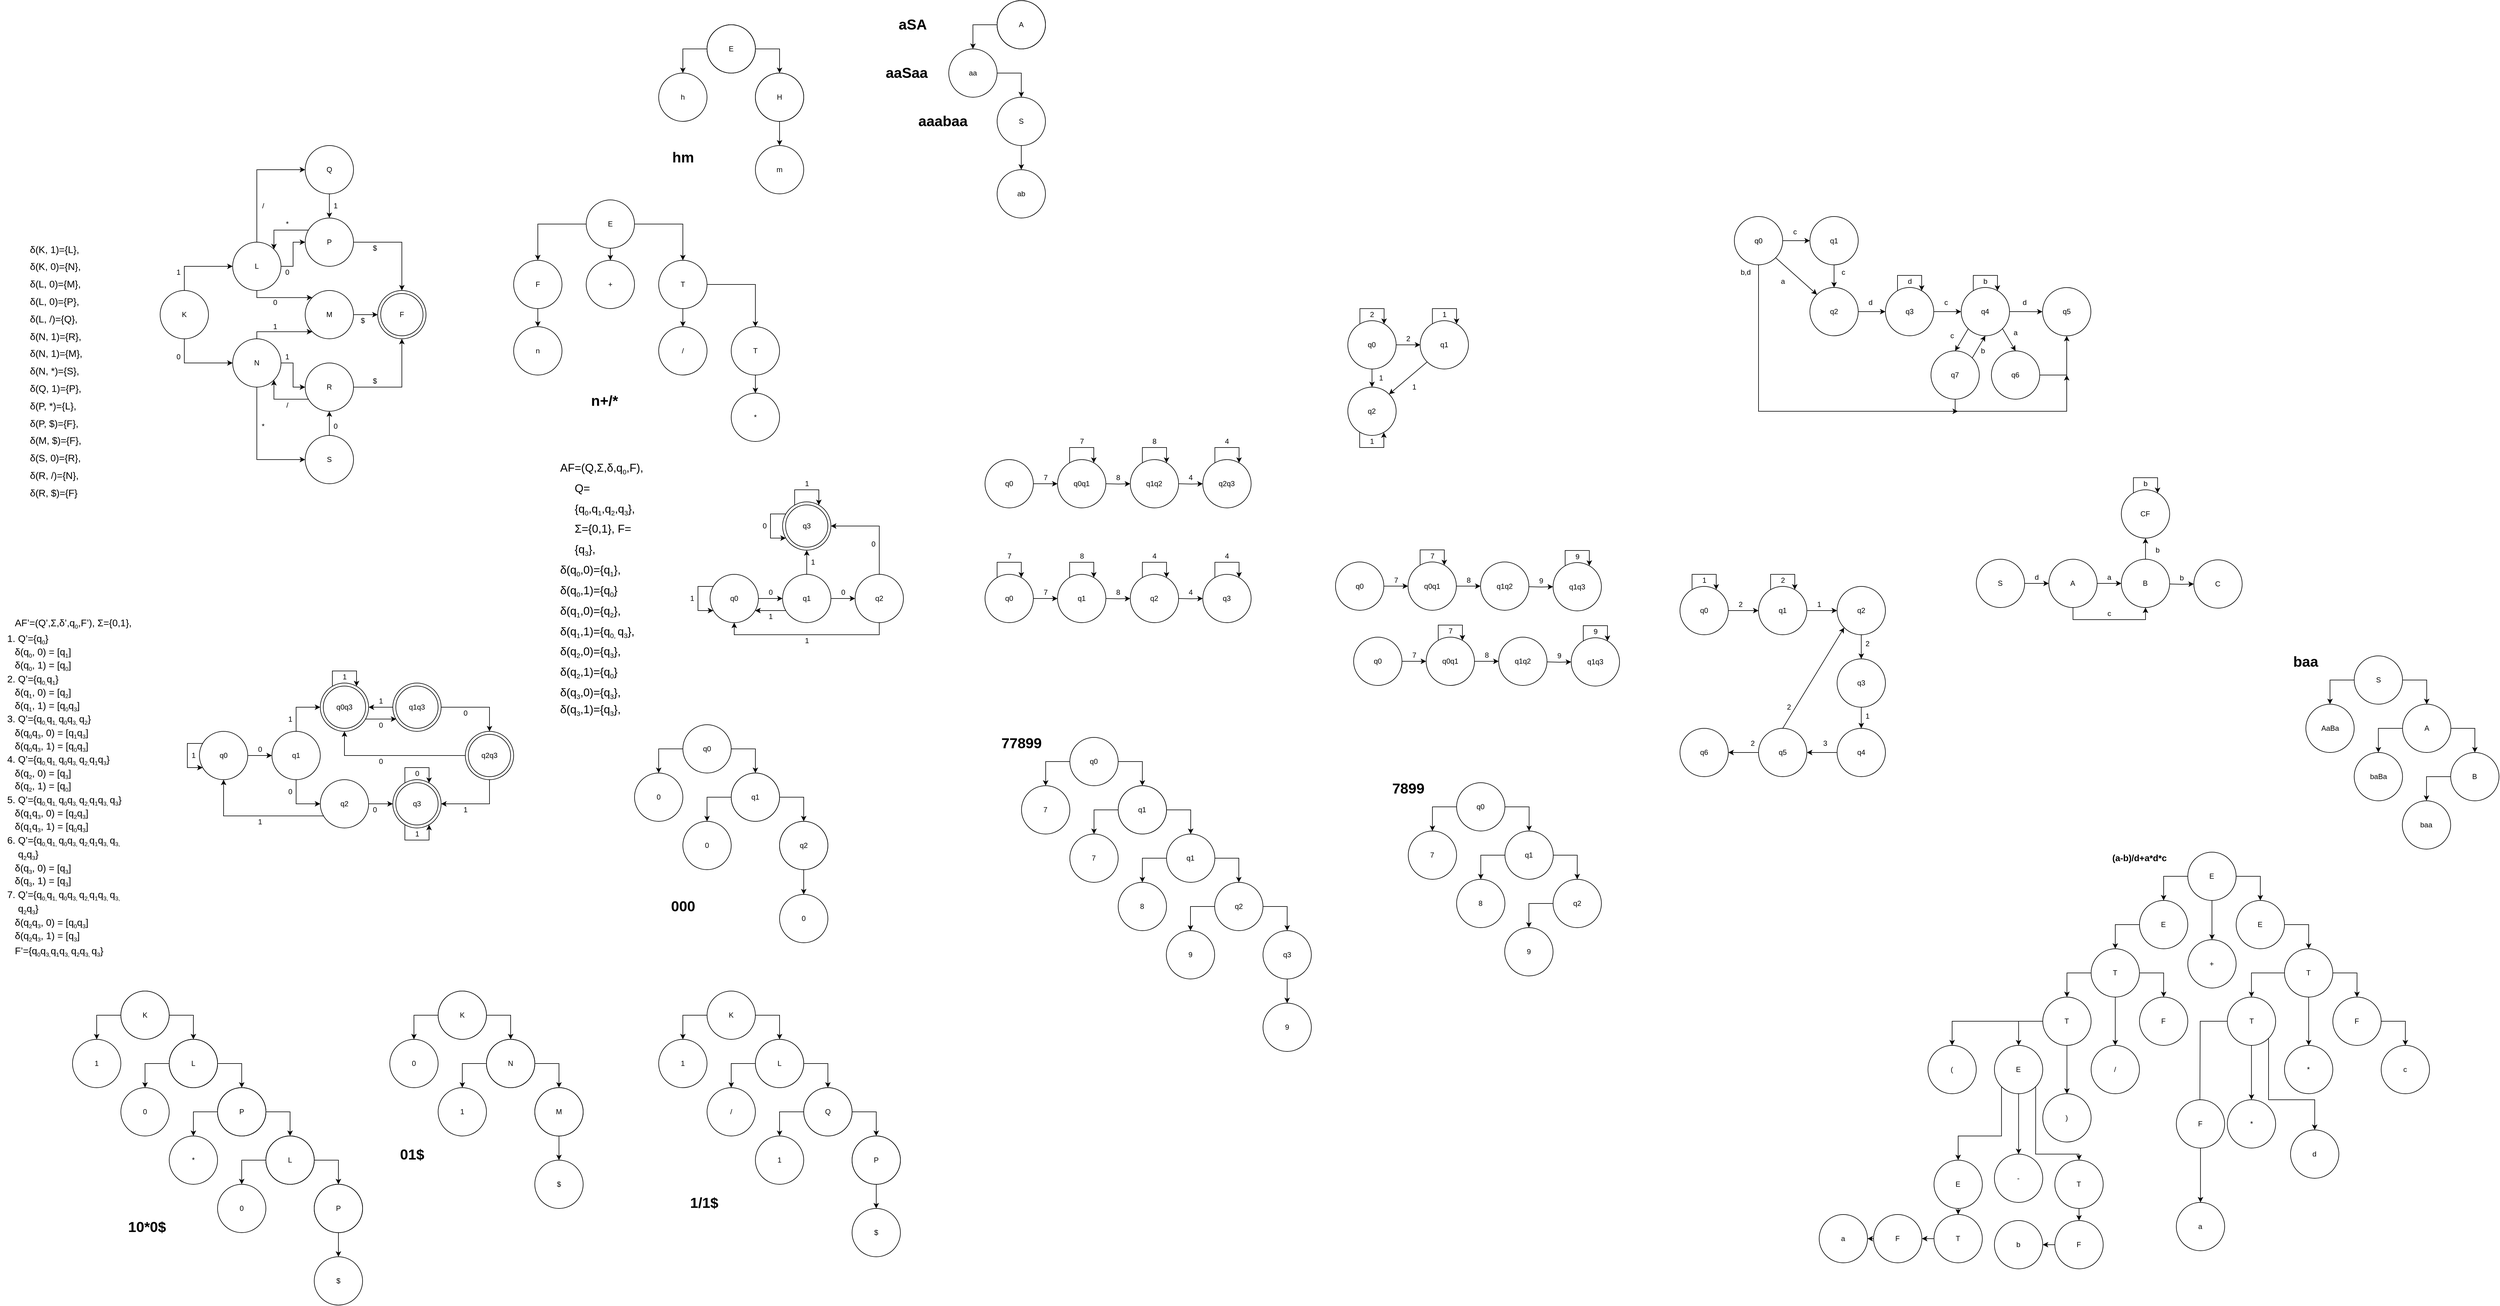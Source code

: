 <mxfile version="14.6.13" type="device"><diagram id="F6Fg85ccZROQFv8_WQR_" name="Page-1"><mxGraphModel dx="1640" dy="470" grid="1" gridSize="10" guides="1" tooltips="1" connect="1" arrows="1" fold="1" page="1" pageScale="1" pageWidth="827" pageHeight="1169" math="0" shadow="0"><root><mxCell id="0"/><mxCell id="1" parent="0"/><mxCell id="qd5XE6tyiddtzQdpzMEv-1" value="&lt;b style=&quot;font-weight: normal&quot; id=&quot;docs-internal-guid-9aaf68e9-7fff-3628-b598-6e091946c63b&quot;&gt;&lt;p dir=&quot;ltr&quot; style=&quot;line-height: 1.8 ; text-indent: -18pt ; margin-top: 0pt ; margin-bottom: 0pt ; padding: 0pt 0pt 0pt 18pt&quot;&gt;&lt;span style=&quot;font-size: 14pt; font-family: calibri, sans-serif; color: rgb(0, 0, 0); background-color: transparent; font-weight: 400; font-style: normal; font-variant: normal; text-decoration: none; vertical-align: baseline;&quot;&gt;AF=(Q,Σ,δ,q&lt;/span&gt;&lt;span style=&quot;font-size: 14pt; font-family: calibri, sans-serif; color: rgb(0, 0, 0); background-color: transparent; font-weight: 400; font-style: normal; font-variant: normal; text-decoration: none; vertical-align: baseline;&quot;&gt;&lt;span style=&quot;font-size: 0.6em ; vertical-align: sub&quot;&gt;0&lt;/span&gt;&lt;/span&gt;&lt;span style=&quot;font-size: 14pt; font-family: calibri, sans-serif; color: rgb(0, 0, 0); background-color: transparent; font-weight: 400; font-style: normal; font-variant: normal; text-decoration: none; vertical-align: baseline;&quot;&gt;,F), Q={q&lt;/span&gt;&lt;span style=&quot;font-size: 14pt; font-family: calibri, sans-serif; color: rgb(0, 0, 0); background-color: transparent; font-weight: 400; font-style: normal; font-variant: normal; text-decoration: none; vertical-align: baseline;&quot;&gt;&lt;span style=&quot;font-size: 0.6em ; vertical-align: sub&quot;&gt;0&lt;/span&gt;&lt;/span&gt;&lt;span style=&quot;font-size: 14pt; font-family: calibri, sans-serif; color: rgb(0, 0, 0); background-color: transparent; font-weight: 400; font-style: normal; font-variant: normal; text-decoration: none; vertical-align: baseline;&quot;&gt;,q&lt;/span&gt;&lt;span style=&quot;font-size: 14pt; font-family: calibri, sans-serif; color: rgb(0, 0, 0); background-color: transparent; font-weight: 400; font-style: normal; font-variant: normal; text-decoration: none; vertical-align: baseline;&quot;&gt;&lt;span style=&quot;font-size: 0.6em ; vertical-align: sub&quot;&gt;1&lt;/span&gt;&lt;/span&gt;&lt;span style=&quot;font-size: 14pt; font-family: calibri, sans-serif; color: rgb(0, 0, 0); background-color: transparent; font-weight: 400; font-style: normal; font-variant: normal; text-decoration: none; vertical-align: baseline;&quot;&gt;,q&lt;/span&gt;&lt;span style=&quot;font-size: 14pt; font-family: calibri, sans-serif; color: rgb(0, 0, 0); background-color: transparent; font-weight: 400; font-style: normal; font-variant: normal; text-decoration: none; vertical-align: baseline;&quot;&gt;&lt;span style=&quot;font-size: 0.6em ; vertical-align: sub&quot;&gt;2&lt;/span&gt;&lt;/span&gt;&lt;span style=&quot;font-size: 14pt; font-family: calibri, sans-serif; color: rgb(0, 0, 0); background-color: transparent; font-weight: 400; font-style: normal; font-variant: normal; text-decoration: none; vertical-align: baseline;&quot;&gt;,q&lt;/span&gt;&lt;span style=&quot;font-size: 14pt; font-family: calibri, sans-serif; color: rgb(0, 0, 0); background-color: transparent; font-weight: 400; font-style: normal; font-variant: normal; text-decoration: none; vertical-align: baseline;&quot;&gt;&lt;span style=&quot;font-size: 0.6em ; vertical-align: sub&quot;&gt;3&lt;/span&gt;&lt;/span&gt;&lt;span style=&quot;font-size: 14pt; font-family: calibri, sans-serif; color: rgb(0, 0, 0); background-color: transparent; font-weight: 400; font-style: normal; font-variant: normal; text-decoration: none; vertical-align: baseline;&quot;&gt;}, Σ={0,1}, F={q&lt;/span&gt;&lt;span style=&quot;font-size: 14pt; font-family: calibri, sans-serif; color: rgb(0, 0, 0); background-color: transparent; font-weight: 400; font-style: normal; font-variant: normal; text-decoration: none; vertical-align: baseline;&quot;&gt;&lt;span style=&quot;font-size: 0.6em ; vertical-align: sub&quot;&gt;3&lt;/span&gt;&lt;/span&gt;&lt;span style=&quot;font-size: 14pt; font-family: calibri, sans-serif; color: rgb(0, 0, 0); background-color: transparent; font-weight: 400; font-style: normal; font-variant: normal; text-decoration: none; vertical-align: baseline;&quot;&gt;},&amp;nbsp;&lt;/span&gt;&lt;/p&gt;&lt;p dir=&quot;ltr&quot; style=&quot;line-height: 1.8 ; text-indent: -18pt ; margin-top: 0pt ; margin-bottom: 0pt ; padding: 0pt 0pt 0pt 18pt&quot;&gt;&lt;span style=&quot;font-size: 14pt; font-family: calibri, sans-serif; color: rgb(0, 0, 0); background-color: transparent; font-weight: 400; font-style: normal; font-variant: normal; text-decoration: none; vertical-align: baseline;&quot;&gt;δ(q&lt;/span&gt;&lt;span style=&quot;font-size: 14pt; font-family: calibri, sans-serif; color: rgb(0, 0, 0); background-color: transparent; font-weight: 400; font-style: normal; font-variant: normal; text-decoration: none; vertical-align: baseline;&quot;&gt;&lt;span style=&quot;font-size: 0.6em ; vertical-align: sub&quot;&gt;0&lt;/span&gt;&lt;/span&gt;&lt;span style=&quot;font-size: 14pt; font-family: calibri, sans-serif; color: rgb(0, 0, 0); background-color: transparent; font-weight: 400; font-style: normal; font-variant: normal; text-decoration: none; vertical-align: baseline;&quot;&gt;,0)={q&lt;/span&gt;&lt;span style=&quot;font-size: 14pt; font-family: calibri, sans-serif; color: rgb(0, 0, 0); background-color: transparent; font-weight: 400; font-style: normal; font-variant: normal; text-decoration: none; vertical-align: baseline;&quot;&gt;&lt;span style=&quot;font-size: 0.6em ; vertical-align: sub&quot;&gt;1&lt;/span&gt;&lt;/span&gt;&lt;span style=&quot;font-size: 14pt; font-family: calibri, sans-serif; color: rgb(0, 0, 0); background-color: transparent; font-weight: 400; font-style: normal; font-variant: normal; text-decoration: none; vertical-align: baseline;&quot;&gt;},&lt;/span&gt;&lt;/p&gt;&lt;p dir=&quot;ltr&quot; style=&quot;line-height: 1.8 ; text-indent: -18pt ; margin-top: 0pt ; margin-bottom: 0pt ; padding: 0pt 0pt 0pt 18pt&quot;&gt;&lt;span style=&quot;font-size: 14pt; font-family: calibri, sans-serif; color: rgb(0, 0, 0); background-color: transparent; font-weight: 400; font-style: normal; font-variant: normal; text-decoration: none; vertical-align: baseline;&quot;&gt;δ(q&lt;/span&gt;&lt;span style=&quot;font-size: 14pt; font-family: calibri, sans-serif; color: rgb(0, 0, 0); background-color: transparent; font-weight: 400; font-style: normal; font-variant: normal; text-decoration: none; vertical-align: baseline;&quot;&gt;&lt;span style=&quot;font-size: 0.6em ; vertical-align: sub&quot;&gt;0&lt;/span&gt;&lt;/span&gt;&lt;span style=&quot;font-size: 14pt; font-family: calibri, sans-serif; color: rgb(0, 0, 0); background-color: transparent; font-weight: 400; font-style: normal; font-variant: normal; text-decoration: none; vertical-align: baseline;&quot;&gt;,1)={q&lt;/span&gt;&lt;span style=&quot;font-size: 14pt; font-family: calibri, sans-serif; color: rgb(0, 0, 0); background-color: transparent; font-weight: 400; font-style: normal; font-variant: normal; text-decoration: none; vertical-align: baseline;&quot;&gt;&lt;span style=&quot;font-size: 0.6em ; vertical-align: sub&quot;&gt;0&lt;/span&gt;&lt;/span&gt;&lt;span style=&quot;font-size: 14pt; font-family: calibri, sans-serif; color: rgb(0, 0, 0); background-color: transparent; font-weight: 400; font-style: normal; font-variant: normal; text-decoration: none; vertical-align: baseline;&quot;&gt;}&amp;nbsp;&amp;nbsp;&lt;/span&gt;&lt;/p&gt;&lt;p dir=&quot;ltr&quot; style=&quot;line-height: 1.8 ; text-indent: -18pt ; margin-top: 0pt ; margin-bottom: 0pt ; padding: 0pt 0pt 0pt 18pt&quot;&gt;&lt;span style=&quot;font-size: 14pt; font-family: calibri, sans-serif; color: rgb(0, 0, 0); background-color: transparent; font-weight: 400; font-style: normal; font-variant: normal; text-decoration: none; vertical-align: baseline;&quot;&gt;δ(q&lt;/span&gt;&lt;span style=&quot;font-size: 14pt; font-family: calibri, sans-serif; color: rgb(0, 0, 0); background-color: transparent; font-weight: 400; font-style: normal; font-variant: normal; text-decoration: none; vertical-align: baseline;&quot;&gt;&lt;span style=&quot;font-size: 0.6em ; vertical-align: sub&quot;&gt;1&lt;/span&gt;&lt;/span&gt;&lt;span style=&quot;font-size: 14pt; font-family: calibri, sans-serif; color: rgb(0, 0, 0); background-color: transparent; font-weight: 400; font-style: normal; font-variant: normal; text-decoration: none; vertical-align: baseline;&quot;&gt;,0)={q&lt;/span&gt;&lt;span style=&quot;font-size: 14pt; font-family: calibri, sans-serif; color: rgb(0, 0, 0); background-color: transparent; font-weight: 400; font-style: normal; font-variant: normal; text-decoration: none; vertical-align: baseline;&quot;&gt;&lt;span style=&quot;font-size: 0.6em ; vertical-align: sub&quot;&gt;2&lt;/span&gt;&lt;/span&gt;&lt;span style=&quot;font-size: 14pt; font-family: calibri, sans-serif; color: rgb(0, 0, 0); background-color: transparent; font-weight: 400; font-style: normal; font-variant: normal; text-decoration: none; vertical-align: baseline;&quot;&gt;},&lt;/span&gt;&lt;/p&gt;&lt;p dir=&quot;ltr&quot; style=&quot;line-height: 1.8 ; text-indent: -18pt ; margin-top: 0pt ; margin-bottom: 0pt ; padding: 0pt 0pt 0pt 18pt&quot;&gt;&lt;span style=&quot;font-size: 14pt; font-family: calibri, sans-serif; color: rgb(0, 0, 0); background-color: transparent; font-weight: 400; font-style: normal; font-variant: normal; text-decoration: none; vertical-align: baseline;&quot;&gt;δ(q&lt;/span&gt;&lt;span style=&quot;font-size: 14pt; font-family: calibri, sans-serif; color: rgb(0, 0, 0); background-color: transparent; font-weight: 400; font-style: normal; font-variant: normal; text-decoration: none; vertical-align: baseline;&quot;&gt;&lt;span style=&quot;font-size: 0.6em ; vertical-align: sub&quot;&gt;1&lt;/span&gt;&lt;/span&gt;&lt;span style=&quot;font-size: 14pt; font-family: calibri, sans-serif; color: rgb(0, 0, 0); background-color: transparent; font-weight: 400; font-style: normal; font-variant: normal; text-decoration: none; vertical-align: baseline;&quot;&gt;,1)={q&lt;/span&gt;&lt;span style=&quot;font-size: 14pt; font-family: calibri, sans-serif; color: rgb(0, 0, 0); background-color: transparent; font-weight: 400; font-style: normal; font-variant: normal; text-decoration: none; vertical-align: baseline;&quot;&gt;&lt;span style=&quot;font-size: 0.6em ; vertical-align: sub&quot;&gt;0, &lt;/span&gt;&lt;/span&gt;&lt;span style=&quot;font-size: 14pt; font-family: calibri, sans-serif; color: rgb(0, 0, 0); background-color: transparent; font-weight: 400; font-style: normal; font-variant: normal; text-decoration: none; vertical-align: baseline;&quot;&gt;q&lt;/span&gt;&lt;span style=&quot;font-size: 14pt; font-family: calibri, sans-serif; color: rgb(0, 0, 0); background-color: transparent; font-weight: 400; font-style: normal; font-variant: normal; text-decoration: none; vertical-align: baseline;&quot;&gt;&lt;span style=&quot;font-size: 0.6em ; vertical-align: sub&quot;&gt;3&lt;/span&gt;&lt;/span&gt;&lt;span style=&quot;font-size: 14pt; font-family: calibri, sans-serif; color: rgb(0, 0, 0); background-color: transparent; font-weight: 400; font-style: normal; font-variant: normal; text-decoration: none; vertical-align: baseline;&quot;&gt;},&amp;nbsp;&lt;/span&gt;&lt;/p&gt;&lt;p dir=&quot;ltr&quot; style=&quot;line-height: 1.8 ; text-indent: -18pt ; margin-top: 0pt ; margin-bottom: 0pt ; padding: 0pt 0pt 0pt 18pt&quot;&gt;&lt;span style=&quot;font-size: 14pt; font-family: calibri, sans-serif; color: rgb(0, 0, 0); background-color: transparent; font-weight: 400; font-style: normal; font-variant: normal; text-decoration: none; vertical-align: baseline;&quot;&gt;δ(q&lt;/span&gt;&lt;span style=&quot;font-size: 14pt; font-family: calibri, sans-serif; color: rgb(0, 0, 0); background-color: transparent; font-weight: 400; font-style: normal; font-variant: normal; text-decoration: none; vertical-align: baseline;&quot;&gt;&lt;span style=&quot;font-size: 0.6em ; vertical-align: sub&quot;&gt;2&lt;/span&gt;&lt;/span&gt;&lt;span style=&quot;font-size: 14pt; font-family: calibri, sans-serif; color: rgb(0, 0, 0); background-color: transparent; font-weight: 400; font-style: normal; font-variant: normal; text-decoration: none; vertical-align: baseline;&quot;&gt;,0)={q&lt;/span&gt;&lt;span style=&quot;font-size: 14pt; font-family: calibri, sans-serif; color: rgb(0, 0, 0); background-color: transparent; font-weight: 400; font-style: normal; font-variant: normal; text-decoration: none; vertical-align: baseline;&quot;&gt;&lt;span style=&quot;font-size: 0.6em ; vertical-align: sub&quot;&gt;3&lt;/span&gt;&lt;/span&gt;&lt;span style=&quot;font-size: 14pt; font-family: calibri, sans-serif; color: rgb(0, 0, 0); background-color: transparent; font-weight: 400; font-style: normal; font-variant: normal; text-decoration: none; vertical-align: baseline;&quot;&gt;},&amp;nbsp;&lt;/span&gt;&lt;/p&gt;&lt;p dir=&quot;ltr&quot; style=&quot;line-height: 1.8 ; text-indent: -18pt ; margin-top: 0pt ; margin-bottom: 0pt ; padding: 0pt 0pt 0pt 18pt&quot;&gt;&lt;span style=&quot;font-size: 14pt; font-family: calibri, sans-serif; color: rgb(0, 0, 0); background-color: transparent; font-weight: 400; font-style: normal; font-variant: normal; text-decoration: none; vertical-align: baseline;&quot;&gt;δ(q&lt;/span&gt;&lt;span style=&quot;font-size: 14pt; font-family: calibri, sans-serif; color: rgb(0, 0, 0); background-color: transparent; font-weight: 400; font-style: normal; font-variant: normal; text-decoration: none; vertical-align: baseline;&quot;&gt;&lt;span style=&quot;font-size: 0.6em ; vertical-align: sub&quot;&gt;2&lt;/span&gt;&lt;/span&gt;&lt;span style=&quot;font-size: 14pt; font-family: calibri, sans-serif; color: rgb(0, 0, 0); background-color: transparent; font-weight: 400; font-style: normal; font-variant: normal; text-decoration: none; vertical-align: baseline;&quot;&gt;,1)={q&lt;/span&gt;&lt;span style=&quot;font-size: 14pt; font-family: calibri, sans-serif; color: rgb(0, 0, 0); background-color: transparent; font-weight: 400; font-style: normal; font-variant: normal; text-decoration: none; vertical-align: baseline;&quot;&gt;&lt;span style=&quot;font-size: 0.6em ; vertical-align: sub&quot;&gt;0&lt;/span&gt;&lt;/span&gt;&lt;span style=&quot;font-size: 14pt; font-family: calibri, sans-serif; color: rgb(0, 0, 0); background-color: transparent; font-weight: 400; font-style: normal; font-variant: normal; text-decoration: none; vertical-align: baseline;&quot;&gt;}&lt;/span&gt;&lt;/p&gt;&lt;p dir=&quot;ltr&quot; style=&quot;line-height: 1.8 ; text-indent: -18pt ; margin-top: 0pt ; margin-bottom: 0pt ; padding: 0pt 0pt 0pt 18pt&quot;&gt;&lt;span style=&quot;font-size: 14pt; font-family: calibri, sans-serif; color: rgb(0, 0, 0); background-color: transparent; font-weight: 400; font-style: normal; font-variant: normal; text-decoration: none; vertical-align: baseline;&quot;&gt;δ(q&lt;/span&gt;&lt;span style=&quot;font-size: 14pt; font-family: calibri, sans-serif; color: rgb(0, 0, 0); background-color: transparent; font-weight: 400; font-style: normal; font-variant: normal; text-decoration: none; vertical-align: baseline;&quot;&gt;&lt;span style=&quot;font-size: 0.6em ; vertical-align: sub&quot;&gt;3&lt;/span&gt;&lt;/span&gt;&lt;span style=&quot;font-size: 14pt; font-family: calibri, sans-serif; color: rgb(0, 0, 0); background-color: transparent; font-weight: 400; font-style: normal; font-variant: normal; text-decoration: none; vertical-align: baseline;&quot;&gt;,0)={q&lt;/span&gt;&lt;span style=&quot;font-size: 14pt; font-family: calibri, sans-serif; color: rgb(0, 0, 0); background-color: transparent; font-weight: 400; font-style: normal; font-variant: normal; text-decoration: none; vertical-align: baseline;&quot;&gt;&lt;span style=&quot;font-size: 0.6em ; vertical-align: sub&quot;&gt;3&lt;/span&gt;&lt;/span&gt;&lt;span style=&quot;font-size: 14pt; font-family: calibri, sans-serif; color: rgb(0, 0, 0); background-color: transparent; font-weight: 400; font-style: normal; font-variant: normal; text-decoration: none; vertical-align: baseline;&quot;&gt;},&amp;nbsp;&lt;/span&gt;&lt;/p&gt;&lt;span style=&quot;font-size: 14pt; font-family: calibri, sans-serif; color: rgb(0, 0, 0); background-color: transparent; font-weight: 400; font-style: normal; font-variant: normal; text-decoration: none; vertical-align: baseline;&quot;&gt;δ(q&lt;/span&gt;&lt;span style=&quot;font-size: 14pt; font-family: calibri, sans-serif; color: rgb(0, 0, 0); background-color: transparent; font-weight: 400; font-style: normal; font-variant: normal; text-decoration: none; vertical-align: baseline;&quot;&gt;&lt;span style=&quot;font-size: 0.6em ; vertical-align: sub&quot;&gt;3&lt;/span&gt;&lt;/span&gt;&lt;span style=&quot;font-size: 14pt; font-family: calibri, sans-serif; color: rgb(0, 0, 0); background-color: transparent; font-weight: 400; font-style: normal; font-variant: normal; text-decoration: none; vertical-align: baseline;&quot;&gt;,1)={q&lt;/span&gt;&lt;span style=&quot;font-size: 14pt; font-family: calibri, sans-serif; color: rgb(0, 0, 0); background-color: transparent; font-weight: 400; font-style: normal; font-variant: normal; text-decoration: none; vertical-align: baseline;&quot;&gt;&lt;span style=&quot;font-size: 0.6em ; vertical-align: sub&quot;&gt;3&lt;/span&gt;&lt;/span&gt;&lt;span style=&quot;font-size: 14pt; font-family: calibri, sans-serif; color: rgb(0, 0, 0); background-color: transparent; font-weight: 400; font-style: normal; font-variant: normal; text-decoration: none; vertical-align: baseline;&quot;&gt;},&lt;/span&gt;&lt;/b&gt;" style="text;whiteSpace=wrap;html=1;" parent="1" vertex="1"><mxGeometry x="115" y="790" width="150" height="310" as="geometry"/></mxCell><mxCell id="qd5XE6tyiddtzQdpzMEv-2" value="q3" style="ellipse;whiteSpace=wrap;html=1;aspect=fixed;" parent="1" vertex="1"><mxGeometry x="485" y="870" width="80" height="80" as="geometry"/></mxCell><mxCell id="qd5XE6tyiddtzQdpzMEv-12" style="edgeStyle=orthogonalEdgeStyle;rounded=0;orthogonalLoop=1;jettySize=auto;html=1;entryX=1;entryY=0.5;entryDx=0;entryDy=0;" parent="1" source="qd5XE6tyiddtzQdpzMEv-3" target="qd5XE6tyiddtzQdpzMEv-2" edge="1"><mxGeometry relative="1" as="geometry"><Array as="points"><mxPoint x="645" y="910"/></Array></mxGeometry></mxCell><mxCell id="qd5XE6tyiddtzQdpzMEv-13" style="edgeStyle=orthogonalEdgeStyle;rounded=0;orthogonalLoop=1;jettySize=auto;html=1;entryX=0.5;entryY=1;entryDx=0;entryDy=0;" parent="1" source="qd5XE6tyiddtzQdpzMEv-3" target="qd5XE6tyiddtzQdpzMEv-5" edge="1"><mxGeometry relative="1" as="geometry"><Array as="points"><mxPoint x="645" y="1090"/><mxPoint x="405" y="1090"/></Array></mxGeometry></mxCell><mxCell id="qd5XE6tyiddtzQdpzMEv-3" value="q2" style="ellipse;whiteSpace=wrap;html=1;aspect=fixed;" parent="1" vertex="1"><mxGeometry x="605" y="990" width="80" height="80" as="geometry"/></mxCell><mxCell id="qd5XE6tyiddtzQdpzMEv-9" style="edgeStyle=orthogonalEdgeStyle;rounded=0;orthogonalLoop=1;jettySize=auto;html=1;entryX=0;entryY=0.5;entryDx=0;entryDy=0;" parent="1" source="qd5XE6tyiddtzQdpzMEv-4" target="qd5XE6tyiddtzQdpzMEv-3" edge="1"><mxGeometry relative="1" as="geometry"/></mxCell><mxCell id="qd5XE6tyiddtzQdpzMEv-10" style="edgeStyle=orthogonalEdgeStyle;rounded=0;orthogonalLoop=1;jettySize=auto;html=1;" parent="1" source="qd5XE6tyiddtzQdpzMEv-4" target="qd5XE6tyiddtzQdpzMEv-5" edge="1"><mxGeometry relative="1" as="geometry"><Array as="points"><mxPoint x="465" y="1050"/><mxPoint x="465" y="1050"/></Array></mxGeometry></mxCell><mxCell id="qd5XE6tyiddtzQdpzMEv-11" style="edgeStyle=orthogonalEdgeStyle;rounded=0;orthogonalLoop=1;jettySize=auto;html=1;" parent="1" source="qd5XE6tyiddtzQdpzMEv-4" target="qd5XE6tyiddtzQdpzMEv-2" edge="1"><mxGeometry relative="1" as="geometry"/></mxCell><mxCell id="qd5XE6tyiddtzQdpzMEv-4" value="q1" style="ellipse;whiteSpace=wrap;html=1;aspect=fixed;" parent="1" vertex="1"><mxGeometry x="485" y="990" width="80" height="80" as="geometry"/></mxCell><mxCell id="qd5XE6tyiddtzQdpzMEv-6" style="edgeStyle=orthogonalEdgeStyle;rounded=0;orthogonalLoop=1;jettySize=auto;html=1;" parent="1" source="qd5XE6tyiddtzQdpzMEv-5" target="qd5XE6tyiddtzQdpzMEv-4" edge="1"><mxGeometry relative="1" as="geometry"/></mxCell><mxCell id="qd5XE6tyiddtzQdpzMEv-5" value="q0" style="ellipse;whiteSpace=wrap;html=1;aspect=fixed;" parent="1" vertex="1"><mxGeometry x="365" y="990" width="80" height="80" as="geometry"/></mxCell><mxCell id="qd5XE6tyiddtzQdpzMEv-8" style="edgeStyle=orthogonalEdgeStyle;rounded=0;orthogonalLoop=1;jettySize=auto;html=1;" parent="1" source="qd5XE6tyiddtzQdpzMEv-5" target="qd5XE6tyiddtzQdpzMEv-5" edge="1"><mxGeometry relative="1" as="geometry"><Array as="points"><mxPoint x="345" y="1010"/></Array></mxGeometry></mxCell><mxCell id="qd5XE6tyiddtzQdpzMEv-15" style="edgeStyle=orthogonalEdgeStyle;rounded=0;orthogonalLoop=1;jettySize=auto;html=1;" parent="1" source="qd5XE6tyiddtzQdpzMEv-2" target="qd5XE6tyiddtzQdpzMEv-2" edge="1"><mxGeometry relative="1" as="geometry"><Array as="points"><mxPoint x="465" y="930"/></Array></mxGeometry></mxCell><mxCell id="qd5XE6tyiddtzQdpzMEv-18" style="edgeStyle=orthogonalEdgeStyle;rounded=0;orthogonalLoop=1;jettySize=auto;html=1;" parent="1" source="qd5XE6tyiddtzQdpzMEv-2" target="qd5XE6tyiddtzQdpzMEv-2" edge="1"><mxGeometry relative="1" as="geometry"><Array as="points"><mxPoint x="505" y="850"/></Array></mxGeometry></mxCell><mxCell id="qd5XE6tyiddtzQdpzMEv-19" value="0" style="text;html=1;align=center;verticalAlign=middle;resizable=0;points=[];autosize=1;" parent="1" vertex="1"><mxGeometry x="445" y="900" width="20" height="20" as="geometry"/></mxCell><mxCell id="qd5XE6tyiddtzQdpzMEv-20" value="0" style="text;html=1;align=center;verticalAlign=middle;resizable=0;points=[];autosize=1;" parent="1" vertex="1"><mxGeometry x="455" y="1010" width="20" height="20" as="geometry"/></mxCell><mxCell id="qd5XE6tyiddtzQdpzMEv-21" value="0" style="text;html=1;align=center;verticalAlign=middle;resizable=0;points=[];autosize=1;" parent="1" vertex="1"><mxGeometry x="575" y="1010" width="20" height="20" as="geometry"/></mxCell><mxCell id="qd5XE6tyiddtzQdpzMEv-22" value="0" style="text;html=1;align=center;verticalAlign=middle;resizable=0;points=[];autosize=1;" parent="1" vertex="1"><mxGeometry x="625" y="930" width="20" height="20" as="geometry"/></mxCell><mxCell id="qd5XE6tyiddtzQdpzMEv-23" value="1" style="text;html=1;align=center;verticalAlign=middle;resizable=0;points=[];autosize=1;" parent="1" vertex="1"><mxGeometry x="325" y="1020" width="20" height="20" as="geometry"/></mxCell><mxCell id="qd5XE6tyiddtzQdpzMEv-25" value="1" style="text;html=1;align=center;verticalAlign=middle;resizable=0;points=[];autosize=1;" parent="1" vertex="1"><mxGeometry x="455" y="1050" width="20" height="20" as="geometry"/></mxCell><mxCell id="qd5XE6tyiddtzQdpzMEv-26" value="1" style="text;html=1;align=center;verticalAlign=middle;resizable=0;points=[];autosize=1;" parent="1" vertex="1"><mxGeometry x="515" y="1090" width="20" height="20" as="geometry"/></mxCell><mxCell id="qd5XE6tyiddtzQdpzMEv-27" value="1" style="text;html=1;align=center;verticalAlign=middle;resizable=0;points=[];autosize=1;" parent="1" vertex="1"><mxGeometry x="525" y="960" width="20" height="20" as="geometry"/></mxCell><mxCell id="qd5XE6tyiddtzQdpzMEv-28" value="1" style="text;html=1;align=center;verticalAlign=middle;resizable=0;points=[];autosize=1;" parent="1" vertex="1"><mxGeometry x="515" y="830" width="20" height="20" as="geometry"/></mxCell><mxCell id="qd5XE6tyiddtzQdpzMEv-29" value="q3" style="ellipse;whiteSpace=wrap;html=1;aspect=fixed;" parent="1" vertex="1"><mxGeometry x="490" y="875" width="70" height="70" as="geometry"/></mxCell><mxCell id="qd5XE6tyiddtzQdpzMEv-30" value="&lt;b style=&quot;font-weight: normal&quot; id=&quot;docs-internal-guid-e78cd1d8-7fff-70e1-86c9-be0e40804117&quot;&gt;&lt;p dir=&quot;ltr&quot; style=&quot;line-height: 1.8 ; margin-left: 17pt ; margin-top: 0pt ; margin-bottom: 0pt&quot;&gt;&lt;span style=&quot;font-size: 12pt ; font-family: &amp;#34;calibri&amp;#34; , sans-serif ; color: rgb(0 , 0 , 0) ; background-color: transparent ; font-weight: 400 ; font-style: normal ; font-variant: normal ; text-decoration: none ; vertical-align: baseline&quot;&gt;AF’=(Q’,Σ,δ’,q&lt;/span&gt;&lt;span style=&quot;font-size: 12pt ; font-family: &amp;#34;calibri&amp;#34; , sans-serif ; color: rgb(0 , 0 , 0) ; background-color: transparent ; font-weight: 400 ; font-style: normal ; font-variant: normal ; text-decoration: none ; vertical-align: baseline&quot;&gt;&lt;span style=&quot;font-size: 0.6em ; vertical-align: sub&quot;&gt;0&lt;/span&gt;&lt;/span&gt;&lt;span style=&quot;font-size: 12pt ; font-family: &amp;#34;calibri&amp;#34; , sans-serif ; color: rgb(0 , 0 , 0) ; background-color: transparent ; font-weight: 400 ; font-style: normal ; font-variant: normal ; text-decoration: none ; vertical-align: baseline&quot;&gt;,F’), Σ={0,1},&lt;/span&gt;&lt;/p&gt;&lt;ol style=&quot;margin-top: 0 ; margin-bottom: 0&quot;&gt;&lt;li dir=&quot;ltr&quot; style=&quot;list-style-type: decimal ; font-size: 12pt ; font-family: &amp;#34;calibri&amp;#34; , sans-serif ; color: rgb(0 , 0 , 0) ; background-color: transparent ; font-weight: 400 ; font-style: normal ; font-variant: normal ; text-decoration: none ; vertical-align: baseline ; margin-left: -9.15pt&quot;&gt;&lt;p dir=&quot;ltr&quot; style=&quot;line-height: 1.38 ; margin-top: 0pt ; margin-bottom: 0pt&quot;&gt;&lt;span style=&quot;font-size: 12pt ; font-family: &amp;#34;calibri&amp;#34; , sans-serif ; color: rgb(0 , 0 , 0) ; background-color: transparent ; font-weight: 400 ; font-style: normal ; font-variant: normal ; text-decoration: none ; vertical-align: baseline&quot;&gt;Q’={q&lt;/span&gt;&lt;span style=&quot;font-size: 12pt ; font-family: &amp;#34;calibri&amp;#34; , sans-serif ; color: rgb(0 , 0 , 0) ; background-color: transparent ; font-weight: 400 ; font-style: normal ; font-variant: normal ; text-decoration: none ; vertical-align: baseline&quot;&gt;&lt;span style=&quot;font-size: 0.6em ; vertical-align: sub&quot;&gt;0&lt;/span&gt;&lt;/span&gt;&lt;span style=&quot;font-size: 12pt ; font-family: &amp;#34;calibri&amp;#34; , sans-serif ; color: rgb(0 , 0 , 0) ; background-color: transparent ; font-weight: 400 ; font-style: normal ; font-variant: normal ; text-decoration: none ; vertical-align: baseline&quot;&gt;}&lt;/span&gt;&lt;/p&gt;&lt;/li&gt;&lt;/ol&gt;&lt;p dir=&quot;ltr&quot; style=&quot;line-height: 1.2 ; margin-left: 17pt ; margin-top: 0pt ; margin-bottom: 0pt&quot;&gt;&lt;span style=&quot;font-size: 12pt ; font-family: &amp;#34;calibri&amp;#34; , sans-serif ; color: rgb(0 , 0 , 0) ; background-color: transparent ; font-weight: 400 ; font-style: normal ; font-variant: normal ; text-decoration: none ; vertical-align: baseline&quot;&gt;δ(q&lt;/span&gt;&lt;span style=&quot;font-size: 12pt ; font-family: &amp;#34;calibri&amp;#34; , sans-serif ; color: rgb(0 , 0 , 0) ; background-color: transparent ; font-weight: 400 ; font-style: normal ; font-variant: normal ; text-decoration: none ; vertical-align: baseline&quot;&gt;&lt;span style=&quot;font-size: 0.6em ; vertical-align: sub&quot;&gt;0&lt;/span&gt;&lt;/span&gt;&lt;span style=&quot;font-size: 12pt ; font-family: &amp;#34;calibri&amp;#34; , sans-serif ; color: rgb(0 , 0 , 0) ; background-color: transparent ; font-weight: 400 ; font-style: normal ; font-variant: normal ; text-decoration: none ; vertical-align: baseline&quot;&gt;, 0) = [q&lt;/span&gt;&lt;span style=&quot;font-size: 12pt ; font-family: &amp;#34;calibri&amp;#34; , sans-serif ; color: rgb(0 , 0 , 0) ; background-color: transparent ; font-weight: 400 ; font-style: normal ; font-variant: normal ; text-decoration: none ; vertical-align: baseline&quot;&gt;&lt;span style=&quot;font-size: 0.6em ; vertical-align: sub&quot;&gt;1&lt;/span&gt;&lt;/span&gt;&lt;span style=&quot;font-size: 12pt ; font-family: &amp;#34;calibri&amp;#34; , sans-serif ; color: rgb(0 , 0 , 0) ; background-color: transparent ; font-weight: 400 ; font-style: normal ; font-variant: normal ; text-decoration: none ; vertical-align: baseline&quot;&gt;]&lt;/span&gt;&lt;/p&gt;&lt;p dir=&quot;ltr&quot; style=&quot;line-height: 1.2 ; margin-left: 17pt ; margin-top: 0pt ; margin-bottom: 0pt&quot;&gt;&lt;span style=&quot;font-size: 12pt ; font-family: &amp;#34;calibri&amp;#34; , sans-serif ; color: rgb(0 , 0 , 0) ; background-color: transparent ; font-weight: 400 ; font-style: normal ; font-variant: normal ; text-decoration: none ; vertical-align: baseline&quot;&gt;δ(q&lt;/span&gt;&lt;span style=&quot;font-size: 12pt ; font-family: &amp;#34;calibri&amp;#34; , sans-serif ; color: rgb(0 , 0 , 0) ; background-color: transparent ; font-weight: 400 ; font-style: normal ; font-variant: normal ; text-decoration: none ; vertical-align: baseline&quot;&gt;&lt;span style=&quot;font-size: 0.6em ; vertical-align: sub&quot;&gt;0&lt;/span&gt;&lt;/span&gt;&lt;span style=&quot;font-size: 12pt ; font-family: &amp;#34;calibri&amp;#34; , sans-serif ; color: rgb(0 , 0 , 0) ; background-color: transparent ; font-weight: 400 ; font-style: normal ; font-variant: normal ; text-decoration: none ; vertical-align: baseline&quot;&gt;, 1) = [q&lt;/span&gt;&lt;span style=&quot;font-size: 12pt ; font-family: &amp;#34;calibri&amp;#34; , sans-serif ; color: rgb(0 , 0 , 0) ; background-color: transparent ; font-weight: 400 ; font-style: normal ; font-variant: normal ; text-decoration: none ; vertical-align: baseline&quot;&gt;&lt;span style=&quot;font-size: 0.6em ; vertical-align: sub&quot;&gt;0&lt;/span&gt;&lt;/span&gt;&lt;span style=&quot;font-size: 12pt ; font-family: &amp;#34;calibri&amp;#34; , sans-serif ; color: rgb(0 , 0 , 0) ; background-color: transparent ; font-weight: 400 ; font-style: normal ; font-variant: normal ; text-decoration: none ; vertical-align: baseline&quot;&gt;]&lt;/span&gt;&lt;/p&gt;&lt;ol style=&quot;margin-top: 0 ; margin-bottom: 0&quot; start=&quot;2&quot;&gt;&lt;li dir=&quot;ltr&quot; style=&quot;list-style-type: decimal ; font-size: 12pt ; font-family: &amp;#34;calibri&amp;#34; , sans-serif ; color: rgb(0 , 0 , 0) ; background-color: transparent ; font-weight: 400 ; font-style: normal ; font-variant: normal ; text-decoration: none ; vertical-align: baseline ; margin-left: -9.15pt&quot;&gt;&lt;p dir=&quot;ltr&quot; style=&quot;line-height: 1.38 ; margin-top: 0pt ; margin-bottom: 0pt&quot;&gt;&lt;span style=&quot;font-size: 12pt ; font-family: &amp;#34;calibri&amp;#34; , sans-serif ; color: rgb(0 , 0 , 0) ; background-color: transparent ; font-weight: 400 ; font-style: normal ; font-variant: normal ; text-decoration: none ; vertical-align: baseline&quot;&gt;Q’={q&lt;/span&gt;&lt;span style=&quot;font-size: 12pt ; font-family: &amp;#34;calibri&amp;#34; , sans-serif ; color: rgb(0 , 0 , 0) ; background-color: transparent ; font-weight: 400 ; font-style: normal ; font-variant: normal ; text-decoration: none ; vertical-align: baseline&quot;&gt;&lt;span style=&quot;font-size: 0.6em ; vertical-align: sub&quot;&gt;0,&lt;/span&gt;&lt;/span&gt;&lt;span style=&quot;font-size: 12pt ; font-family: &amp;#34;calibri&amp;#34; , sans-serif ; color: rgb(0 , 0 , 0) ; background-color: transparent ; font-weight: 400 ; font-style: normal ; font-variant: normal ; text-decoration: none ; vertical-align: baseline&quot;&gt;q&lt;/span&gt;&lt;span style=&quot;font-size: 12pt ; font-family: &amp;#34;calibri&amp;#34; , sans-serif ; color: rgb(0 , 0 , 0) ; background-color: transparent ; font-weight: 400 ; font-style: normal ; font-variant: normal ; text-decoration: none ; vertical-align: baseline&quot;&gt;&lt;span style=&quot;font-size: 0.6em ; vertical-align: sub&quot;&gt;1&lt;/span&gt;&lt;/span&gt;&lt;span style=&quot;font-size: 12pt ; font-family: &amp;#34;calibri&amp;#34; , sans-serif ; color: rgb(0 , 0 , 0) ; background-color: transparent ; font-weight: 400 ; font-style: normal ; font-variant: normal ; text-decoration: none ; vertical-align: baseline&quot;&gt;}&lt;/span&gt;&lt;/p&gt;&lt;/li&gt;&lt;/ol&gt;&lt;p dir=&quot;ltr&quot; style=&quot;line-height: 1.2 ; margin-left: 17pt ; margin-top: 0pt ; margin-bottom: 0pt&quot;&gt;&lt;span style=&quot;font-size: 12pt ; font-family: &amp;#34;calibri&amp;#34; , sans-serif ; color: rgb(0 , 0 , 0) ; background-color: transparent ; font-weight: 400 ; font-style: normal ; font-variant: normal ; text-decoration: none ; vertical-align: baseline&quot;&gt;δ(q&lt;/span&gt;&lt;span style=&quot;font-size: 12pt ; font-family: &amp;#34;calibri&amp;#34; , sans-serif ; color: rgb(0 , 0 , 0) ; background-color: transparent ; font-weight: 400 ; font-style: normal ; font-variant: normal ; text-decoration: none ; vertical-align: baseline&quot;&gt;&lt;span style=&quot;font-size: 0.6em ; vertical-align: sub&quot;&gt;1&lt;/span&gt;&lt;/span&gt;&lt;span style=&quot;font-size: 12pt ; font-family: &amp;#34;calibri&amp;#34; , sans-serif ; color: rgb(0 , 0 , 0) ; background-color: transparent ; font-weight: 400 ; font-style: normal ; font-variant: normal ; text-decoration: none ; vertical-align: baseline&quot;&gt;, 0) = [q&lt;/span&gt;&lt;span style=&quot;font-size: 12pt ; font-family: &amp;#34;calibri&amp;#34; , sans-serif ; color: rgb(0 , 0 , 0) ; background-color: transparent ; font-weight: 400 ; font-style: normal ; font-variant: normal ; text-decoration: none ; vertical-align: baseline&quot;&gt;&lt;span style=&quot;font-size: 0.6em ; vertical-align: sub&quot;&gt;2&lt;/span&gt;&lt;/span&gt;&lt;span style=&quot;font-size: 12pt ; font-family: &amp;#34;calibri&amp;#34; , sans-serif ; color: rgb(0 , 0 , 0) ; background-color: transparent ; font-weight: 400 ; font-style: normal ; font-variant: normal ; text-decoration: none ; vertical-align: baseline&quot;&gt;]&lt;/span&gt;&lt;/p&gt;&lt;p dir=&quot;ltr&quot; style=&quot;line-height: 1.2 ; margin-left: 17pt ; margin-top: 0pt ; margin-bottom: 0pt&quot;&gt;&lt;span style=&quot;font-size: 12pt ; font-family: &amp;#34;calibri&amp;#34; , sans-serif ; color: rgb(0 , 0 , 0) ; background-color: transparent ; font-weight: 400 ; font-style: normal ; font-variant: normal ; text-decoration: none ; vertical-align: baseline&quot;&gt;δ(q&lt;/span&gt;&lt;span style=&quot;font-size: 12pt ; font-family: &amp;#34;calibri&amp;#34; , sans-serif ; color: rgb(0 , 0 , 0) ; background-color: transparent ; font-weight: 400 ; font-style: normal ; font-variant: normal ; text-decoration: none ; vertical-align: baseline&quot;&gt;&lt;span style=&quot;font-size: 0.6em ; vertical-align: sub&quot;&gt;1&lt;/span&gt;&lt;/span&gt;&lt;span style=&quot;font-size: 12pt ; font-family: &amp;#34;calibri&amp;#34; , sans-serif ; color: rgb(0 , 0 , 0) ; background-color: transparent ; font-weight: 400 ; font-style: normal ; font-variant: normal ; text-decoration: none ; vertical-align: baseline&quot;&gt;, 1) = [q&lt;/span&gt;&lt;span style=&quot;font-size: 12pt ; font-family: &amp;#34;calibri&amp;#34; , sans-serif ; color: rgb(0 , 0 , 0) ; background-color: transparent ; font-weight: 400 ; font-style: normal ; font-variant: normal ; text-decoration: none ; vertical-align: baseline&quot;&gt;&lt;span style=&quot;font-size: 0.6em ; vertical-align: sub&quot;&gt;0&lt;/span&gt;&lt;/span&gt;&lt;span style=&quot;font-size: 12pt ; font-family: &amp;#34;calibri&amp;#34; , sans-serif ; color: rgb(0 , 0 , 0) ; background-color: transparent ; font-weight: 400 ; font-style: normal ; font-variant: normal ; text-decoration: none ; vertical-align: baseline&quot;&gt;q&lt;/span&gt;&lt;span style=&quot;font-size: 12pt ; font-family: &amp;#34;calibri&amp;#34; , sans-serif ; color: rgb(0 , 0 , 0) ; background-color: transparent ; font-weight: 400 ; font-style: normal ; font-variant: normal ; text-decoration: none ; vertical-align: baseline&quot;&gt;&lt;span style=&quot;font-size: 0.6em ; vertical-align: sub&quot;&gt;3&lt;/span&gt;&lt;/span&gt;&lt;span style=&quot;font-size: 12pt ; font-family: &amp;#34;calibri&amp;#34; , sans-serif ; color: rgb(0 , 0 , 0) ; background-color: transparent ; font-weight: 400 ; font-style: normal ; font-variant: normal ; text-decoration: none ; vertical-align: baseline&quot;&gt;]&lt;/span&gt;&lt;/p&gt;&lt;ol style=&quot;margin-top: 0 ; margin-bottom: 0&quot; start=&quot;3&quot;&gt;&lt;li dir=&quot;ltr&quot; style=&quot;list-style-type: decimal ; font-size: 12pt ; font-family: &amp;#34;calibri&amp;#34; , sans-serif ; color: rgb(0 , 0 , 0) ; background-color: transparent ; font-weight: 400 ; font-style: normal ; font-variant: normal ; text-decoration: none ; vertical-align: baseline ; margin-left: -9.15pt&quot;&gt;&lt;p dir=&quot;ltr&quot; style=&quot;line-height: 1.38 ; margin-top: 0pt ; margin-bottom: 0pt&quot;&gt;&lt;span style=&quot;font-size: 12pt ; font-family: &amp;#34;calibri&amp;#34; , sans-serif ; color: rgb(0 , 0 , 0) ; background-color: transparent ; font-weight: 400 ; font-style: normal ; font-variant: normal ; text-decoration: none ; vertical-align: baseline&quot;&gt;Q’={q&lt;/span&gt;&lt;span style=&quot;font-size: 12pt ; font-family: &amp;#34;calibri&amp;#34; , sans-serif ; color: rgb(0 , 0 , 0) ; background-color: transparent ; font-weight: 400 ; font-style: normal ; font-variant: normal ; text-decoration: none ; vertical-align: baseline&quot;&gt;&lt;span style=&quot;font-size: 0.6em ; vertical-align: sub&quot;&gt;0,&lt;/span&gt;&lt;/span&gt;&lt;span style=&quot;font-size: 12pt ; font-family: &amp;#34;calibri&amp;#34; , sans-serif ; color: rgb(0 , 0 , 0) ; background-color: transparent ; font-weight: 400 ; font-style: normal ; font-variant: normal ; text-decoration: none ; vertical-align: baseline&quot;&gt;q&lt;/span&gt;&lt;span style=&quot;font-size: 12pt ; font-family: &amp;#34;calibri&amp;#34; , sans-serif ; color: rgb(0 , 0 , 0) ; background-color: transparent ; font-weight: 400 ; font-style: normal ; font-variant: normal ; text-decoration: none ; vertical-align: baseline&quot;&gt;&lt;span style=&quot;font-size: 0.6em ; vertical-align: sub&quot;&gt;1, &lt;/span&gt;&lt;/span&gt;&lt;span style=&quot;font-size: 12pt ; font-family: &amp;#34;calibri&amp;#34; , sans-serif ; color: rgb(0 , 0 , 0) ; background-color: transparent ; font-weight: 400 ; font-style: normal ; font-variant: normal ; text-decoration: none ; vertical-align: baseline&quot;&gt;q&lt;/span&gt;&lt;span style=&quot;font-size: 12pt ; font-family: &amp;#34;calibri&amp;#34; , sans-serif ; color: rgb(0 , 0 , 0) ; background-color: transparent ; font-weight: 400 ; font-style: normal ; font-variant: normal ; text-decoration: none ; vertical-align: baseline&quot;&gt;&lt;span style=&quot;font-size: 0.6em ; vertical-align: sub&quot;&gt;0&lt;/span&gt;&lt;/span&gt;&lt;span style=&quot;font-size: 12pt ; font-family: &amp;#34;calibri&amp;#34; , sans-serif ; color: rgb(0 , 0 , 0) ; background-color: transparent ; font-weight: 400 ; font-style: normal ; font-variant: normal ; text-decoration: none ; vertical-align: baseline&quot;&gt;q&lt;/span&gt;&lt;span style=&quot;font-size: 12pt ; font-family: &amp;#34;calibri&amp;#34; , sans-serif ; color: rgb(0 , 0 , 0) ; background-color: transparent ; font-weight: 400 ; font-style: normal ; font-variant: normal ; text-decoration: none ; vertical-align: baseline&quot;&gt;&lt;span style=&quot;font-size: 0.6em ; vertical-align: sub&quot;&gt;3, &lt;/span&gt;&lt;/span&gt;&lt;span style=&quot;font-size: 12pt ; font-family: &amp;#34;calibri&amp;#34; , sans-serif ; color: rgb(0 , 0 , 0) ; background-color: transparent ; font-weight: 400 ; font-style: normal ; font-variant: normal ; text-decoration: none ; vertical-align: baseline&quot;&gt;q&lt;/span&gt;&lt;span style=&quot;font-size: 12pt ; font-family: &amp;#34;calibri&amp;#34; , sans-serif ; color: rgb(0 , 0 , 0) ; background-color: transparent ; font-weight: 400 ; font-style: normal ; font-variant: normal ; text-decoration: none ; vertical-align: baseline&quot;&gt;&lt;span style=&quot;font-size: 0.6em ; vertical-align: sub&quot;&gt;2&lt;/span&gt;&lt;/span&gt;&lt;span style=&quot;font-size: 12pt ; font-family: &amp;#34;calibri&amp;#34; , sans-serif ; color: rgb(0 , 0 , 0) ; background-color: transparent ; font-weight: 400 ; font-style: normal ; font-variant: normal ; text-decoration: none ; vertical-align: baseline&quot;&gt;}&lt;/span&gt;&lt;/p&gt;&lt;/li&gt;&lt;/ol&gt;&lt;p dir=&quot;ltr&quot; style=&quot;line-height: 1.2 ; margin-left: 17pt ; margin-top: 0pt ; margin-bottom: 0pt&quot;&gt;&lt;span style=&quot;font-size: 12pt ; font-family: &amp;#34;calibri&amp;#34; , sans-serif ; color: rgb(0 , 0 , 0) ; background-color: transparent ; font-weight: 400 ; font-style: normal ; font-variant: normal ; text-decoration: none ; vertical-align: baseline&quot;&gt;δ(q&lt;/span&gt;&lt;span style=&quot;font-size: 12pt ; font-family: &amp;#34;calibri&amp;#34; , sans-serif ; color: rgb(0 , 0 , 0) ; background-color: transparent ; font-weight: 400 ; font-style: normal ; font-variant: normal ; text-decoration: none ; vertical-align: baseline&quot;&gt;&lt;span style=&quot;font-size: 0.6em ; vertical-align: sub&quot;&gt;0&lt;/span&gt;&lt;/span&gt;&lt;span style=&quot;font-size: 12pt ; font-family: &amp;#34;calibri&amp;#34; , sans-serif ; color: rgb(0 , 0 , 0) ; background-color: transparent ; font-weight: 400 ; font-style: normal ; font-variant: normal ; text-decoration: none ; vertical-align: baseline&quot;&gt;q&lt;/span&gt;&lt;span style=&quot;font-size: 12pt ; font-family: &amp;#34;calibri&amp;#34; , sans-serif ; color: rgb(0 , 0 , 0) ; background-color: transparent ; font-weight: 400 ; font-style: normal ; font-variant: normal ; text-decoration: none ; vertical-align: baseline&quot;&gt;&lt;span style=&quot;font-size: 0.6em ; vertical-align: sub&quot;&gt;3&lt;/span&gt;&lt;/span&gt;&lt;span style=&quot;font-size: 12pt ; font-family: &amp;#34;calibri&amp;#34; , sans-serif ; color: rgb(0 , 0 , 0) ; background-color: transparent ; font-weight: 400 ; font-style: normal ; font-variant: normal ; text-decoration: none ; vertical-align: baseline&quot;&gt;, 0) = [q&lt;/span&gt;&lt;span style=&quot;font-size: 12pt ; font-family: &amp;#34;calibri&amp;#34; , sans-serif ; color: rgb(0 , 0 , 0) ; background-color: transparent ; font-weight: 400 ; font-style: normal ; font-variant: normal ; text-decoration: none ; vertical-align: baseline&quot;&gt;&lt;span style=&quot;font-size: 0.6em ; vertical-align: sub&quot;&gt;1&lt;/span&gt;&lt;/span&gt;&lt;span style=&quot;font-size: 12pt ; font-family: &amp;#34;calibri&amp;#34; , sans-serif ; color: rgb(0 , 0 , 0) ; background-color: transparent ; font-weight: 400 ; font-style: normal ; font-variant: normal ; text-decoration: none ; vertical-align: baseline&quot;&gt;q&lt;/span&gt;&lt;span style=&quot;font-size: 12pt ; font-family: &amp;#34;calibri&amp;#34; , sans-serif ; color: rgb(0 , 0 , 0) ; background-color: transparent ; font-weight: 400 ; font-style: normal ; font-variant: normal ; text-decoration: none ; vertical-align: baseline&quot;&gt;&lt;span style=&quot;font-size: 0.6em ; vertical-align: sub&quot;&gt;3&lt;/span&gt;&lt;/span&gt;&lt;span style=&quot;font-size: 12pt ; font-family: &amp;#34;calibri&amp;#34; , sans-serif ; color: rgb(0 , 0 , 0) ; background-color: transparent ; font-weight: 400 ; font-style: normal ; font-variant: normal ; text-decoration: none ; vertical-align: baseline&quot;&gt;]&lt;/span&gt;&lt;/p&gt;&lt;p dir=&quot;ltr&quot; style=&quot;line-height: 1.2 ; margin-left: 17pt ; margin-top: 0pt ; margin-bottom: 0pt&quot;&gt;&lt;span style=&quot;font-size: 12pt ; font-family: &amp;#34;calibri&amp;#34; , sans-serif ; color: rgb(0 , 0 , 0) ; background-color: transparent ; font-weight: 400 ; font-style: normal ; font-variant: normal ; text-decoration: none ; vertical-align: baseline&quot;&gt;δ(q&lt;/span&gt;&lt;span style=&quot;font-size: 12pt ; font-family: &amp;#34;calibri&amp;#34; , sans-serif ; color: rgb(0 , 0 , 0) ; background-color: transparent ; font-weight: 400 ; font-style: normal ; font-variant: normal ; text-decoration: none ; vertical-align: baseline&quot;&gt;&lt;span style=&quot;font-size: 0.6em ; vertical-align: sub&quot;&gt;0&lt;/span&gt;&lt;/span&gt;&lt;span style=&quot;font-size: 12pt ; font-family: &amp;#34;calibri&amp;#34; , sans-serif ; color: rgb(0 , 0 , 0) ; background-color: transparent ; font-weight: 400 ; font-style: normal ; font-variant: normal ; text-decoration: none ; vertical-align: baseline&quot;&gt;q&lt;/span&gt;&lt;span style=&quot;font-size: 12pt ; font-family: &amp;#34;calibri&amp;#34; , sans-serif ; color: rgb(0 , 0 , 0) ; background-color: transparent ; font-weight: 400 ; font-style: normal ; font-variant: normal ; text-decoration: none ; vertical-align: baseline&quot;&gt;&lt;span style=&quot;font-size: 0.6em ; vertical-align: sub&quot;&gt;3&lt;/span&gt;&lt;/span&gt;&lt;span style=&quot;font-size: 12pt ; font-family: &amp;#34;calibri&amp;#34; , sans-serif ; color: rgb(0 , 0 , 0) ; background-color: transparent ; font-weight: 400 ; font-style: normal ; font-variant: normal ; text-decoration: none ; vertical-align: baseline&quot;&gt;, 1) = [q&lt;/span&gt;&lt;span style=&quot;font-size: 12pt ; font-family: &amp;#34;calibri&amp;#34; , sans-serif ; color: rgb(0 , 0 , 0) ; background-color: transparent ; font-weight: 400 ; font-style: normal ; font-variant: normal ; text-decoration: none ; vertical-align: baseline&quot;&gt;&lt;span style=&quot;font-size: 0.6em ; vertical-align: sub&quot;&gt;0&lt;/span&gt;&lt;/span&gt;&lt;span style=&quot;font-size: 12pt ; font-family: &amp;#34;calibri&amp;#34; , sans-serif ; color: rgb(0 , 0 , 0) ; background-color: transparent ; font-weight: 400 ; font-style: normal ; font-variant: normal ; text-decoration: none ; vertical-align: baseline&quot;&gt;q&lt;/span&gt;&lt;span style=&quot;font-size: 12pt ; font-family: &amp;#34;calibri&amp;#34; , sans-serif ; color: rgb(0 , 0 , 0) ; background-color: transparent ; font-weight: 400 ; font-style: normal ; font-variant: normal ; text-decoration: none ; vertical-align: baseline&quot;&gt;&lt;span style=&quot;font-size: 0.6em ; vertical-align: sub&quot;&gt;3&lt;/span&gt;&lt;/span&gt;&lt;span style=&quot;font-size: 12pt ; font-family: &amp;#34;calibri&amp;#34; , sans-serif ; color: rgb(0 , 0 , 0) ; background-color: transparent ; font-weight: 400 ; font-style: normal ; font-variant: normal ; text-decoration: none ; vertical-align: baseline&quot;&gt;]&lt;/span&gt;&lt;/p&gt;&lt;ol style=&quot;margin-top: 0 ; margin-bottom: 0&quot; start=&quot;4&quot;&gt;&lt;li dir=&quot;ltr&quot; style=&quot;list-style-type: decimal ; font-size: 12pt ; font-family: &amp;#34;calibri&amp;#34; , sans-serif ; color: rgb(0 , 0 , 0) ; background-color: transparent ; font-weight: 400 ; font-style: normal ; font-variant: normal ; text-decoration: none ; vertical-align: baseline ; margin-left: -9.15pt&quot;&gt;&lt;p dir=&quot;ltr&quot; style=&quot;line-height: 1.38 ; margin-top: 0pt ; margin-bottom: 0pt&quot;&gt;&lt;span style=&quot;font-size: 12pt ; font-family: &amp;#34;calibri&amp;#34; , sans-serif ; color: rgb(0 , 0 , 0) ; background-color: transparent ; font-weight: 400 ; font-style: normal ; font-variant: normal ; text-decoration: none ; vertical-align: baseline&quot;&gt;Q’={q&lt;/span&gt;&lt;span style=&quot;font-size: 12pt ; font-family: &amp;#34;calibri&amp;#34; , sans-serif ; color: rgb(0 , 0 , 0) ; background-color: transparent ; font-weight: 400 ; font-style: normal ; font-variant: normal ; text-decoration: none ; vertical-align: baseline&quot;&gt;&lt;span style=&quot;font-size: 0.6em ; vertical-align: sub&quot;&gt;0,&lt;/span&gt;&lt;/span&gt;&lt;span style=&quot;font-size: 12pt ; font-family: &amp;#34;calibri&amp;#34; , sans-serif ; color: rgb(0 , 0 , 0) ; background-color: transparent ; font-weight: 400 ; font-style: normal ; font-variant: normal ; text-decoration: none ; vertical-align: baseline&quot;&gt;q&lt;/span&gt;&lt;span style=&quot;font-size: 12pt ; font-family: &amp;#34;calibri&amp;#34; , sans-serif ; color: rgb(0 , 0 , 0) ; background-color: transparent ; font-weight: 400 ; font-style: normal ; font-variant: normal ; text-decoration: none ; vertical-align: baseline&quot;&gt;&lt;span style=&quot;font-size: 0.6em ; vertical-align: sub&quot;&gt;1, &lt;/span&gt;&lt;/span&gt;&lt;span style=&quot;font-size: 12pt ; font-family: &amp;#34;calibri&amp;#34; , sans-serif ; color: rgb(0 , 0 , 0) ; background-color: transparent ; font-weight: 400 ; font-style: normal ; font-variant: normal ; text-decoration: none ; vertical-align: baseline&quot;&gt;q&lt;/span&gt;&lt;span style=&quot;font-size: 12pt ; font-family: &amp;#34;calibri&amp;#34; , sans-serif ; color: rgb(0 , 0 , 0) ; background-color: transparent ; font-weight: 400 ; font-style: normal ; font-variant: normal ; text-decoration: none ; vertical-align: baseline&quot;&gt;&lt;span style=&quot;font-size: 0.6em ; vertical-align: sub&quot;&gt;0&lt;/span&gt;&lt;/span&gt;&lt;span style=&quot;font-size: 12pt ; font-family: &amp;#34;calibri&amp;#34; , sans-serif ; color: rgb(0 , 0 , 0) ; background-color: transparent ; font-weight: 400 ; font-style: normal ; font-variant: normal ; text-decoration: none ; vertical-align: baseline&quot;&gt;q&lt;/span&gt;&lt;span style=&quot;font-size: 12pt ; font-family: &amp;#34;calibri&amp;#34; , sans-serif ; color: rgb(0 , 0 , 0) ; background-color: transparent ; font-weight: 400 ; font-style: normal ; font-variant: normal ; text-decoration: none ; vertical-align: baseline&quot;&gt;&lt;span style=&quot;font-size: 0.6em ; vertical-align: sub&quot;&gt;3, &lt;/span&gt;&lt;/span&gt;&lt;span style=&quot;font-size: 12pt ; font-family: &amp;#34;calibri&amp;#34; , sans-serif ; color: rgb(0 , 0 , 0) ; background-color: transparent ; font-weight: 400 ; font-style: normal ; font-variant: normal ; text-decoration: none ; vertical-align: baseline&quot;&gt;q&lt;/span&gt;&lt;span style=&quot;font-size: 12pt ; font-family: &amp;#34;calibri&amp;#34; , sans-serif ; color: rgb(0 , 0 , 0) ; background-color: transparent ; font-weight: 400 ; font-style: normal ; font-variant: normal ; text-decoration: none ; vertical-align: baseline&quot;&gt;&lt;span style=&quot;font-size: 0.6em ; vertical-align: sub&quot;&gt;2,&lt;/span&gt;&lt;/span&gt;&lt;span style=&quot;font-size: 12pt ; font-family: &amp;#34;calibri&amp;#34; , sans-serif ; color: rgb(0 , 0 , 0) ; background-color: transparent ; font-weight: 400 ; font-style: normal ; font-variant: normal ; text-decoration: none ; vertical-align: baseline&quot;&gt;q&lt;/span&gt;&lt;span style=&quot;font-size: 12pt ; font-family: &amp;#34;calibri&amp;#34; , sans-serif ; color: rgb(0 , 0 , 0) ; background-color: transparent ; font-weight: 400 ; font-style: normal ; font-variant: normal ; text-decoration: none ; vertical-align: baseline&quot;&gt;&lt;span style=&quot;font-size: 0.6em ; vertical-align: sub&quot;&gt;1&lt;/span&gt;&lt;/span&gt;&lt;span style=&quot;font-size: 12pt ; font-family: &amp;#34;calibri&amp;#34; , sans-serif ; color: rgb(0 , 0 , 0) ; background-color: transparent ; font-weight: 400 ; font-style: normal ; font-variant: normal ; text-decoration: none ; vertical-align: baseline&quot;&gt;q&lt;/span&gt;&lt;span style=&quot;font-size: 12pt ; font-family: &amp;#34;calibri&amp;#34; , sans-serif ; color: rgb(0 , 0 , 0) ; background-color: transparent ; font-weight: 400 ; font-style: normal ; font-variant: normal ; text-decoration: none ; vertical-align: baseline&quot;&gt;&lt;span style=&quot;font-size: 0.6em ; vertical-align: sub&quot;&gt;3&lt;/span&gt;&lt;/span&gt;&lt;span style=&quot;font-size: 12pt ; font-family: &amp;#34;calibri&amp;#34; , sans-serif ; color: rgb(0 , 0 , 0) ; background-color: transparent ; font-weight: 400 ; font-style: normal ; font-variant: normal ; text-decoration: none ; vertical-align: baseline&quot;&gt;}&lt;/span&gt;&lt;/p&gt;&lt;/li&gt;&lt;/ol&gt;&lt;p dir=&quot;ltr&quot; style=&quot;line-height: 1.2 ; margin-left: 17pt ; margin-top: 0pt ; margin-bottom: 0pt&quot;&gt;&lt;span style=&quot;font-size: 12pt ; font-family: &amp;#34;calibri&amp;#34; , sans-serif ; color: rgb(0 , 0 , 0) ; background-color: transparent ; font-weight: 400 ; font-style: normal ; font-variant: normal ; text-decoration: none ; vertical-align: baseline&quot;&gt;δ(q&lt;/span&gt;&lt;span style=&quot;font-size: 12pt ; font-family: &amp;#34;calibri&amp;#34; , sans-serif ; color: rgb(0 , 0 , 0) ; background-color: transparent ; font-weight: 400 ; font-style: normal ; font-variant: normal ; text-decoration: none ; vertical-align: baseline&quot;&gt;&lt;span style=&quot;font-size: 0.6em ; vertical-align: sub&quot;&gt;2&lt;/span&gt;&lt;/span&gt;&lt;span style=&quot;font-size: 12pt ; font-family: &amp;#34;calibri&amp;#34; , sans-serif ; color: rgb(0 , 0 , 0) ; background-color: transparent ; font-weight: 400 ; font-style: normal ; font-variant: normal ; text-decoration: none ; vertical-align: baseline&quot;&gt;, 0) = [q&lt;/span&gt;&lt;span style=&quot;font-size: 12pt ; font-family: &amp;#34;calibri&amp;#34; , sans-serif ; color: rgb(0 , 0 , 0) ; background-color: transparent ; font-weight: 400 ; font-style: normal ; font-variant: normal ; text-decoration: none ; vertical-align: baseline&quot;&gt;&lt;span style=&quot;font-size: 0.6em ; vertical-align: sub&quot;&gt;3&lt;/span&gt;&lt;/span&gt;&lt;span style=&quot;font-size: 12pt ; font-family: &amp;#34;calibri&amp;#34; , sans-serif ; color: rgb(0 , 0 , 0) ; background-color: transparent ; font-weight: 400 ; font-style: normal ; font-variant: normal ; text-decoration: none ; vertical-align: baseline&quot;&gt;]&lt;/span&gt;&lt;/p&gt;&lt;p dir=&quot;ltr&quot; style=&quot;line-height: 1.2 ; margin-left: 17pt ; margin-top: 0pt ; margin-bottom: 0pt&quot;&gt;&lt;span style=&quot;font-size: 12pt ; font-family: &amp;#34;calibri&amp;#34; , sans-serif ; color: rgb(0 , 0 , 0) ; background-color: transparent ; font-weight: 400 ; font-style: normal ; font-variant: normal ; text-decoration: none ; vertical-align: baseline&quot;&gt;δ(q&lt;/span&gt;&lt;span style=&quot;font-size: 12pt ; font-family: &amp;#34;calibri&amp;#34; , sans-serif ; color: rgb(0 , 0 , 0) ; background-color: transparent ; font-weight: 400 ; font-style: normal ; font-variant: normal ; text-decoration: none ; vertical-align: baseline&quot;&gt;&lt;span style=&quot;font-size: 0.6em ; vertical-align: sub&quot;&gt;2&lt;/span&gt;&lt;/span&gt;&lt;span style=&quot;font-size: 12pt ; font-family: &amp;#34;calibri&amp;#34; , sans-serif ; color: rgb(0 , 0 , 0) ; background-color: transparent ; font-weight: 400 ; font-style: normal ; font-variant: normal ; text-decoration: none ; vertical-align: baseline&quot;&gt;, 1) = [q&lt;/span&gt;&lt;span style=&quot;font-size: 12pt ; font-family: &amp;#34;calibri&amp;#34; , sans-serif ; color: rgb(0 , 0 , 0) ; background-color: transparent ; font-weight: 400 ; font-style: normal ; font-variant: normal ; text-decoration: none ; vertical-align: baseline&quot;&gt;&lt;span style=&quot;font-size: 0.6em ; vertical-align: sub&quot;&gt;0&lt;/span&gt;&lt;/span&gt;&lt;span style=&quot;font-size: 12pt ; font-family: &amp;#34;calibri&amp;#34; , sans-serif ; color: rgb(0 , 0 , 0) ; background-color: transparent ; font-weight: 400 ; font-style: normal ; font-variant: normal ; text-decoration: none ; vertical-align: baseline&quot;&gt;]&lt;/span&gt;&lt;/p&gt;&lt;ol style=&quot;margin-top: 0 ; margin-bottom: 0&quot; start=&quot;5&quot;&gt;&lt;li dir=&quot;ltr&quot; style=&quot;list-style-type: decimal ; font-size: 12pt ; font-family: &amp;#34;calibri&amp;#34; , sans-serif ; color: rgb(0 , 0 , 0) ; background-color: transparent ; font-weight: 400 ; font-style: normal ; font-variant: normal ; text-decoration: none ; vertical-align: baseline ; margin-left: -9.15pt&quot;&gt;&lt;p dir=&quot;ltr&quot; style=&quot;line-height: 1.38 ; margin-top: 0pt ; margin-bottom: 0pt&quot;&gt;&lt;span style=&quot;font-size: 12pt ; font-family: &amp;#34;calibri&amp;#34; , sans-serif ; color: rgb(0 , 0 , 0) ; background-color: transparent ; font-weight: 400 ; font-style: normal ; font-variant: normal ; text-decoration: none ; vertical-align: baseline&quot;&gt;Q’={q&lt;/span&gt;&lt;span style=&quot;font-size: 12pt ; font-family: &amp;#34;calibri&amp;#34; , sans-serif ; color: rgb(0 , 0 , 0) ; background-color: transparent ; font-weight: 400 ; font-style: normal ; font-variant: normal ; text-decoration: none ; vertical-align: baseline&quot;&gt;&lt;span style=&quot;font-size: 0.6em ; vertical-align: sub&quot;&gt;0,&lt;/span&gt;&lt;/span&gt;&lt;span style=&quot;font-size: 12pt ; font-family: &amp;#34;calibri&amp;#34; , sans-serif ; color: rgb(0 , 0 , 0) ; background-color: transparent ; font-weight: 400 ; font-style: normal ; font-variant: normal ; text-decoration: none ; vertical-align: baseline&quot;&gt;q&lt;/span&gt;&lt;span style=&quot;font-size: 12pt ; font-family: &amp;#34;calibri&amp;#34; , sans-serif ; color: rgb(0 , 0 , 0) ; background-color: transparent ; font-weight: 400 ; font-style: normal ; font-variant: normal ; text-decoration: none ; vertical-align: baseline&quot;&gt;&lt;span style=&quot;font-size: 0.6em ; vertical-align: sub&quot;&gt;1, &lt;/span&gt;&lt;/span&gt;&lt;span style=&quot;font-size: 12pt ; font-family: &amp;#34;calibri&amp;#34; , sans-serif ; color: rgb(0 , 0 , 0) ; background-color: transparent ; font-weight: 400 ; font-style: normal ; font-variant: normal ; text-decoration: none ; vertical-align: baseline&quot;&gt;q&lt;/span&gt;&lt;span style=&quot;font-size: 12pt ; font-family: &amp;#34;calibri&amp;#34; , sans-serif ; color: rgb(0 , 0 , 0) ; background-color: transparent ; font-weight: 400 ; font-style: normal ; font-variant: normal ; text-decoration: none ; vertical-align: baseline&quot;&gt;&lt;span style=&quot;font-size: 0.6em ; vertical-align: sub&quot;&gt;0&lt;/span&gt;&lt;/span&gt;&lt;span style=&quot;font-size: 12pt ; font-family: &amp;#34;calibri&amp;#34; , sans-serif ; color: rgb(0 , 0 , 0) ; background-color: transparent ; font-weight: 400 ; font-style: normal ; font-variant: normal ; text-decoration: none ; vertical-align: baseline&quot;&gt;q&lt;/span&gt;&lt;span style=&quot;font-size: 12pt ; font-family: &amp;#34;calibri&amp;#34; , sans-serif ; color: rgb(0 , 0 , 0) ; background-color: transparent ; font-weight: 400 ; font-style: normal ; font-variant: normal ; text-decoration: none ; vertical-align: baseline&quot;&gt;&lt;span style=&quot;font-size: 0.6em ; vertical-align: sub&quot;&gt;3, &lt;/span&gt;&lt;/span&gt;&lt;span style=&quot;font-size: 12pt ; font-family: &amp;#34;calibri&amp;#34; , sans-serif ; color: rgb(0 , 0 , 0) ; background-color: transparent ; font-weight: 400 ; font-style: normal ; font-variant: normal ; text-decoration: none ; vertical-align: baseline&quot;&gt;q&lt;/span&gt;&lt;span style=&quot;font-size: 12pt ; font-family: &amp;#34;calibri&amp;#34; , sans-serif ; color: rgb(0 , 0 , 0) ; background-color: transparent ; font-weight: 400 ; font-style: normal ; font-variant: normal ; text-decoration: none ; vertical-align: baseline&quot;&gt;&lt;span style=&quot;font-size: 0.6em ; vertical-align: sub&quot;&gt;2,&lt;/span&gt;&lt;/span&gt;&lt;span style=&quot;font-size: 12pt ; font-family: &amp;#34;calibri&amp;#34; , sans-serif ; color: rgb(0 , 0 , 0) ; background-color: transparent ; font-weight: 400 ; font-style: normal ; font-variant: normal ; text-decoration: none ; vertical-align: baseline&quot;&gt;q&lt;/span&gt;&lt;span style=&quot;font-size: 12pt ; font-family: &amp;#34;calibri&amp;#34; , sans-serif ; color: rgb(0 , 0 , 0) ; background-color: transparent ; font-weight: 400 ; font-style: normal ; font-variant: normal ; text-decoration: none ; vertical-align: baseline&quot;&gt;&lt;span style=&quot;font-size: 0.6em ; vertical-align: sub&quot;&gt;1&lt;/span&gt;&lt;/span&gt;&lt;span style=&quot;font-size: 12pt ; font-family: &amp;#34;calibri&amp;#34; , sans-serif ; color: rgb(0 , 0 , 0) ; background-color: transparent ; font-weight: 400 ; font-style: normal ; font-variant: normal ; text-decoration: none ; vertical-align: baseline&quot;&gt;q&lt;/span&gt;&lt;span style=&quot;font-size: 12pt ; font-family: &amp;#34;calibri&amp;#34; , sans-serif ; color: rgb(0 , 0 , 0) ; background-color: transparent ; font-weight: 400 ; font-style: normal ; font-variant: normal ; text-decoration: none ; vertical-align: baseline&quot;&gt;&lt;span style=&quot;font-size: 0.6em ; vertical-align: sub&quot;&gt;3, &lt;/span&gt;&lt;/span&gt;&lt;span style=&quot;font-size: 12pt ; font-family: &amp;#34;calibri&amp;#34; , sans-serif ; color: rgb(0 , 0 , 0) ; background-color: transparent ; font-weight: 400 ; font-style: normal ; font-variant: normal ; text-decoration: none ; vertical-align: baseline&quot;&gt;q&lt;/span&gt;&lt;span style=&quot;font-size: 12pt ; font-family: &amp;#34;calibri&amp;#34; , sans-serif ; color: rgb(0 , 0 , 0) ; background-color: transparent ; font-weight: 400 ; font-style: normal ; font-variant: normal ; text-decoration: none ; vertical-align: baseline&quot;&gt;&lt;span style=&quot;font-size: 0.6em ; vertical-align: sub&quot;&gt;3&lt;/span&gt;&lt;/span&gt;&lt;span style=&quot;font-size: 12pt ; font-family: &amp;#34;calibri&amp;#34; , sans-serif ; color: rgb(0 , 0 , 0) ; background-color: transparent ; font-weight: 400 ; font-style: normal ; font-variant: normal ; text-decoration: none ; vertical-align: baseline&quot;&gt;}&lt;/span&gt;&lt;/p&gt;&lt;/li&gt;&lt;/ol&gt;&lt;p dir=&quot;ltr&quot; style=&quot;line-height: 1.2 ; margin-left: 17pt ; margin-top: 0pt ; margin-bottom: 0pt&quot;&gt;&lt;span style=&quot;font-size: 12pt ; font-family: &amp;#34;calibri&amp;#34; , sans-serif ; color: rgb(0 , 0 , 0) ; background-color: transparent ; font-weight: 400 ; font-style: normal ; font-variant: normal ; text-decoration: none ; vertical-align: baseline&quot;&gt;δ(q&lt;/span&gt;&lt;span style=&quot;font-size: 12pt ; font-family: &amp;#34;calibri&amp;#34; , sans-serif ; color: rgb(0 , 0 , 0) ; background-color: transparent ; font-weight: 400 ; font-style: normal ; font-variant: normal ; text-decoration: none ; vertical-align: baseline&quot;&gt;&lt;span style=&quot;font-size: 0.6em ; vertical-align: sub&quot;&gt;1&lt;/span&gt;&lt;/span&gt;&lt;span style=&quot;font-size: 12pt ; font-family: &amp;#34;calibri&amp;#34; , sans-serif ; color: rgb(0 , 0 , 0) ; background-color: transparent ; font-weight: 400 ; font-style: normal ; font-variant: normal ; text-decoration: none ; vertical-align: baseline&quot;&gt;q&lt;/span&gt;&lt;span style=&quot;font-size: 12pt ; font-family: &amp;#34;calibri&amp;#34; , sans-serif ; color: rgb(0 , 0 , 0) ; background-color: transparent ; font-weight: 400 ; font-style: normal ; font-variant: normal ; text-decoration: none ; vertical-align: baseline&quot;&gt;&lt;span style=&quot;font-size: 0.6em ; vertical-align: sub&quot;&gt;3&lt;/span&gt;&lt;/span&gt;&lt;span style=&quot;font-size: 12pt ; font-family: &amp;#34;calibri&amp;#34; , sans-serif ; color: rgb(0 , 0 , 0) ; background-color: transparent ; font-weight: 400 ; font-style: normal ; font-variant: normal ; text-decoration: none ; vertical-align: baseline&quot;&gt;, 0) = [q&lt;/span&gt;&lt;span style=&quot;font-size: 12pt ; font-family: &amp;#34;calibri&amp;#34; , sans-serif ; color: rgb(0 , 0 , 0) ; background-color: transparent ; font-weight: 400 ; font-style: normal ; font-variant: normal ; text-decoration: none ; vertical-align: baseline&quot;&gt;&lt;span style=&quot;font-size: 0.6em ; vertical-align: sub&quot;&gt;2&lt;/span&gt;&lt;/span&gt;&lt;span style=&quot;font-size: 12pt ; font-family: &amp;#34;calibri&amp;#34; , sans-serif ; color: rgb(0 , 0 , 0) ; background-color: transparent ; font-weight: 400 ; font-style: normal ; font-variant: normal ; text-decoration: none ; vertical-align: baseline&quot;&gt;q&lt;/span&gt;&lt;span style=&quot;font-size: 12pt ; font-family: &amp;#34;calibri&amp;#34; , sans-serif ; color: rgb(0 , 0 , 0) ; background-color: transparent ; font-weight: 400 ; font-style: normal ; font-variant: normal ; text-decoration: none ; vertical-align: baseline&quot;&gt;&lt;span style=&quot;font-size: 0.6em ; vertical-align: sub&quot;&gt;3&lt;/span&gt;&lt;/span&gt;&lt;span style=&quot;font-size: 12pt ; font-family: &amp;#34;calibri&amp;#34; , sans-serif ; color: rgb(0 , 0 , 0) ; background-color: transparent ; font-weight: 400 ; font-style: normal ; font-variant: normal ; text-decoration: none ; vertical-align: baseline&quot;&gt;]&lt;/span&gt;&lt;/p&gt;&lt;p dir=&quot;ltr&quot; style=&quot;line-height: 1.2 ; margin-left: 17pt ; margin-top: 0pt ; margin-bottom: 0pt&quot;&gt;&lt;span style=&quot;font-size: 12pt ; font-family: &amp;#34;calibri&amp;#34; , sans-serif ; color: rgb(0 , 0 , 0) ; background-color: transparent ; font-weight: 400 ; font-style: normal ; font-variant: normal ; text-decoration: none ; vertical-align: baseline&quot;&gt;δ(q&lt;/span&gt;&lt;span style=&quot;font-size: 12pt ; font-family: &amp;#34;calibri&amp;#34; , sans-serif ; color: rgb(0 , 0 , 0) ; background-color: transparent ; font-weight: 400 ; font-style: normal ; font-variant: normal ; text-decoration: none ; vertical-align: baseline&quot;&gt;&lt;span style=&quot;font-size: 0.6em ; vertical-align: sub&quot;&gt;1&lt;/span&gt;&lt;/span&gt;&lt;span style=&quot;font-size: 12pt ; font-family: &amp;#34;calibri&amp;#34; , sans-serif ; color: rgb(0 , 0 , 0) ; background-color: transparent ; font-weight: 400 ; font-style: normal ; font-variant: normal ; text-decoration: none ; vertical-align: baseline&quot;&gt;q&lt;/span&gt;&lt;span style=&quot;font-size: 12pt ; font-family: &amp;#34;calibri&amp;#34; , sans-serif ; color: rgb(0 , 0 , 0) ; background-color: transparent ; font-weight: 400 ; font-style: normal ; font-variant: normal ; text-decoration: none ; vertical-align: baseline&quot;&gt;&lt;span style=&quot;font-size: 0.6em ; vertical-align: sub&quot;&gt;3&lt;/span&gt;&lt;/span&gt;&lt;span style=&quot;font-size: 12pt ; font-family: &amp;#34;calibri&amp;#34; , sans-serif ; color: rgb(0 , 0 , 0) ; background-color: transparent ; font-weight: 400 ; font-style: normal ; font-variant: normal ; text-decoration: none ; vertical-align: baseline&quot;&gt;, 1) = [q&lt;/span&gt;&lt;span style=&quot;font-size: 12pt ; font-family: &amp;#34;calibri&amp;#34; , sans-serif ; color: rgb(0 , 0 , 0) ; background-color: transparent ; font-weight: 400 ; font-style: normal ; font-variant: normal ; text-decoration: none ; vertical-align: baseline&quot;&gt;&lt;span style=&quot;font-size: 0.6em ; vertical-align: sub&quot;&gt;0&lt;/span&gt;&lt;/span&gt;&lt;span style=&quot;font-size: 12pt ; font-family: &amp;#34;calibri&amp;#34; , sans-serif ; color: rgb(0 , 0 , 0) ; background-color: transparent ; font-weight: 400 ; font-style: normal ; font-variant: normal ; text-decoration: none ; vertical-align: baseline&quot;&gt;q&lt;/span&gt;&lt;span style=&quot;font-size: 12pt ; font-family: &amp;#34;calibri&amp;#34; , sans-serif ; color: rgb(0 , 0 , 0) ; background-color: transparent ; font-weight: 400 ; font-style: normal ; font-variant: normal ; text-decoration: none ; vertical-align: baseline&quot;&gt;&lt;span style=&quot;font-size: 0.6em ; vertical-align: sub&quot;&gt;3&lt;/span&gt;&lt;/span&gt;&lt;span style=&quot;font-size: 12pt ; font-family: &amp;#34;calibri&amp;#34; , sans-serif ; color: rgb(0 , 0 , 0) ; background-color: transparent ; font-weight: 400 ; font-style: normal ; font-variant: normal ; text-decoration: none ; vertical-align: baseline&quot;&gt;]&lt;/span&gt;&lt;/p&gt;&lt;ol style=&quot;margin-top: 0 ; margin-bottom: 0&quot; start=&quot;6&quot;&gt;&lt;li dir=&quot;ltr&quot; style=&quot;list-style-type: decimal ; font-size: 12pt ; font-family: &amp;#34;calibri&amp;#34; , sans-serif ; color: rgb(0 , 0 , 0) ; background-color: transparent ; font-weight: 400 ; font-style: normal ; font-variant: normal ; text-decoration: none ; vertical-align: baseline ; margin-left: -9.15pt&quot;&gt;&lt;p dir=&quot;ltr&quot; style=&quot;line-height: 1.38 ; margin-top: 0pt ; margin-bottom: 0pt&quot;&gt;&lt;span style=&quot;font-size: 12pt ; font-family: &amp;#34;calibri&amp;#34; , sans-serif ; color: rgb(0 , 0 , 0) ; background-color: transparent ; font-weight: 400 ; font-style: normal ; font-variant: normal ; text-decoration: none ; vertical-align: baseline&quot;&gt;Q’={q&lt;/span&gt;&lt;span style=&quot;font-size: 12pt ; font-family: &amp;#34;calibri&amp;#34; , sans-serif ; color: rgb(0 , 0 , 0) ; background-color: transparent ; font-weight: 400 ; font-style: normal ; font-variant: normal ; text-decoration: none ; vertical-align: baseline&quot;&gt;&lt;span style=&quot;font-size: 0.6em ; vertical-align: sub&quot;&gt;0,&lt;/span&gt;&lt;/span&gt;&lt;span style=&quot;font-size: 12pt ; font-family: &amp;#34;calibri&amp;#34; , sans-serif ; color: rgb(0 , 0 , 0) ; background-color: transparent ; font-weight: 400 ; font-style: normal ; font-variant: normal ; text-decoration: none ; vertical-align: baseline&quot;&gt;q&lt;/span&gt;&lt;span style=&quot;font-size: 12pt ; font-family: &amp;#34;calibri&amp;#34; , sans-serif ; color: rgb(0 , 0 , 0) ; background-color: transparent ; font-weight: 400 ; font-style: normal ; font-variant: normal ; text-decoration: none ; vertical-align: baseline&quot;&gt;&lt;span style=&quot;font-size: 0.6em ; vertical-align: sub&quot;&gt;1, &lt;/span&gt;&lt;/span&gt;&lt;span style=&quot;font-size: 12pt ; font-family: &amp;#34;calibri&amp;#34; , sans-serif ; color: rgb(0 , 0 , 0) ; background-color: transparent ; font-weight: 400 ; font-style: normal ; font-variant: normal ; text-decoration: none ; vertical-align: baseline&quot;&gt;q&lt;/span&gt;&lt;span style=&quot;font-size: 12pt ; font-family: &amp;#34;calibri&amp;#34; , sans-serif ; color: rgb(0 , 0 , 0) ; background-color: transparent ; font-weight: 400 ; font-style: normal ; font-variant: normal ; text-decoration: none ; vertical-align: baseline&quot;&gt;&lt;span style=&quot;font-size: 0.6em ; vertical-align: sub&quot;&gt;0&lt;/span&gt;&lt;/span&gt;&lt;span style=&quot;font-size: 12pt ; font-family: &amp;#34;calibri&amp;#34; , sans-serif ; color: rgb(0 , 0 , 0) ; background-color: transparent ; font-weight: 400 ; font-style: normal ; font-variant: normal ; text-decoration: none ; vertical-align: baseline&quot;&gt;q&lt;/span&gt;&lt;span style=&quot;font-size: 12pt ; font-family: &amp;#34;calibri&amp;#34; , sans-serif ; color: rgb(0 , 0 , 0) ; background-color: transparent ; font-weight: 400 ; font-style: normal ; font-variant: normal ; text-decoration: none ; vertical-align: baseline&quot;&gt;&lt;span style=&quot;font-size: 0.6em ; vertical-align: sub&quot;&gt;3, &lt;/span&gt;&lt;/span&gt;&lt;span style=&quot;font-size: 12pt ; font-family: &amp;#34;calibri&amp;#34; , sans-serif ; color: rgb(0 , 0 , 0) ; background-color: transparent ; font-weight: 400 ; font-style: normal ; font-variant: normal ; text-decoration: none ; vertical-align: baseline&quot;&gt;q&lt;/span&gt;&lt;span style=&quot;font-size: 12pt ; font-family: &amp;#34;calibri&amp;#34; , sans-serif ; color: rgb(0 , 0 , 0) ; background-color: transparent ; font-weight: 400 ; font-style: normal ; font-variant: normal ; text-decoration: none ; vertical-align: baseline&quot;&gt;&lt;span style=&quot;font-size: 0.6em ; vertical-align: sub&quot;&gt;2,&lt;/span&gt;&lt;/span&gt;&lt;span style=&quot;font-size: 12pt ; font-family: &amp;#34;calibri&amp;#34; , sans-serif ; color: rgb(0 , 0 , 0) ; background-color: transparent ; font-weight: 400 ; font-style: normal ; font-variant: normal ; text-decoration: none ; vertical-align: baseline&quot;&gt;q&lt;/span&gt;&lt;span style=&quot;font-size: 12pt ; font-family: &amp;#34;calibri&amp;#34; , sans-serif ; color: rgb(0 , 0 , 0) ; background-color: transparent ; font-weight: 400 ; font-style: normal ; font-variant: normal ; text-decoration: none ; vertical-align: baseline&quot;&gt;&lt;span style=&quot;font-size: 0.6em ; vertical-align: sub&quot;&gt;1&lt;/span&gt;&lt;/span&gt;&lt;span style=&quot;font-size: 12pt ; font-family: &amp;#34;calibri&amp;#34; , sans-serif ; color: rgb(0 , 0 , 0) ; background-color: transparent ; font-weight: 400 ; font-style: normal ; font-variant: normal ; text-decoration: none ; vertical-align: baseline&quot;&gt;q&lt;/span&gt;&lt;span style=&quot;font-size: 12pt ; font-family: &amp;#34;calibri&amp;#34; , sans-serif ; color: rgb(0 , 0 , 0) ; background-color: transparent ; font-weight: 400 ; font-style: normal ; font-variant: normal ; text-decoration: none ; vertical-align: baseline&quot;&gt;&lt;span style=&quot;font-size: 0.6em ; vertical-align: sub&quot;&gt;3, &lt;/span&gt;&lt;/span&gt;&lt;span style=&quot;font-size: 12pt ; font-family: &amp;#34;calibri&amp;#34; , sans-serif ; color: rgb(0 , 0 , 0) ; background-color: transparent ; font-weight: 400 ; font-style: normal ; font-variant: normal ; text-decoration: none ; vertical-align: baseline&quot;&gt;q&lt;/span&gt;&lt;span style=&quot;font-size: 12pt ; font-family: &amp;#34;calibri&amp;#34; , sans-serif ; color: rgb(0 , 0 , 0) ; background-color: transparent ; font-weight: 400 ; font-style: normal ; font-variant: normal ; text-decoration: none ; vertical-align: baseline&quot;&gt;&lt;span style=&quot;font-size: 0.6em ; vertical-align: sub&quot;&gt;3, &lt;/span&gt;&lt;/span&gt;&lt;span style=&quot;font-size: 12pt ; font-family: &amp;#34;calibri&amp;#34; , sans-serif ; color: rgb(0 , 0 , 0) ; background-color: transparent ; font-weight: 400 ; font-style: normal ; font-variant: normal ; text-decoration: none ; vertical-align: baseline&quot;&gt;q&lt;/span&gt;&lt;span style=&quot;font-size: 12pt ; font-family: &amp;#34;calibri&amp;#34; , sans-serif ; color: rgb(0 , 0 , 0) ; background-color: transparent ; font-weight: 400 ; font-style: normal ; font-variant: normal ; text-decoration: none ; vertical-align: baseline&quot;&gt;&lt;span style=&quot;font-size: 0.6em ; vertical-align: sub&quot;&gt;2&lt;/span&gt;&lt;/span&gt;&lt;span style=&quot;font-size: 12pt ; font-family: &amp;#34;calibri&amp;#34; , sans-serif ; color: rgb(0 , 0 , 0) ; background-color: transparent ; font-weight: 400 ; font-style: normal ; font-variant: normal ; text-decoration: none ; vertical-align: baseline&quot;&gt;q&lt;/span&gt;&lt;span style=&quot;font-size: 12pt ; font-family: &amp;#34;calibri&amp;#34; , sans-serif ; color: rgb(0 , 0 , 0) ; background-color: transparent ; font-weight: 400 ; font-style: normal ; font-variant: normal ; text-decoration: none ; vertical-align: baseline&quot;&gt;&lt;span style=&quot;font-size: 0.6em ; vertical-align: sub&quot;&gt;3&lt;/span&gt;&lt;/span&gt;&lt;span style=&quot;font-size: 12pt ; font-family: &amp;#34;calibri&amp;#34; , sans-serif ; color: rgb(0 , 0 , 0) ; background-color: transparent ; font-weight: 400 ; font-style: normal ; font-variant: normal ; text-decoration: none ; vertical-align: baseline&quot;&gt;}&lt;/span&gt;&lt;/p&gt;&lt;/li&gt;&lt;/ol&gt;&lt;p dir=&quot;ltr&quot; style=&quot;line-height: 1.2 ; margin-left: 17pt ; margin-top: 0pt ; margin-bottom: 0pt&quot;&gt;&lt;span style=&quot;font-size: 12pt ; font-family: &amp;#34;calibri&amp;#34; , sans-serif ; color: rgb(0 , 0 , 0) ; background-color: transparent ; font-weight: 400 ; font-style: normal ; font-variant: normal ; text-decoration: none ; vertical-align: baseline&quot;&gt;δ(q&lt;/span&gt;&lt;span style=&quot;font-size: 12pt ; font-family: &amp;#34;calibri&amp;#34; , sans-serif ; color: rgb(0 , 0 , 0) ; background-color: transparent ; font-weight: 400 ; font-style: normal ; font-variant: normal ; text-decoration: none ; vertical-align: baseline&quot;&gt;&lt;span style=&quot;font-size: 0.6em ; vertical-align: sub&quot;&gt;3&lt;/span&gt;&lt;/span&gt;&lt;span style=&quot;font-size: 12pt ; font-family: &amp;#34;calibri&amp;#34; , sans-serif ; color: rgb(0 , 0 , 0) ; background-color: transparent ; font-weight: 400 ; font-style: normal ; font-variant: normal ; text-decoration: none ; vertical-align: baseline&quot;&gt;, 0) = [q&lt;/span&gt;&lt;span style=&quot;font-size: 12pt ; font-family: &amp;#34;calibri&amp;#34; , sans-serif ; color: rgb(0 , 0 , 0) ; background-color: transparent ; font-weight: 400 ; font-style: normal ; font-variant: normal ; text-decoration: none ; vertical-align: baseline&quot;&gt;&lt;span style=&quot;font-size: 0.6em ; vertical-align: sub&quot;&gt;3&lt;/span&gt;&lt;/span&gt;&lt;span style=&quot;font-size: 12pt ; font-family: &amp;#34;calibri&amp;#34; , sans-serif ; color: rgb(0 , 0 , 0) ; background-color: transparent ; font-weight: 400 ; font-style: normal ; font-variant: normal ; text-decoration: none ; vertical-align: baseline&quot;&gt;]&lt;/span&gt;&lt;/p&gt;&lt;p dir=&quot;ltr&quot; style=&quot;line-height: 1.2 ; margin-left: 17pt ; margin-top: 0pt ; margin-bottom: 0pt&quot;&gt;&lt;span style=&quot;font-size: 12pt ; font-family: &amp;#34;calibri&amp;#34; , sans-serif ; color: rgb(0 , 0 , 0) ; background-color: transparent ; font-weight: 400 ; font-style: normal ; font-variant: normal ; text-decoration: none ; vertical-align: baseline&quot;&gt;δ(q&lt;/span&gt;&lt;span style=&quot;font-size: 12pt ; font-family: &amp;#34;calibri&amp;#34; , sans-serif ; color: rgb(0 , 0 , 0) ; background-color: transparent ; font-weight: 400 ; font-style: normal ; font-variant: normal ; text-decoration: none ; vertical-align: baseline&quot;&gt;&lt;span style=&quot;font-size: 0.6em ; vertical-align: sub&quot;&gt;3&lt;/span&gt;&lt;/span&gt;&lt;span style=&quot;font-size: 12pt ; font-family: &amp;#34;calibri&amp;#34; , sans-serif ; color: rgb(0 , 0 , 0) ; background-color: transparent ; font-weight: 400 ; font-style: normal ; font-variant: normal ; text-decoration: none ; vertical-align: baseline&quot;&gt;, 1) = [q&lt;/span&gt;&lt;span style=&quot;font-size: 12pt ; font-family: &amp;#34;calibri&amp;#34; , sans-serif ; color: rgb(0 , 0 , 0) ; background-color: transparent ; font-weight: 400 ; font-style: normal ; font-variant: normal ; text-decoration: none ; vertical-align: baseline&quot;&gt;&lt;span style=&quot;font-size: 0.6em ; vertical-align: sub&quot;&gt;3&lt;/span&gt;&lt;/span&gt;&lt;span style=&quot;font-size: 12pt ; font-family: &amp;#34;calibri&amp;#34; , sans-serif ; color: rgb(0 , 0 , 0) ; background-color: transparent ; font-weight: 400 ; font-style: normal ; font-variant: normal ; text-decoration: none ; vertical-align: baseline&quot;&gt;]&lt;/span&gt;&lt;/p&gt;&lt;ol style=&quot;margin-top: 0 ; margin-bottom: 0&quot; start=&quot;7&quot;&gt;&lt;li dir=&quot;ltr&quot; style=&quot;list-style-type: decimal ; font-size: 12pt ; font-family: &amp;#34;calibri&amp;#34; , sans-serif ; color: rgb(0 , 0 , 0) ; background-color: transparent ; font-weight: 400 ; font-style: normal ; font-variant: normal ; text-decoration: none ; vertical-align: baseline ; margin-left: -9.15pt&quot;&gt;&lt;p dir=&quot;ltr&quot; style=&quot;line-height: 1.38 ; margin-top: 0pt ; margin-bottom: 0pt&quot;&gt;&lt;span style=&quot;font-size: 12pt ; font-family: &amp;#34;calibri&amp;#34; , sans-serif ; color: rgb(0 , 0 , 0) ; background-color: transparent ; font-weight: 400 ; font-style: normal ; font-variant: normal ; text-decoration: none ; vertical-align: baseline&quot;&gt;Q’={q&lt;/span&gt;&lt;span style=&quot;font-size: 12pt ; font-family: &amp;#34;calibri&amp;#34; , sans-serif ; color: rgb(0 , 0 , 0) ; background-color: transparent ; font-weight: 400 ; font-style: normal ; font-variant: normal ; text-decoration: none ; vertical-align: baseline&quot;&gt;&lt;span style=&quot;font-size: 0.6em ; vertical-align: sub&quot;&gt;0,&lt;/span&gt;&lt;/span&gt;&lt;span style=&quot;font-size: 12pt ; font-family: &amp;#34;calibri&amp;#34; , sans-serif ; color: rgb(0 , 0 , 0) ; background-color: transparent ; font-weight: 400 ; font-style: normal ; font-variant: normal ; text-decoration: none ; vertical-align: baseline&quot;&gt;q&lt;/span&gt;&lt;span style=&quot;font-size: 12pt ; font-family: &amp;#34;calibri&amp;#34; , sans-serif ; color: rgb(0 , 0 , 0) ; background-color: transparent ; font-weight: 400 ; font-style: normal ; font-variant: normal ; text-decoration: none ; vertical-align: baseline&quot;&gt;&lt;span style=&quot;font-size: 0.6em ; vertical-align: sub&quot;&gt;1, &lt;/span&gt;&lt;/span&gt;&lt;span style=&quot;font-size: 12pt ; font-family: &amp;#34;calibri&amp;#34; , sans-serif ; color: rgb(0 , 0 , 0) ; background-color: transparent ; font-weight: 400 ; font-style: normal ; font-variant: normal ; text-decoration: none ; vertical-align: baseline&quot;&gt;q&lt;/span&gt;&lt;span style=&quot;font-size: 12pt ; font-family: &amp;#34;calibri&amp;#34; , sans-serif ; color: rgb(0 , 0 , 0) ; background-color: transparent ; font-weight: 400 ; font-style: normal ; font-variant: normal ; text-decoration: none ; vertical-align: baseline&quot;&gt;&lt;span style=&quot;font-size: 0.6em ; vertical-align: sub&quot;&gt;0&lt;/span&gt;&lt;/span&gt;&lt;span style=&quot;font-size: 12pt ; font-family: &amp;#34;calibri&amp;#34; , sans-serif ; color: rgb(0 , 0 , 0) ; background-color: transparent ; font-weight: 400 ; font-style: normal ; font-variant: normal ; text-decoration: none ; vertical-align: baseline&quot;&gt;q&lt;/span&gt;&lt;span style=&quot;font-size: 12pt ; font-family: &amp;#34;calibri&amp;#34; , sans-serif ; color: rgb(0 , 0 , 0) ; background-color: transparent ; font-weight: 400 ; font-style: normal ; font-variant: normal ; text-decoration: none ; vertical-align: baseline&quot;&gt;&lt;span style=&quot;font-size: 0.6em ; vertical-align: sub&quot;&gt;3, &lt;/span&gt;&lt;/span&gt;&lt;span style=&quot;font-size: 12pt ; font-family: &amp;#34;calibri&amp;#34; , sans-serif ; color: rgb(0 , 0 , 0) ; background-color: transparent ; font-weight: 400 ; font-style: normal ; font-variant: normal ; text-decoration: none ; vertical-align: baseline&quot;&gt;q&lt;/span&gt;&lt;span style=&quot;font-size: 12pt ; font-family: &amp;#34;calibri&amp;#34; , sans-serif ; color: rgb(0 , 0 , 0) ; background-color: transparent ; font-weight: 400 ; font-style: normal ; font-variant: normal ; text-decoration: none ; vertical-align: baseline&quot;&gt;&lt;span style=&quot;font-size: 0.6em ; vertical-align: sub&quot;&gt;2,&lt;/span&gt;&lt;/span&gt;&lt;span style=&quot;font-size: 12pt ; font-family: &amp;#34;calibri&amp;#34; , sans-serif ; color: rgb(0 , 0 , 0) ; background-color: transparent ; font-weight: 400 ; font-style: normal ; font-variant: normal ; text-decoration: none ; vertical-align: baseline&quot;&gt;q&lt;/span&gt;&lt;span style=&quot;font-size: 12pt ; font-family: &amp;#34;calibri&amp;#34; , sans-serif ; color: rgb(0 , 0 , 0) ; background-color: transparent ; font-weight: 400 ; font-style: normal ; font-variant: normal ; text-decoration: none ; vertical-align: baseline&quot;&gt;&lt;span style=&quot;font-size: 0.6em ; vertical-align: sub&quot;&gt;1&lt;/span&gt;&lt;/span&gt;&lt;span style=&quot;font-size: 12pt ; font-family: &amp;#34;calibri&amp;#34; , sans-serif ; color: rgb(0 , 0 , 0) ; background-color: transparent ; font-weight: 400 ; font-style: normal ; font-variant: normal ; text-decoration: none ; vertical-align: baseline&quot;&gt;q&lt;/span&gt;&lt;span style=&quot;font-size: 12pt ; font-family: &amp;#34;calibri&amp;#34; , sans-serif ; color: rgb(0 , 0 , 0) ; background-color: transparent ; font-weight: 400 ; font-style: normal ; font-variant: normal ; text-decoration: none ; vertical-align: baseline&quot;&gt;&lt;span style=&quot;font-size: 0.6em ; vertical-align: sub&quot;&gt;3, &lt;/span&gt;&lt;/span&gt;&lt;span style=&quot;font-size: 12pt ; font-family: &amp;#34;calibri&amp;#34; , sans-serif ; color: rgb(0 , 0 , 0) ; background-color: transparent ; font-weight: 400 ; font-style: normal ; font-variant: normal ; text-decoration: none ; vertical-align: baseline&quot;&gt;q&lt;/span&gt;&lt;span style=&quot;font-size: 12pt ; font-family: &amp;#34;calibri&amp;#34; , sans-serif ; color: rgb(0 , 0 , 0) ; background-color: transparent ; font-weight: 400 ; font-style: normal ; font-variant: normal ; text-decoration: none ; vertical-align: baseline&quot;&gt;&lt;span style=&quot;font-size: 0.6em ; vertical-align: sub&quot;&gt;3, &lt;/span&gt;&lt;/span&gt;&lt;span style=&quot;font-size: 12pt ; font-family: &amp;#34;calibri&amp;#34; , sans-serif ; color: rgb(0 , 0 , 0) ; background-color: transparent ; font-weight: 400 ; font-style: normal ; font-variant: normal ; text-decoration: none ; vertical-align: baseline&quot;&gt;q&lt;/span&gt;&lt;span style=&quot;font-size: 12pt ; font-family: &amp;#34;calibri&amp;#34; , sans-serif ; color: rgb(0 , 0 , 0) ; background-color: transparent ; font-weight: 400 ; font-style: normal ; font-variant: normal ; text-decoration: none ; vertical-align: baseline&quot;&gt;&lt;span style=&quot;font-size: 0.6em ; vertical-align: sub&quot;&gt;2&lt;/span&gt;&lt;/span&gt;&lt;span style=&quot;font-size: 12pt ; font-family: &amp;#34;calibri&amp;#34; , sans-serif ; color: rgb(0 , 0 , 0) ; background-color: transparent ; font-weight: 400 ; font-style: normal ; font-variant: normal ; text-decoration: none ; vertical-align: baseline&quot;&gt;q&lt;/span&gt;&lt;span style=&quot;font-size: 12pt ; font-family: &amp;#34;calibri&amp;#34; , sans-serif ; color: rgb(0 , 0 , 0) ; background-color: transparent ; font-weight: 400 ; font-style: normal ; font-variant: normal ; text-decoration: none ; vertical-align: baseline&quot;&gt;&lt;span style=&quot;font-size: 0.6em ; vertical-align: sub&quot;&gt;3&lt;/span&gt;&lt;/span&gt;&lt;span style=&quot;font-size: 12pt ; font-family: &amp;#34;calibri&amp;#34; , sans-serif ; color: rgb(0 , 0 , 0) ; background-color: transparent ; font-weight: 400 ; font-style: normal ; font-variant: normal ; text-decoration: none ; vertical-align: baseline&quot;&gt;}&lt;/span&gt;&lt;/p&gt;&lt;/li&gt;&lt;/ol&gt;&lt;p dir=&quot;ltr&quot; style=&quot;line-height: 1.2 ; margin-left: 17pt ; margin-top: 0pt ; margin-bottom: 0pt&quot;&gt;&lt;span style=&quot;font-size: 12pt ; font-family: &amp;#34;calibri&amp;#34; , sans-serif ; color: rgb(0 , 0 , 0) ; background-color: transparent ; font-weight: 400 ; font-style: normal ; font-variant: normal ; text-decoration: none ; vertical-align: baseline&quot;&gt;δ(q&lt;/span&gt;&lt;span style=&quot;font-size: 12pt ; font-family: &amp;#34;calibri&amp;#34; , sans-serif ; color: rgb(0 , 0 , 0) ; background-color: transparent ; font-weight: 400 ; font-style: normal ; font-variant: normal ; text-decoration: none ; vertical-align: baseline&quot;&gt;&lt;span style=&quot;font-size: 0.6em ; vertical-align: sub&quot;&gt;2&lt;/span&gt;&lt;/span&gt;&lt;span style=&quot;font-size: 12pt ; font-family: &amp;#34;calibri&amp;#34; , sans-serif ; color: rgb(0 , 0 , 0) ; background-color: transparent ; font-weight: 400 ; font-style: normal ; font-variant: normal ; text-decoration: none ; vertical-align: baseline&quot;&gt;q&lt;/span&gt;&lt;span style=&quot;font-size: 12pt ; font-family: &amp;#34;calibri&amp;#34; , sans-serif ; color: rgb(0 , 0 , 0) ; background-color: transparent ; font-weight: 400 ; font-style: normal ; font-variant: normal ; text-decoration: none ; vertical-align: baseline&quot;&gt;&lt;span style=&quot;font-size: 0.6em ; vertical-align: sub&quot;&gt;3&lt;/span&gt;&lt;/span&gt;&lt;span style=&quot;font-size: 12pt ; font-family: &amp;#34;calibri&amp;#34; , sans-serif ; color: rgb(0 , 0 , 0) ; background-color: transparent ; font-weight: 400 ; font-style: normal ; font-variant: normal ; text-decoration: none ; vertical-align: baseline&quot;&gt;, 0) = [q&lt;/span&gt;&lt;span style=&quot;font-size: 12pt ; font-family: &amp;#34;calibri&amp;#34; , sans-serif ; color: rgb(0 , 0 , 0) ; background-color: transparent ; font-weight: 400 ; font-style: normal ; font-variant: normal ; text-decoration: none ; vertical-align: baseline&quot;&gt;&lt;span style=&quot;font-size: 0.6em ; vertical-align: sub&quot;&gt;0&lt;/span&gt;&lt;/span&gt;&lt;span style=&quot;font-size: 12pt ; font-family: &amp;#34;calibri&amp;#34; , sans-serif ; color: rgb(0 , 0 , 0) ; background-color: transparent ; font-weight: 400 ; font-style: normal ; font-variant: normal ; text-decoration: none ; vertical-align: baseline&quot;&gt;q&lt;/span&gt;&lt;span style=&quot;font-size: 12pt ; font-family: &amp;#34;calibri&amp;#34; , sans-serif ; color: rgb(0 , 0 , 0) ; background-color: transparent ; font-weight: 400 ; font-style: normal ; font-variant: normal ; text-decoration: none ; vertical-align: baseline&quot;&gt;&lt;span style=&quot;font-size: 0.6em ; vertical-align: sub&quot;&gt;3&lt;/span&gt;&lt;/span&gt;&lt;span style=&quot;font-size: 12pt ; font-family: &amp;#34;calibri&amp;#34; , sans-serif ; color: rgb(0 , 0 , 0) ; background-color: transparent ; font-weight: 400 ; font-style: normal ; font-variant: normal ; text-decoration: none ; vertical-align: baseline&quot;&gt;]&lt;/span&gt;&lt;/p&gt;&lt;p dir=&quot;ltr&quot; style=&quot;line-height: 1.2 ; margin-left: 17pt ; margin-top: 0pt ; margin-bottom: 0pt&quot;&gt;&lt;span style=&quot;font-size: 12pt ; font-family: &amp;#34;calibri&amp;#34; , sans-serif ; color: rgb(0 , 0 , 0) ; background-color: transparent ; font-weight: 400 ; font-style: normal ; font-variant: normal ; text-decoration: none ; vertical-align: baseline&quot;&gt;δ(q&lt;/span&gt;&lt;span style=&quot;font-size: 12pt ; font-family: &amp;#34;calibri&amp;#34; , sans-serif ; color: rgb(0 , 0 , 0) ; background-color: transparent ; font-weight: 400 ; font-style: normal ; font-variant: normal ; text-decoration: none ; vertical-align: baseline&quot;&gt;&lt;span style=&quot;font-size: 0.6em ; vertical-align: sub&quot;&gt;2&lt;/span&gt;&lt;/span&gt;&lt;span style=&quot;font-size: 12pt ; font-family: &amp;#34;calibri&amp;#34; , sans-serif ; color: rgb(0 , 0 , 0) ; background-color: transparent ; font-weight: 400 ; font-style: normal ; font-variant: normal ; text-decoration: none ; vertical-align: baseline&quot;&gt;q&lt;/span&gt;&lt;span style=&quot;font-size: 12pt ; font-family: &amp;#34;calibri&amp;#34; , sans-serif ; color: rgb(0 , 0 , 0) ; background-color: transparent ; font-weight: 400 ; font-style: normal ; font-variant: normal ; text-decoration: none ; vertical-align: baseline&quot;&gt;&lt;span style=&quot;font-size: 0.6em ; vertical-align: sub&quot;&gt;3&lt;/span&gt;&lt;/span&gt;&lt;span style=&quot;font-size: 12pt ; font-family: &amp;#34;calibri&amp;#34; , sans-serif ; color: rgb(0 , 0 , 0) ; background-color: transparent ; font-weight: 400 ; font-style: normal ; font-variant: normal ; text-decoration: none ; vertical-align: baseline&quot;&gt;, 1) = [q&lt;/span&gt;&lt;span style=&quot;font-size: 12pt ; font-family: &amp;#34;calibri&amp;#34; , sans-serif ; color: rgb(0 , 0 , 0) ; background-color: transparent ; font-weight: 400 ; font-style: normal ; font-variant: normal ; text-decoration: none ; vertical-align: baseline&quot;&gt;&lt;span style=&quot;font-size: 0.6em ; vertical-align: sub&quot;&gt;3&lt;/span&gt;&lt;/span&gt;&lt;span style=&quot;font-size: 12pt ; font-family: &amp;#34;calibri&amp;#34; , sans-serif ; color: rgb(0 , 0 , 0) ; background-color: transparent ; font-weight: 400 ; font-style: normal ; font-variant: normal ; text-decoration: none ; vertical-align: baseline&quot;&gt;]&lt;/span&gt;&lt;/p&gt;&lt;p dir=&quot;ltr&quot; style=&quot;line-height: 1.8 ; margin-left: 17pt ; margin-top: 0pt ; margin-bottom: 0pt&quot;&gt;&lt;span id=&quot;docs-internal-guid-cd98540b-7fff-2702-b015-d1621fd6c0ab&quot;&gt;&lt;span style=&quot;font-size: 12pt ; font-family: &amp;#34;calibri&amp;#34; , sans-serif ; background-color: transparent ; vertical-align: baseline&quot;&gt;F’={q&lt;/span&gt;&lt;span style=&quot;font-size: 12pt ; font-family: &amp;#34;calibri&amp;#34; , sans-serif ; background-color: transparent ; vertical-align: baseline&quot;&gt;&lt;span style=&quot;font-size: 0.6em ; vertical-align: sub&quot;&gt;0&lt;/span&gt;&lt;/span&gt;&lt;span style=&quot;font-size: 12pt ; font-family: &amp;#34;calibri&amp;#34; , sans-serif ; background-color: transparent ; vertical-align: baseline&quot;&gt;q&lt;/span&gt;&lt;span style=&quot;font-size: 12pt ; font-family: &amp;#34;calibri&amp;#34; , sans-serif ; background-color: transparent ; vertical-align: baseline&quot;&gt;&lt;span style=&quot;font-size: 0.6em ; vertical-align: sub&quot;&gt;3,&lt;/span&gt;&lt;/span&gt;&lt;span style=&quot;font-size: 12pt ; font-family: &amp;#34;calibri&amp;#34; , sans-serif ; background-color: transparent ; vertical-align: baseline&quot;&gt;q&lt;/span&gt;&lt;span style=&quot;font-size: 12pt ; font-family: &amp;#34;calibri&amp;#34; , sans-serif ; background-color: transparent ; vertical-align: baseline&quot;&gt;&lt;span style=&quot;font-size: 0.6em ; vertical-align: sub&quot;&gt;1&lt;/span&gt;&lt;/span&gt;&lt;span style=&quot;font-size: 12pt ; font-family: &amp;#34;calibri&amp;#34; , sans-serif ; background-color: transparent ; vertical-align: baseline&quot;&gt;q&lt;/span&gt;&lt;span style=&quot;font-size: 12pt ; font-family: &amp;#34;calibri&amp;#34; , sans-serif ; background-color: transparent ; vertical-align: baseline&quot;&gt;&lt;span style=&quot;font-size: 0.6em ; vertical-align: sub&quot;&gt;3, &lt;/span&gt;&lt;/span&gt;&lt;span style=&quot;font-size: 12pt ; font-family: &amp;#34;calibri&amp;#34; , sans-serif ; background-color: transparent ; vertical-align: baseline&quot;&gt;q&lt;/span&gt;&lt;span style=&quot;font-size: 12pt ; font-family: &amp;#34;calibri&amp;#34; , sans-serif ; background-color: transparent ; vertical-align: baseline&quot;&gt;&lt;span style=&quot;font-size: 0.6em ; vertical-align: sub&quot;&gt;2&lt;/span&gt;&lt;/span&gt;&lt;span style=&quot;font-size: 12pt ; font-family: &amp;#34;calibri&amp;#34; , sans-serif ; background-color: transparent ; vertical-align: baseline&quot;&gt;q&lt;/span&gt;&lt;span style=&quot;font-size: 12pt ; font-family: &amp;#34;calibri&amp;#34; , sans-serif ; background-color: transparent ; vertical-align: baseline&quot;&gt;&lt;span style=&quot;font-size: 0.6em ; vertical-align: sub&quot;&gt;3, &lt;/span&gt;&lt;/span&gt;&lt;span style=&quot;font-size: 12pt ; font-family: &amp;#34;calibri&amp;#34; , sans-serif ; background-color: transparent ; vertical-align: baseline&quot;&gt;q&lt;/span&gt;&lt;span style=&quot;font-size: 12pt ; font-family: &amp;#34;calibri&amp;#34; , sans-serif ; background-color: transparent ; vertical-align: baseline&quot;&gt;&lt;span style=&quot;font-size: 0.6em ; vertical-align: sub&quot;&gt;3&lt;/span&gt;&lt;/span&gt;&lt;span style=&quot;font-size: 12pt ; font-family: &amp;#34;calibri&amp;#34; , sans-serif ; background-color: transparent ; vertical-align: baseline&quot;&gt;}&lt;/span&gt;&lt;/span&gt;&lt;br&gt;&lt;/p&gt;&lt;/b&gt;" style="text;whiteSpace=wrap;html=1;" parent="1" vertex="1"><mxGeometry x="-810" y="1050" width="220" height="450" as="geometry"/></mxCell><mxCell id="qd5XE6tyiddtzQdpzMEv-47" style="edgeStyle=orthogonalEdgeStyle;rounded=0;orthogonalLoop=1;jettySize=auto;html=1;" parent="1" source="qd5XE6tyiddtzQdpzMEv-31" target="qd5XE6tyiddtzQdpzMEv-34" edge="1"><mxGeometry relative="1" as="geometry"/></mxCell><mxCell id="qd5XE6tyiddtzQdpzMEv-54" style="edgeStyle=orthogonalEdgeStyle;rounded=0;orthogonalLoop=1;jettySize=auto;html=1;entryX=0.5;entryY=0;entryDx=0;entryDy=0;" parent="1" source="qd5XE6tyiddtzQdpzMEv-31" target="qd5XE6tyiddtzQdpzMEv-45" edge="1"><mxGeometry relative="1" as="geometry"/></mxCell><mxCell id="qd5XE6tyiddtzQdpzMEv-31" value="q1q3" style="ellipse;whiteSpace=wrap;html=1;aspect=fixed;" parent="1" vertex="1"><mxGeometry x="-160" y="1170" width="80" height="80" as="geometry"/></mxCell><mxCell id="qd5XE6tyiddtzQdpzMEv-32" value="q3" style="ellipse;whiteSpace=wrap;html=1;aspect=fixed;" parent="1" vertex="1"><mxGeometry x="-160" y="1330" width="80" height="80" as="geometry"/></mxCell><mxCell id="qd5XE6tyiddtzQdpzMEv-40" style="edgeStyle=orthogonalEdgeStyle;rounded=0;orthogonalLoop=1;jettySize=auto;html=1;entryX=0.5;entryY=1;entryDx=0;entryDy=0;" parent="1" source="qd5XE6tyiddtzQdpzMEv-33" target="qd5XE6tyiddtzQdpzMEv-36" edge="1"><mxGeometry relative="1" as="geometry"><Array as="points"><mxPoint x="-440" y="1390"/></Array></mxGeometry></mxCell><mxCell id="qd5XE6tyiddtzQdpzMEv-51" style="edgeStyle=orthogonalEdgeStyle;rounded=0;orthogonalLoop=1;jettySize=auto;html=1;entryX=0;entryY=0.5;entryDx=0;entryDy=0;" parent="1" source="qd5XE6tyiddtzQdpzMEv-33" target="qd5XE6tyiddtzQdpzMEv-32" edge="1"><mxGeometry relative="1" as="geometry"/></mxCell><mxCell id="qd5XE6tyiddtzQdpzMEv-33" value="q2" style="ellipse;whiteSpace=wrap;html=1;aspect=fixed;" parent="1" vertex="1"><mxGeometry x="-280" y="1330" width="80" height="80" as="geometry"/></mxCell><mxCell id="qd5XE6tyiddtzQdpzMEv-43" style="edgeStyle=orthogonalEdgeStyle;rounded=0;orthogonalLoop=1;jettySize=auto;html=1;entryX=0.073;entryY=0.745;entryDx=0;entryDy=0;entryPerimeter=0;" parent="1" source="qd5XE6tyiddtzQdpzMEv-34" target="qd5XE6tyiddtzQdpzMEv-31" edge="1"><mxGeometry relative="1" as="geometry"><Array as="points"><mxPoint x="-180" y="1230"/></Array></mxGeometry></mxCell><mxCell id="qd5XE6tyiddtzQdpzMEv-34" value="q0q3" style="ellipse;whiteSpace=wrap;html=1;aspect=fixed;" parent="1" vertex="1"><mxGeometry x="-280" y="1170" width="80" height="80" as="geometry"/></mxCell><mxCell id="qd5XE6tyiddtzQdpzMEv-41" style="edgeStyle=orthogonalEdgeStyle;rounded=0;orthogonalLoop=1;jettySize=auto;html=1;entryX=0;entryY=0.5;entryDx=0;entryDy=0;" parent="1" source="qd5XE6tyiddtzQdpzMEv-35" target="qd5XE6tyiddtzQdpzMEv-33" edge="1"><mxGeometry relative="1" as="geometry"/></mxCell><mxCell id="qd5XE6tyiddtzQdpzMEv-42" style="edgeStyle=orthogonalEdgeStyle;rounded=0;orthogonalLoop=1;jettySize=auto;html=1;entryX=0;entryY=0.5;entryDx=0;entryDy=0;" parent="1" source="qd5XE6tyiddtzQdpzMEv-35" target="qd5XE6tyiddtzQdpzMEv-34" edge="1"><mxGeometry relative="1" as="geometry"/></mxCell><mxCell id="qd5XE6tyiddtzQdpzMEv-35" value="q1" style="ellipse;whiteSpace=wrap;html=1;aspect=fixed;" parent="1" vertex="1"><mxGeometry x="-360" y="1250" width="80" height="80" as="geometry"/></mxCell><mxCell id="qd5XE6tyiddtzQdpzMEv-39" style="edgeStyle=orthogonalEdgeStyle;rounded=0;orthogonalLoop=1;jettySize=auto;html=1;entryX=0;entryY=0.5;entryDx=0;entryDy=0;" parent="1" source="qd5XE6tyiddtzQdpzMEv-36" target="qd5XE6tyiddtzQdpzMEv-35" edge="1"><mxGeometry relative="1" as="geometry"/></mxCell><mxCell id="qd5XE6tyiddtzQdpzMEv-36" value="q0" style="ellipse;whiteSpace=wrap;html=1;aspect=fixed;" parent="1" vertex="1"><mxGeometry x="-480" y="1250" width="80" height="80" as="geometry"/></mxCell><mxCell id="qd5XE6tyiddtzQdpzMEv-38" style="edgeStyle=orthogonalEdgeStyle;rounded=0;orthogonalLoop=1;jettySize=auto;html=1;" parent="1" source="qd5XE6tyiddtzQdpzMEv-36" target="qd5XE6tyiddtzQdpzMEv-36" edge="1"><mxGeometry relative="1" as="geometry"><Array as="points"><mxPoint x="-500" y="1310"/></Array></mxGeometry></mxCell><mxCell id="qd5XE6tyiddtzQdpzMEv-44" style="edgeStyle=orthogonalEdgeStyle;rounded=0;orthogonalLoop=1;jettySize=auto;html=1;" parent="1" source="qd5XE6tyiddtzQdpzMEv-34" target="qd5XE6tyiddtzQdpzMEv-34" edge="1"><mxGeometry relative="1" as="geometry"><Array as="points"><mxPoint x="-260" y="1150"/></Array></mxGeometry></mxCell><mxCell id="qd5XE6tyiddtzQdpzMEv-56" style="edgeStyle=orthogonalEdgeStyle;rounded=0;orthogonalLoop=1;jettySize=auto;html=1;" parent="1" source="qd5XE6tyiddtzQdpzMEv-45" target="qd5XE6tyiddtzQdpzMEv-32" edge="1"><mxGeometry relative="1" as="geometry"><Array as="points"><mxPoint y="1370"/></Array></mxGeometry></mxCell><mxCell id="qd5XE6tyiddtzQdpzMEv-73" style="edgeStyle=orthogonalEdgeStyle;rounded=0;orthogonalLoop=1;jettySize=auto;html=1;entryX=0.5;entryY=1;entryDx=0;entryDy=0;" parent="1" source="qd5XE6tyiddtzQdpzMEv-45" target="qd5XE6tyiddtzQdpzMEv-34" edge="1"><mxGeometry relative="1" as="geometry"/></mxCell><mxCell id="qd5XE6tyiddtzQdpzMEv-45" value="q2q3" style="ellipse;whiteSpace=wrap;html=1;aspect=fixed;" parent="1" vertex="1"><mxGeometry x="-40" y="1250" width="80" height="80" as="geometry"/></mxCell><mxCell id="qd5XE6tyiddtzQdpzMEv-49" style="edgeStyle=orthogonalEdgeStyle;rounded=0;orthogonalLoop=1;jettySize=auto;html=1;" parent="1" source="qd5XE6tyiddtzQdpzMEv-32" target="qd5XE6tyiddtzQdpzMEv-32" edge="1"><mxGeometry relative="1" as="geometry"><Array as="points"><mxPoint x="-100" y="1430"/></Array></mxGeometry></mxCell><mxCell id="qd5XE6tyiddtzQdpzMEv-55" style="edgeStyle=orthogonalEdgeStyle;rounded=0;orthogonalLoop=1;jettySize=auto;html=1;" parent="1" source="qd5XE6tyiddtzQdpzMEv-32" target="qd5XE6tyiddtzQdpzMEv-32" edge="1"><mxGeometry relative="1" as="geometry"><Array as="points"><mxPoint x="-140" y="1310"/></Array></mxGeometry></mxCell><mxCell id="qd5XE6tyiddtzQdpzMEv-57" value="1" style="text;html=1;align=center;verticalAlign=middle;resizable=0;points=[];autosize=1;" parent="1" vertex="1"><mxGeometry x="-500" y="1280" width="20" height="20" as="geometry"/></mxCell><mxCell id="qd5XE6tyiddtzQdpzMEv-58" value="1" style="text;html=1;align=center;verticalAlign=middle;resizable=0;points=[];autosize=1;" parent="1" vertex="1"><mxGeometry x="-340" y="1220" width="20" height="20" as="geometry"/></mxCell><mxCell id="qd5XE6tyiddtzQdpzMEv-60" value="1" style="text;html=1;align=center;verticalAlign=middle;resizable=0;points=[];autosize=1;" parent="1" vertex="1"><mxGeometry x="-250" y="1150" width="20" height="20" as="geometry"/></mxCell><mxCell id="qd5XE6tyiddtzQdpzMEv-62" value="1" style="text;html=1;align=center;verticalAlign=middle;resizable=0;points=[];autosize=1;" parent="1" vertex="1"><mxGeometry x="-390" y="1390" width="20" height="20" as="geometry"/></mxCell><mxCell id="qd5XE6tyiddtzQdpzMEv-63" value="1" style="text;html=1;align=center;verticalAlign=middle;resizable=0;points=[];autosize=1;" parent="1" vertex="1"><mxGeometry x="-190" y="1190" width="20" height="20" as="geometry"/></mxCell><mxCell id="qd5XE6tyiddtzQdpzMEv-64" value="1" style="text;html=1;align=center;verticalAlign=middle;resizable=0;points=[];autosize=1;" parent="1" vertex="1"><mxGeometry x="-130" y="1410" width="20" height="20" as="geometry"/></mxCell><mxCell id="qd5XE6tyiddtzQdpzMEv-65" value="1" style="text;html=1;align=center;verticalAlign=middle;resizable=0;points=[];autosize=1;" parent="1" vertex="1"><mxGeometry x="-50" y="1370" width="20" height="20" as="geometry"/></mxCell><mxCell id="qd5XE6tyiddtzQdpzMEv-66" value="0" style="text;html=1;align=center;verticalAlign=middle;resizable=0;points=[];autosize=1;" parent="1" vertex="1"><mxGeometry x="-340" y="1340" width="20" height="20" as="geometry"/></mxCell><mxCell id="qd5XE6tyiddtzQdpzMEv-68" value="0" style="text;html=1;align=center;verticalAlign=middle;resizable=0;points=[];autosize=1;" parent="1" vertex="1"><mxGeometry x="-390" y="1270" width="20" height="20" as="geometry"/></mxCell><mxCell id="qd5XE6tyiddtzQdpzMEv-69" value="0" style="text;html=1;align=center;verticalAlign=middle;resizable=0;points=[];autosize=1;" parent="1" vertex="1"><mxGeometry x="-130" y="1310" width="20" height="20" as="geometry"/></mxCell><mxCell id="qd5XE6tyiddtzQdpzMEv-70" value="0" style="text;html=1;align=center;verticalAlign=middle;resizable=0;points=[];autosize=1;" parent="1" vertex="1"><mxGeometry x="-200" y="1370" width="20" height="20" as="geometry"/></mxCell><mxCell id="qd5XE6tyiddtzQdpzMEv-71" value="0" style="text;html=1;align=center;verticalAlign=middle;resizable=0;points=[];autosize=1;" parent="1" vertex="1"><mxGeometry x="-190" y="1230" width="20" height="20" as="geometry"/></mxCell><mxCell id="qd5XE6tyiddtzQdpzMEv-72" value="0" style="text;html=1;align=center;verticalAlign=middle;resizable=0;points=[];autosize=1;" parent="1" vertex="1"><mxGeometry x="-50" y="1210" width="20" height="20" as="geometry"/></mxCell><mxCell id="qd5XE6tyiddtzQdpzMEv-74" value="0" style="text;html=1;align=center;verticalAlign=middle;resizable=0;points=[];autosize=1;" parent="1" vertex="1"><mxGeometry x="-190" y="1290" width="20" height="20" as="geometry"/></mxCell><mxCell id="qd5XE6tyiddtzQdpzMEv-76" value="q0q3" style="ellipse;whiteSpace=wrap;html=1;aspect=fixed;" parent="1" vertex="1"><mxGeometry x="-275" y="1175" width="70" height="70" as="geometry"/></mxCell><mxCell id="qd5XE6tyiddtzQdpzMEv-77" value="q1q3" style="ellipse;whiteSpace=wrap;html=1;aspect=fixed;" parent="1" vertex="1"><mxGeometry x="-155" y="1175" width="70" height="70" as="geometry"/></mxCell><mxCell id="qd5XE6tyiddtzQdpzMEv-79" value="q2q3" style="ellipse;whiteSpace=wrap;html=1;aspect=fixed;" parent="1" vertex="1"><mxGeometry x="-35" y="1255" width="70" height="70" as="geometry"/></mxCell><mxCell id="qd5XE6tyiddtzQdpzMEv-80" value="q3" style="ellipse;whiteSpace=wrap;html=1;aspect=fixed;" parent="1" vertex="1"><mxGeometry x="-155" y="1335" width="70" height="70" as="geometry"/></mxCell><mxCell id="E5MxVwV3Rgl3I-1JsIXc-1" value="&lt;b style=&quot;font-weight: normal&quot; id=&quot;docs-internal-guid-7fd9e421-7fff-befd-e7a4-05288b4a3b4d&quot;&gt;&lt;p dir=&quot;ltr&quot; style=&quot;line-height: 1.8 ; margin-left: 18pt ; text-align: justify ; margin-top: 0pt ; margin-bottom: 0pt&quot;&gt;&lt;br&gt;&lt;/p&gt;&lt;p dir=&quot;ltr&quot; style=&quot;line-height: 1.8 ; margin-left: 17pt ; margin-top: 0pt ; margin-bottom: 0pt&quot;&gt;&lt;span style=&quot;font-size: 12pt ; font-family: &amp;#34;calibri&amp;#34; , sans-serif ; color: rgb(0 , 0 , 0) ; background-color: transparent ; font-weight: 400 ; font-style: normal ; font-variant: normal ; text-decoration: none ; vertical-align: baseline&quot;&gt;δ(K, 1)={L},&lt;/span&gt;&lt;/p&gt;&lt;p dir=&quot;ltr&quot; style=&quot;line-height: 1.8 ; margin-left: 17pt ; margin-top: 0pt ; margin-bottom: 0pt&quot;&gt;&lt;span style=&quot;font-size: 12pt ; font-family: &amp;#34;calibri&amp;#34; , sans-serif ; color: rgb(0 , 0 , 0) ; background-color: transparent ; font-weight: 400 ; font-style: normal ; font-variant: normal ; text-decoration: none ; vertical-align: baseline&quot;&gt;δ(K, 0)={N},&lt;/span&gt;&lt;/p&gt;&lt;p dir=&quot;ltr&quot; style=&quot;line-height: 1.8 ; margin-left: 17pt ; margin-top: 0pt ; margin-bottom: 0pt&quot;&gt;&lt;span style=&quot;font-size: 12pt ; font-family: &amp;#34;calibri&amp;#34; , sans-serif ; color: rgb(0 , 0 , 0) ; background-color: transparent ; font-weight: 400 ; font-style: normal ; font-variant: normal ; text-decoration: none ; vertical-align: baseline&quot;&gt;δ(L, 0)={M},&lt;/span&gt;&lt;/p&gt;&lt;p dir=&quot;ltr&quot; style=&quot;line-height: 1.8 ; margin-left: 17pt ; margin-top: 0pt ; margin-bottom: 0pt&quot;&gt;&lt;span style=&quot;font-size: 12pt ; font-family: &amp;#34;calibri&amp;#34; , sans-serif ; color: rgb(0 , 0 , 0) ; background-color: transparent ; font-weight: 400 ; font-style: normal ; font-variant: normal ; text-decoration: none ; vertical-align: baseline&quot;&gt;δ(L, 0)={P},&lt;/span&gt;&lt;/p&gt;&lt;p dir=&quot;ltr&quot; style=&quot;line-height: 1.8 ; margin-left: 17pt ; margin-top: 0pt ; margin-bottom: 0pt&quot;&gt;&lt;span style=&quot;font-size: 12pt ; font-family: &amp;#34;calibri&amp;#34; , sans-serif ; color: rgb(0 , 0 , 0) ; background-color: transparent ; font-weight: 400 ; font-style: normal ; font-variant: normal ; text-decoration: none ; vertical-align: baseline&quot;&gt;δ(L, /)={Q},&lt;/span&gt;&lt;/p&gt;&lt;p dir=&quot;ltr&quot; style=&quot;line-height: 1.8 ; margin-left: 17pt ; margin-top: 0pt ; margin-bottom: 0pt&quot;&gt;&lt;span style=&quot;font-size: 12pt ; font-family: &amp;#34;calibri&amp;#34; , sans-serif ; color: rgb(0 , 0 , 0) ; background-color: transparent ; font-weight: 400 ; font-style: normal ; font-variant: normal ; text-decoration: none ; vertical-align: baseline&quot;&gt;δ(N, 1)={R},&lt;/span&gt;&lt;/p&gt;&lt;p dir=&quot;ltr&quot; style=&quot;line-height: 1.8 ; margin-left: 17pt ; margin-top: 0pt ; margin-bottom: 0pt&quot;&gt;&lt;span style=&quot;font-size: 12pt ; font-family: &amp;#34;calibri&amp;#34; , sans-serif ; color: rgb(0 , 0 , 0) ; background-color: transparent ; font-weight: 400 ; font-style: normal ; font-variant: normal ; text-decoration: none ; vertical-align: baseline&quot;&gt;δ(N, 1)={M},&lt;/span&gt;&lt;/p&gt;&lt;p dir=&quot;ltr&quot; style=&quot;line-height: 1.8 ; margin-left: 17pt ; margin-top: 0pt ; margin-bottom: 0pt&quot;&gt;&lt;span style=&quot;font-size: 12pt ; font-family: &amp;#34;calibri&amp;#34; , sans-serif ; color: rgb(0 , 0 , 0) ; background-color: transparent ; font-weight: 400 ; font-style: normal ; font-variant: normal ; text-decoration: none ; vertical-align: baseline&quot;&gt;δ(N, *)={S},&lt;/span&gt;&lt;/p&gt;&lt;p dir=&quot;ltr&quot; style=&quot;line-height: 1.8 ; margin-left: 17pt ; margin-top: 0pt ; margin-bottom: 0pt&quot;&gt;&lt;span style=&quot;font-size: 12pt ; font-family: &amp;#34;calibri&amp;#34; , sans-serif ; color: rgb(0 , 0 , 0) ; background-color: transparent ; font-weight: 400 ; font-style: normal ; font-variant: normal ; text-decoration: none ; vertical-align: baseline&quot;&gt;δ(Q, 1)={P},&lt;/span&gt;&lt;/p&gt;&lt;p dir=&quot;ltr&quot; style=&quot;line-height: 1.8 ; margin-left: 17pt ; margin-top: 0pt ; margin-bottom: 0pt&quot;&gt;&lt;span style=&quot;font-size: 12pt ; font-family: &amp;#34;calibri&amp;#34; , sans-serif ; color: rgb(0 , 0 , 0) ; background-color: transparent ; font-weight: 400 ; font-style: normal ; font-variant: normal ; text-decoration: none ; vertical-align: baseline&quot;&gt;δ(P, *)={L},&lt;/span&gt;&lt;/p&gt;&lt;p dir=&quot;ltr&quot; style=&quot;line-height: 1.8 ; margin-left: 17pt ; margin-top: 0pt ; margin-bottom: 0pt&quot;&gt;&lt;span style=&quot;font-size: 12pt ; font-family: &amp;#34;calibri&amp;#34; , sans-serif ; color: rgb(0 , 0 , 0) ; background-color: transparent ; font-weight: 400 ; font-style: normal ; font-variant: normal ; text-decoration: none ; vertical-align: baseline&quot;&gt;δ(P, $)={F},&lt;/span&gt;&lt;/p&gt;&lt;p dir=&quot;ltr&quot; style=&quot;line-height: 1.8 ; margin-left: 17pt ; margin-top: 0pt ; margin-bottom: 0pt&quot;&gt;&lt;span style=&quot;font-size: 12pt ; font-family: &amp;#34;calibri&amp;#34; , sans-serif ; color: rgb(0 , 0 , 0) ; background-color: transparent ; font-weight: 400 ; font-style: normal ; font-variant: normal ; text-decoration: none ; vertical-align: baseline&quot;&gt;δ(M, $)={F},&lt;/span&gt;&lt;/p&gt;&lt;p dir=&quot;ltr&quot; style=&quot;line-height: 1.8 ; margin-left: 17pt ; margin-top: 0pt ; margin-bottom: 0pt&quot;&gt;&lt;span style=&quot;font-size: 12pt ; font-family: &amp;#34;calibri&amp;#34; , sans-serif ; color: rgb(0 , 0 , 0) ; background-color: transparent ; font-weight: 400 ; font-style: normal ; font-variant: normal ; text-decoration: none ; vertical-align: baseline&quot;&gt;δ(S, 0)={R},&lt;/span&gt;&lt;/p&gt;&lt;p dir=&quot;ltr&quot; style=&quot;line-height: 1.8 ; margin-left: 17pt ; margin-top: 0pt ; margin-bottom: 0pt&quot;&gt;&lt;span style=&quot;font-size: 12pt ; font-family: &amp;#34;calibri&amp;#34; , sans-serif ; color: rgb(0 , 0 , 0) ; background-color: transparent ; font-weight: 400 ; font-style: normal ; font-variant: normal ; text-decoration: none ; vertical-align: baseline&quot;&gt;δ(R, /)={N},&lt;/span&gt;&lt;/p&gt;&lt;p dir=&quot;ltr&quot; style=&quot;line-height: 1.8 ; margin-left: 17pt ; margin-top: 0pt ; margin-bottom: 0pt&quot;&gt;&lt;span style=&quot;font-size: 12pt ; font-family: &amp;#34;calibri&amp;#34; , sans-serif ; color: rgb(0 , 0 , 0) ; background-color: transparent ; font-weight: 400 ; font-style: normal ; font-variant: normal ; text-decoration: none ; vertical-align: baseline&quot;&gt;δ(R, $)={F}&lt;/span&gt;&lt;/p&gt;&lt;/b&gt;" style="text;whiteSpace=wrap;html=1;" parent="1" vertex="1"><mxGeometry x="-785" y="410" width="140" height="480" as="geometry"/></mxCell><mxCell id="E5MxVwV3Rgl3I-1JsIXc-13" style="edgeStyle=orthogonalEdgeStyle;rounded=0;orthogonalLoop=1;jettySize=auto;html=1;" parent="1" source="E5MxVwV3Rgl3I-1JsIXc-2" target="E5MxVwV3Rgl3I-1JsIXc-3" edge="1"><mxGeometry relative="1" as="geometry"><Array as="points"><mxPoint x="-505" y="480"/></Array></mxGeometry></mxCell><mxCell id="E5MxVwV3Rgl3I-1JsIXc-14" style="edgeStyle=orthogonalEdgeStyle;rounded=0;orthogonalLoop=1;jettySize=auto;html=1;" parent="1" source="E5MxVwV3Rgl3I-1JsIXc-2" target="E5MxVwV3Rgl3I-1JsIXc-4" edge="1"><mxGeometry relative="1" as="geometry"><Array as="points"><mxPoint x="-505" y="640"/></Array></mxGeometry></mxCell><mxCell id="E5MxVwV3Rgl3I-1JsIXc-2" value="K" style="ellipse;whiteSpace=wrap;html=1;aspect=fixed;" parent="1" vertex="1"><mxGeometry x="-545" y="520" width="80" height="80" as="geometry"/></mxCell><mxCell id="E5MxVwV3Rgl3I-1JsIXc-17" style="edgeStyle=orthogonalEdgeStyle;rounded=0;orthogonalLoop=1;jettySize=auto;html=1;entryX=0;entryY=0.5;entryDx=0;entryDy=0;" parent="1" source="E5MxVwV3Rgl3I-1JsIXc-3" target="E5MxVwV3Rgl3I-1JsIXc-5" edge="1"><mxGeometry relative="1" as="geometry"><Array as="points"><mxPoint x="-385" y="320"/></Array></mxGeometry></mxCell><mxCell id="E5MxVwV3Rgl3I-1JsIXc-20" style="edgeStyle=orthogonalEdgeStyle;rounded=0;orthogonalLoop=1;jettySize=auto;html=1;" parent="1" source="E5MxVwV3Rgl3I-1JsIXc-3" target="E5MxVwV3Rgl3I-1JsIXc-6" edge="1"><mxGeometry relative="1" as="geometry"/></mxCell><mxCell id="E5MxVwV3Rgl3I-1JsIXc-25" style="edgeStyle=orthogonalEdgeStyle;rounded=0;orthogonalLoop=1;jettySize=auto;html=1;entryX=0;entryY=0;entryDx=0;entryDy=0;" parent="1" source="E5MxVwV3Rgl3I-1JsIXc-3" target="E5MxVwV3Rgl3I-1JsIXc-7" edge="1"><mxGeometry relative="1" as="geometry"><Array as="points"><mxPoint x="-385" y="532"/></Array></mxGeometry></mxCell><mxCell id="E5MxVwV3Rgl3I-1JsIXc-3" value="L" style="ellipse;whiteSpace=wrap;html=1;aspect=fixed;" parent="1" vertex="1"><mxGeometry x="-425" y="440" width="80" height="80" as="geometry"/></mxCell><mxCell id="E5MxVwV3Rgl3I-1JsIXc-21" style="edgeStyle=orthogonalEdgeStyle;rounded=0;orthogonalLoop=1;jettySize=auto;html=1;entryX=0;entryY=0.5;entryDx=0;entryDy=0;" parent="1" source="E5MxVwV3Rgl3I-1JsIXc-4" target="E5MxVwV3Rgl3I-1JsIXc-9" edge="1"><mxGeometry relative="1" as="geometry"/></mxCell><mxCell id="E5MxVwV3Rgl3I-1JsIXc-22" style="edgeStyle=orthogonalEdgeStyle;rounded=0;orthogonalLoop=1;jettySize=auto;html=1;entryX=0;entryY=1;entryDx=0;entryDy=0;" parent="1" source="E5MxVwV3Rgl3I-1JsIXc-4" target="E5MxVwV3Rgl3I-1JsIXc-7" edge="1"><mxGeometry relative="1" as="geometry"><Array as="points"><mxPoint x="-385" y="588"/></Array></mxGeometry></mxCell><mxCell id="E5MxVwV3Rgl3I-1JsIXc-23" style="edgeStyle=orthogonalEdgeStyle;rounded=0;orthogonalLoop=1;jettySize=auto;html=1;entryX=0;entryY=0.5;entryDx=0;entryDy=0;" parent="1" source="E5MxVwV3Rgl3I-1JsIXc-4" target="E5MxVwV3Rgl3I-1JsIXc-8" edge="1"><mxGeometry relative="1" as="geometry"><Array as="points"><mxPoint x="-385" y="800"/></Array></mxGeometry></mxCell><mxCell id="E5MxVwV3Rgl3I-1JsIXc-4" value="N" style="ellipse;whiteSpace=wrap;html=1;aspect=fixed;" parent="1" vertex="1"><mxGeometry x="-425" y="600" width="80" height="80" as="geometry"/></mxCell><mxCell id="E5MxVwV3Rgl3I-1JsIXc-26" style="edgeStyle=orthogonalEdgeStyle;rounded=0;orthogonalLoop=1;jettySize=auto;html=1;" parent="1" source="E5MxVwV3Rgl3I-1JsIXc-5" target="E5MxVwV3Rgl3I-1JsIXc-6" edge="1"><mxGeometry relative="1" as="geometry"/></mxCell><mxCell id="E5MxVwV3Rgl3I-1JsIXc-5" value="Q" style="ellipse;whiteSpace=wrap;html=1;aspect=fixed;" parent="1" vertex="1"><mxGeometry x="-305" y="280" width="80" height="80" as="geometry"/></mxCell><mxCell id="E5MxVwV3Rgl3I-1JsIXc-27" style="edgeStyle=orthogonalEdgeStyle;rounded=0;orthogonalLoop=1;jettySize=auto;html=1;entryX=1;entryY=0;entryDx=0;entryDy=0;" parent="1" source="E5MxVwV3Rgl3I-1JsIXc-6" target="E5MxVwV3Rgl3I-1JsIXc-3" edge="1"><mxGeometry relative="1" as="geometry"><Array as="points"><mxPoint x="-357" y="420"/></Array></mxGeometry></mxCell><mxCell id="E5MxVwV3Rgl3I-1JsIXc-32" style="edgeStyle=orthogonalEdgeStyle;rounded=0;orthogonalLoop=1;jettySize=auto;html=1;entryX=0.5;entryY=0;entryDx=0;entryDy=0;" parent="1" source="E5MxVwV3Rgl3I-1JsIXc-6" target="E5MxVwV3Rgl3I-1JsIXc-10" edge="1"><mxGeometry relative="1" as="geometry"/></mxCell><mxCell id="E5MxVwV3Rgl3I-1JsIXc-6" value="P" style="ellipse;whiteSpace=wrap;html=1;aspect=fixed;" parent="1" vertex="1"><mxGeometry x="-305" y="400" width="80" height="80" as="geometry"/></mxCell><mxCell id="E5MxVwV3Rgl3I-1JsIXc-29" style="edgeStyle=orthogonalEdgeStyle;rounded=0;orthogonalLoop=1;jettySize=auto;html=1;entryX=0;entryY=0.5;entryDx=0;entryDy=0;" parent="1" source="E5MxVwV3Rgl3I-1JsIXc-7" target="E5MxVwV3Rgl3I-1JsIXc-10" edge="1"><mxGeometry relative="1" as="geometry"/></mxCell><mxCell id="E5MxVwV3Rgl3I-1JsIXc-7" value="M" style="ellipse;whiteSpace=wrap;html=1;aspect=fixed;" parent="1" vertex="1"><mxGeometry x="-305" y="520" width="80" height="80" as="geometry"/></mxCell><mxCell id="E5MxVwV3Rgl3I-1JsIXc-24" style="edgeStyle=orthogonalEdgeStyle;rounded=0;orthogonalLoop=1;jettySize=auto;html=1;entryX=0.5;entryY=1;entryDx=0;entryDy=0;" parent="1" source="E5MxVwV3Rgl3I-1JsIXc-8" target="E5MxVwV3Rgl3I-1JsIXc-9" edge="1"><mxGeometry relative="1" as="geometry"/></mxCell><mxCell id="E5MxVwV3Rgl3I-1JsIXc-8" value="S" style="ellipse;whiteSpace=wrap;html=1;aspect=fixed;" parent="1" vertex="1"><mxGeometry x="-305" y="760" width="80" height="80" as="geometry"/></mxCell><mxCell id="E5MxVwV3Rgl3I-1JsIXc-28" style="edgeStyle=orthogonalEdgeStyle;rounded=0;orthogonalLoop=1;jettySize=auto;html=1;entryX=1;entryY=1;entryDx=0;entryDy=0;" parent="1" source="E5MxVwV3Rgl3I-1JsIXc-9" target="E5MxVwV3Rgl3I-1JsIXc-4" edge="1"><mxGeometry relative="1" as="geometry"><Array as="points"><mxPoint x="-357" y="700"/></Array></mxGeometry></mxCell><mxCell id="E5MxVwV3Rgl3I-1JsIXc-31" style="edgeStyle=orthogonalEdgeStyle;rounded=0;orthogonalLoop=1;jettySize=auto;html=1;entryX=0.5;entryY=1;entryDx=0;entryDy=0;" parent="1" source="E5MxVwV3Rgl3I-1JsIXc-9" target="E5MxVwV3Rgl3I-1JsIXc-10" edge="1"><mxGeometry relative="1" as="geometry"/></mxCell><mxCell id="E5MxVwV3Rgl3I-1JsIXc-9" value="R" style="ellipse;whiteSpace=wrap;html=1;aspect=fixed;" parent="1" vertex="1"><mxGeometry x="-305" y="640" width="80" height="80" as="geometry"/></mxCell><mxCell id="E5MxVwV3Rgl3I-1JsIXc-10" value="F" style="ellipse;whiteSpace=wrap;html=1;aspect=fixed;" parent="1" vertex="1"><mxGeometry x="-185" y="520" width="80" height="80" as="geometry"/></mxCell><mxCell id="E5MxVwV3Rgl3I-1JsIXc-30" value="F" style="ellipse;whiteSpace=wrap;html=1;aspect=fixed;" parent="1" vertex="1"><mxGeometry x="-180" y="525" width="70" height="70" as="geometry"/></mxCell><mxCell id="E5MxVwV3Rgl3I-1JsIXc-33" value="1" style="text;html=1;align=center;verticalAlign=middle;resizable=0;points=[];autosize=1;" parent="1" vertex="1"><mxGeometry x="-525" y="480" width="20" height="20" as="geometry"/></mxCell><mxCell id="E5MxVwV3Rgl3I-1JsIXc-34" value="0" style="text;html=1;align=center;verticalAlign=middle;resizable=0;points=[];autosize=1;" parent="1" vertex="1"><mxGeometry x="-525" y="620" width="20" height="20" as="geometry"/></mxCell><mxCell id="E5MxVwV3Rgl3I-1JsIXc-35" value="0" style="text;html=1;align=center;verticalAlign=middle;resizable=0;points=[];autosize=1;" parent="1" vertex="1"><mxGeometry x="-365" y="530" width="20" height="20" as="geometry"/></mxCell><mxCell id="E5MxVwV3Rgl3I-1JsIXc-36" value="0" style="text;html=1;align=center;verticalAlign=middle;resizable=0;points=[];autosize=1;" parent="1" vertex="1"><mxGeometry x="-345" y="480" width="20" height="20" as="geometry"/></mxCell><mxCell id="E5MxVwV3Rgl3I-1JsIXc-38" value="/" style="text;html=1;align=center;verticalAlign=middle;resizable=0;points=[];autosize=1;" parent="1" vertex="1"><mxGeometry x="-385" y="370" width="20" height="20" as="geometry"/></mxCell><mxCell id="E5MxVwV3Rgl3I-1JsIXc-39" value="0" style="text;html=1;align=center;verticalAlign=middle;resizable=0;points=[];autosize=1;" parent="1" vertex="1"><mxGeometry x="-265" y="735" width="20" height="20" as="geometry"/></mxCell><mxCell id="E5MxVwV3Rgl3I-1JsIXc-40" value="*" style="text;html=1;align=center;verticalAlign=middle;resizable=0;points=[];autosize=1;" parent="1" vertex="1"><mxGeometry x="-385" y="735" width="20" height="20" as="geometry"/></mxCell><mxCell id="E5MxVwV3Rgl3I-1JsIXc-41" value="1" style="text;html=1;align=center;verticalAlign=middle;resizable=0;points=[];autosize=1;" parent="1" vertex="1"><mxGeometry x="-365" y="570" width="20" height="20" as="geometry"/></mxCell><mxCell id="E5MxVwV3Rgl3I-1JsIXc-42" value="1" style="text;html=1;align=center;verticalAlign=middle;resizable=0;points=[];autosize=1;" parent="1" vertex="1"><mxGeometry x="-345" y="620" width="20" height="20" as="geometry"/></mxCell><mxCell id="E5MxVwV3Rgl3I-1JsIXc-43" value="*" style="text;html=1;align=center;verticalAlign=middle;resizable=0;points=[];autosize=1;" parent="1" vertex="1"><mxGeometry x="-345" y="400" width="20" height="20" as="geometry"/></mxCell><mxCell id="E5MxVwV3Rgl3I-1JsIXc-44" value="/" style="text;html=1;align=center;verticalAlign=middle;resizable=0;points=[];autosize=1;" parent="1" vertex="1"><mxGeometry x="-345" y="700" width="20" height="20" as="geometry"/></mxCell><mxCell id="E5MxVwV3Rgl3I-1JsIXc-45" value="$" style="text;html=1;align=center;verticalAlign=middle;resizable=0;points=[];autosize=1;" parent="1" vertex="1"><mxGeometry x="-220" y="560" width="20" height="20" as="geometry"/></mxCell><mxCell id="E5MxVwV3Rgl3I-1JsIXc-47" value="$" style="text;html=1;align=center;verticalAlign=middle;resizable=0;points=[];autosize=1;" parent="1" vertex="1"><mxGeometry x="-200" y="660" width="20" height="20" as="geometry"/></mxCell><mxCell id="E5MxVwV3Rgl3I-1JsIXc-48" value="$" style="text;html=1;align=center;verticalAlign=middle;resizable=0;points=[];autosize=1;" parent="1" vertex="1"><mxGeometry x="-200" y="440" width="20" height="20" as="geometry"/></mxCell><mxCell id="E5MxVwV3Rgl3I-1JsIXc-49" value="1" style="text;html=1;align=center;verticalAlign=middle;resizable=0;points=[];autosize=1;" parent="1" vertex="1"><mxGeometry x="-265" y="370" width="20" height="20" as="geometry"/></mxCell><mxCell id="E5MxVwV3Rgl3I-1JsIXc-51" value="" style="ellipse;whiteSpace=wrap;html=1;aspect=fixed;" parent="1" vertex="1"><mxGeometry x="400" y="1319" width="80" height="80" as="geometry"/></mxCell><mxCell id="E5MxVwV3Rgl3I-1JsIXc-52" value="0" style="ellipse;whiteSpace=wrap;html=1;aspect=fixed;" parent="1" vertex="1"><mxGeometry x="240" y="1319" width="80" height="80" as="geometry"/></mxCell><mxCell id="E5MxVwV3Rgl3I-1JsIXc-54" style="edgeStyle=orthogonalEdgeStyle;rounded=0;orthogonalLoop=1;jettySize=auto;html=1;entryX=0.5;entryY=0;entryDx=0;entryDy=0;" parent="1" source="E5MxVwV3Rgl3I-1JsIXc-53" target="E5MxVwV3Rgl3I-1JsIXc-52" edge="1"><mxGeometry relative="1" as="geometry"><Array as="points"><mxPoint x="280" y="1279"/></Array></mxGeometry></mxCell><mxCell id="E5MxVwV3Rgl3I-1JsIXc-55" style="edgeStyle=orthogonalEdgeStyle;rounded=0;orthogonalLoop=1;jettySize=auto;html=1;entryX=0.5;entryY=0;entryDx=0;entryDy=0;" parent="1" source="E5MxVwV3Rgl3I-1JsIXc-53" target="E5MxVwV3Rgl3I-1JsIXc-51" edge="1"><mxGeometry relative="1" as="geometry"><Array as="points"><mxPoint x="440" y="1279"/></Array></mxGeometry></mxCell><mxCell id="E5MxVwV3Rgl3I-1JsIXc-53" value="q0" style="ellipse;whiteSpace=wrap;html=1;aspect=fixed;" parent="1" vertex="1"><mxGeometry x="320" y="1239" width="80" height="80" as="geometry"/></mxCell><mxCell id="E5MxVwV3Rgl3I-1JsIXc-56" value="" style="ellipse;whiteSpace=wrap;html=1;aspect=fixed;" parent="1" vertex="1"><mxGeometry x="480" y="1399" width="80" height="80" as="geometry"/></mxCell><mxCell id="E5MxVwV3Rgl3I-1JsIXc-57" value="0" style="ellipse;whiteSpace=wrap;html=1;aspect=fixed;" parent="1" vertex="1"><mxGeometry x="320" y="1399" width="80" height="80" as="geometry"/></mxCell><mxCell id="E5MxVwV3Rgl3I-1JsIXc-58" style="edgeStyle=orthogonalEdgeStyle;rounded=0;orthogonalLoop=1;jettySize=auto;html=1;entryX=0.5;entryY=0;entryDx=0;entryDy=0;" parent="1" source="E5MxVwV3Rgl3I-1JsIXc-60" target="E5MxVwV3Rgl3I-1JsIXc-57" edge="1"><mxGeometry relative="1" as="geometry"><Array as="points"><mxPoint x="360" y="1359"/></Array></mxGeometry></mxCell><mxCell id="E5MxVwV3Rgl3I-1JsIXc-59" style="edgeStyle=orthogonalEdgeStyle;rounded=0;orthogonalLoop=1;jettySize=auto;html=1;entryX=0.5;entryY=0;entryDx=0;entryDy=0;" parent="1" source="E5MxVwV3Rgl3I-1JsIXc-60" target="E5MxVwV3Rgl3I-1JsIXc-56" edge="1"><mxGeometry relative="1" as="geometry"><Array as="points"><mxPoint x="520" y="1359"/></Array></mxGeometry></mxCell><mxCell id="E5MxVwV3Rgl3I-1JsIXc-60" value="q1&lt;span style=&quot;color: rgba(0 , 0 , 0 , 0) ; font-family: monospace ; font-size: 0px&quot;&gt;%3CmxGraphModel%3E%3Croot%3E%3CmxCell%20id%3D%220%22%2F%3E%3CmxCell%20id%3D%221%22%20parent%3D%220%22%2F%3E%3CmxCell%20id%3D%222%22%20value%3D%22%22%20style%3D%22ellipse%3BwhiteSpace%3Dwrap%3Bhtml%3D1%3Baspect%3Dfixed%3B%22%20vertex%3D%221%22%20parent%3D%221%22%3E%3CmxGeometry%20x%3D%22400%22%20y%3D%221319%22%20width%3D%2280%22%20height%3D%2280%22%20as%3D%22geometry%22%2F%3E%3C%2FmxCell%3E%3CmxCell%20id%3D%223%22%20value%3D%220%22%20style%3D%22ellipse%3BwhiteSpace%3Dwrap%3Bhtml%3D1%3Baspect%3Dfixed%3B%22%20vertex%3D%221%22%20parent%3D%221%22%3E%3CmxGeometry%20x%3D%22240%22%20y%3D%221319%22%20width%3D%2280%22%20height%3D%2280%22%20as%3D%22geometry%22%2F%3E%3C%2FmxCell%3E%3CmxCell%20id%3D%224%22%20style%3D%22edgeStyle%3DorthogonalEdgeStyle%3Brounded%3D0%3BorthogonalLoop%3D1%3BjettySize%3Dauto%3Bhtml%3D1%3BentryX%3D0.5%3BentryY%3D0%3BentryDx%3D0%3BentryDy%3D0%3B%22%20edge%3D%221%22%20source%3D%226%22%20target%3D%223%22%20parent%3D%221%22%3E%3CmxGeometry%20relative%3D%221%22%20as%3D%22geometry%22%3E%3CArray%20as%3D%22points%22%3E%3CmxPoint%20x%3D%22280%22%20y%3D%221279%22%2F%3E%3C%2FArray%3E%3C%2FmxGeometry%3E%3C%2FmxCell%3E%3CmxCell%20id%3D%225%22%20style%3D%22edgeStyle%3DorthogonalEdgeStyle%3Brounded%3D0%3BorthogonalLoop%3D1%3BjettySize%3Dauto%3Bhtml%3D1%3BentryX%3D0.5%3BentryY%3D0%3BentryDx%3D0%3BentryDy%3D0%3B%22%20edge%3D%221%22%20source%3D%226%22%20target%3D%222%22%20parent%3D%221%22%3E%3CmxGeometry%20relative%3D%221%22%20as%3D%22geometry%22%3E%3CArray%20as%3D%22points%22%3E%3CmxPoint%20x%3D%22440%22%20y%3D%221279%22%2F%3E%3C%2FArray%3E%3C%2FmxGeometry%3E%3C%2FmxCell%3E%3CmxCell%20id%3D%226%22%20value%3D%22q0%22%20style%3D%22ellipse%3BwhiteSpace%3Dwrap%3Bhtml%3D1%3Baspect%3Dfixed%3B%22%20vertex%3D%221%22%20parent%3D%221%22%3E%3CmxGeometry%20x%3D%22320%22%20y%3D%221239%22%20width%3D%2280%22%20height%3D%2280%22%20as%3D%22geometry%22%2F%3E%3C%2FmxCell%3E%3C%2Froot%3E%3C%2FmxGraphModel%3E&lt;/span&gt;" style="ellipse;whiteSpace=wrap;html=1;aspect=fixed;" parent="1" vertex="1"><mxGeometry x="400" y="1319" width="80" height="80" as="geometry"/></mxCell><mxCell id="E5MxVwV3Rgl3I-1JsIXc-62" value="0" style="ellipse;whiteSpace=wrap;html=1;aspect=fixed;" parent="1" vertex="1"><mxGeometry x="480" y="1520" width="80" height="80" as="geometry"/></mxCell><mxCell id="E5MxVwV3Rgl3I-1JsIXc-63" style="edgeStyle=orthogonalEdgeStyle;rounded=0;orthogonalLoop=1;jettySize=auto;html=1;entryX=0.5;entryY=0;entryDx=0;entryDy=0;" parent="1" source="E5MxVwV3Rgl3I-1JsIXc-65" target="E5MxVwV3Rgl3I-1JsIXc-62" edge="1"><mxGeometry relative="1" as="geometry"><Array as="points"><mxPoint x="520" y="1500"/><mxPoint x="520" y="1500"/></Array></mxGeometry></mxCell><mxCell id="E5MxVwV3Rgl3I-1JsIXc-65" value="q2" style="ellipse;whiteSpace=wrap;html=1;aspect=fixed;" parent="1" vertex="1"><mxGeometry x="480" y="1399" width="80" height="80" as="geometry"/></mxCell><mxCell id="E5MxVwV3Rgl3I-1JsIXc-78" value="&lt;b&gt;&lt;font style=&quot;font-size: 24px&quot;&gt;000&lt;/font&gt;&lt;/b&gt;" style="text;html=1;align=center;verticalAlign=middle;resizable=0;points=[];autosize=1;" parent="1" vertex="1"><mxGeometry x="290" y="1530" width="60" height="20" as="geometry"/></mxCell><mxCell id="E5MxVwV3Rgl3I-1JsIXc-82" style="edgeStyle=orthogonalEdgeStyle;rounded=0;orthogonalLoop=1;jettySize=auto;html=1;" parent="1" source="E5MxVwV3Rgl3I-1JsIXc-79" target="E5MxVwV3Rgl3I-1JsIXc-80" edge="1"><mxGeometry relative="1" as="geometry"><Array as="points"><mxPoint x="320" y="1720"/></Array></mxGeometry></mxCell><mxCell id="E5MxVwV3Rgl3I-1JsIXc-83" style="edgeStyle=orthogonalEdgeStyle;rounded=0;orthogonalLoop=1;jettySize=auto;html=1;" parent="1" source="E5MxVwV3Rgl3I-1JsIXc-79" target="E5MxVwV3Rgl3I-1JsIXc-81" edge="1"><mxGeometry relative="1" as="geometry"><Array as="points"><mxPoint x="480" y="1720"/></Array></mxGeometry></mxCell><mxCell id="E5MxVwV3Rgl3I-1JsIXc-79" value="K" style="ellipse;whiteSpace=wrap;html=1;aspect=fixed;" parent="1" vertex="1"><mxGeometry x="360" y="1680" width="80" height="80" as="geometry"/></mxCell><mxCell id="E5MxVwV3Rgl3I-1JsIXc-80" value="1" style="ellipse;whiteSpace=wrap;html=1;aspect=fixed;" parent="1" vertex="1"><mxGeometry x="280" y="1760" width="80" height="80" as="geometry"/></mxCell><mxCell id="E5MxVwV3Rgl3I-1JsIXc-81" value="K" style="ellipse;whiteSpace=wrap;html=1;aspect=fixed;" parent="1" vertex="1"><mxGeometry x="440" y="1760" width="80" height="80" as="geometry"/></mxCell><mxCell id="E5MxVwV3Rgl3I-1JsIXc-84" style="edgeStyle=orthogonalEdgeStyle;rounded=0;orthogonalLoop=1;jettySize=auto;html=1;" parent="1" source="E5MxVwV3Rgl3I-1JsIXc-86" target="E5MxVwV3Rgl3I-1JsIXc-87" edge="1"><mxGeometry relative="1" as="geometry"><Array as="points"><mxPoint x="400" y="1800"/></Array></mxGeometry></mxCell><mxCell id="E5MxVwV3Rgl3I-1JsIXc-85" style="edgeStyle=orthogonalEdgeStyle;rounded=0;orthogonalLoop=1;jettySize=auto;html=1;" parent="1" source="E5MxVwV3Rgl3I-1JsIXc-86" target="E5MxVwV3Rgl3I-1JsIXc-88" edge="1"><mxGeometry relative="1" as="geometry"><Array as="points"><mxPoint x="560" y="1800"/></Array></mxGeometry></mxCell><mxCell id="E5MxVwV3Rgl3I-1JsIXc-86" value="L" style="ellipse;whiteSpace=wrap;html=1;aspect=fixed;" parent="1" vertex="1"><mxGeometry x="440" y="1760" width="80" height="80" as="geometry"/></mxCell><mxCell id="E5MxVwV3Rgl3I-1JsIXc-87" value="/" style="ellipse;whiteSpace=wrap;html=1;aspect=fixed;" parent="1" vertex="1"><mxGeometry x="360" y="1840" width="80" height="80" as="geometry"/></mxCell><mxCell id="E5MxVwV3Rgl3I-1JsIXc-88" value="K" style="ellipse;whiteSpace=wrap;html=1;aspect=fixed;" parent="1" vertex="1"><mxGeometry x="520" y="1840" width="80" height="80" as="geometry"/></mxCell><mxCell id="E5MxVwV3Rgl3I-1JsIXc-89" style="edgeStyle=orthogonalEdgeStyle;rounded=0;orthogonalLoop=1;jettySize=auto;html=1;" parent="1" source="E5MxVwV3Rgl3I-1JsIXc-91" target="E5MxVwV3Rgl3I-1JsIXc-92" edge="1"><mxGeometry relative="1" as="geometry"><Array as="points"><mxPoint x="480" y="1880"/></Array></mxGeometry></mxCell><mxCell id="E5MxVwV3Rgl3I-1JsIXc-90" style="edgeStyle=orthogonalEdgeStyle;rounded=0;orthogonalLoop=1;jettySize=auto;html=1;" parent="1" source="E5MxVwV3Rgl3I-1JsIXc-91" target="E5MxVwV3Rgl3I-1JsIXc-93" edge="1"><mxGeometry relative="1" as="geometry"><Array as="points"><mxPoint x="640" y="1880"/></Array></mxGeometry></mxCell><mxCell id="E5MxVwV3Rgl3I-1JsIXc-91" value="Q" style="ellipse;whiteSpace=wrap;html=1;aspect=fixed;" parent="1" vertex="1"><mxGeometry x="520" y="1840" width="80" height="80" as="geometry"/></mxCell><mxCell id="E5MxVwV3Rgl3I-1JsIXc-92" value="1" style="ellipse;whiteSpace=wrap;html=1;aspect=fixed;" parent="1" vertex="1"><mxGeometry x="440" y="1920" width="80" height="80" as="geometry"/></mxCell><mxCell id="E5MxVwV3Rgl3I-1JsIXc-93" value="K" style="ellipse;whiteSpace=wrap;html=1;aspect=fixed;" parent="1" vertex="1"><mxGeometry x="600" y="1920" width="80" height="80" as="geometry"/></mxCell><mxCell id="E5MxVwV3Rgl3I-1JsIXc-94" value="&lt;b id=&quot;docs-internal-guid-2d8105b1-7fff-52a6-ba04-8d8cd060a3c9&quot;&gt;&lt;span style=&quot;font-family: &amp;#34;calibri&amp;#34; , sans-serif ; color: rgb(0 , 0 , 0) ; background-color: transparent ; font-style: normal ; font-variant: normal ; text-decoration: none ; vertical-align: baseline&quot;&gt;&lt;font style=&quot;font-size: 24px&quot;&gt;1/1$&lt;/font&gt;&lt;/span&gt;&lt;/b&gt;" style="text;whiteSpace=wrap;html=1;" parent="1" vertex="1"><mxGeometry x="330" y="2010" width="60" height="30" as="geometry"/></mxCell><mxCell id="E5MxVwV3Rgl3I-1JsIXc-95" value="&lt;b id=&quot;docs-internal-guid-5a2bdf23-7fff-7648-b82f-9fa7455810db&quot;&gt;&lt;span style=&quot;font-family: &amp;#34;calibri&amp;#34; , sans-serif ; color: rgb(0 , 0 , 0) ; background-color: transparent ; font-style: normal ; font-variant: normal ; text-decoration: none ; vertical-align: baseline&quot;&gt;&lt;font style=&quot;font-size: 24px&quot;&gt;10*0$&lt;/font&gt;&lt;/span&gt;&lt;/b&gt;" style="text;whiteSpace=wrap;html=1;" parent="1" vertex="1"><mxGeometry x="-600" y="2050" width="70" height="30" as="geometry"/></mxCell><mxCell id="E5MxVwV3Rgl3I-1JsIXc-96" value="&lt;b id=&quot;docs-internal-guid-327cb5ab-7fff-a0ff-c395-594483456040&quot;&gt;&lt;span style=&quot;font-family: &amp;#34;calibri&amp;#34; , sans-serif ; color: rgb(0 , 0 , 0) ; background-color: transparent ; font-style: normal ; font-variant: normal ; text-decoration: none ; vertical-align: baseline&quot;&gt;&lt;font style=&quot;font-size: 24px&quot;&gt;01$&lt;/font&gt;&lt;/span&gt;&lt;/b&gt;" style="text;whiteSpace=wrap;html=1;" parent="1" vertex="1"><mxGeometry x="-150" y="1930" width="50" height="30" as="geometry"/></mxCell><mxCell id="E5MxVwV3Rgl3I-1JsIXc-97" value="K" style="ellipse;whiteSpace=wrap;html=1;aspect=fixed;" parent="1" vertex="1"><mxGeometry x="600" y="1920" width="80" height="80" as="geometry"/></mxCell><mxCell id="E5MxVwV3Rgl3I-1JsIXc-98" style="edgeStyle=orthogonalEdgeStyle;rounded=0;orthogonalLoop=1;jettySize=auto;html=1;" parent="1" source="E5MxVwV3Rgl3I-1JsIXc-100" target="E5MxVwV3Rgl3I-1JsIXc-101" edge="1"><mxGeometry relative="1" as="geometry"><Array as="points"><mxPoint x="640" y="2030"/><mxPoint x="640" y="2030"/></Array></mxGeometry></mxCell><mxCell id="E5MxVwV3Rgl3I-1JsIXc-100" value="P" style="ellipse;whiteSpace=wrap;html=1;aspect=fixed;" parent="1" vertex="1"><mxGeometry x="600" y="1920" width="80" height="80" as="geometry"/></mxCell><mxCell id="E5MxVwV3Rgl3I-1JsIXc-101" value="$" style="ellipse;whiteSpace=wrap;html=1;aspect=fixed;" parent="1" vertex="1"><mxGeometry x="600" y="2040" width="80" height="80" as="geometry"/></mxCell><mxCell id="E5MxVwV3Rgl3I-1JsIXc-106" value="K" style="ellipse;whiteSpace=wrap;html=1;aspect=fixed;" parent="1" vertex="1"><mxGeometry x="-85" y="1680" width="80" height="80" as="geometry"/></mxCell><mxCell id="E5MxVwV3Rgl3I-1JsIXc-107" style="edgeStyle=orthogonalEdgeStyle;rounded=0;orthogonalLoop=1;jettySize=auto;html=1;" parent="1" source="E5MxVwV3Rgl3I-1JsIXc-109" target="E5MxVwV3Rgl3I-1JsIXc-110" edge="1"><mxGeometry relative="1" as="geometry"><Array as="points"><mxPoint x="-125" y="1720"/></Array></mxGeometry></mxCell><mxCell id="E5MxVwV3Rgl3I-1JsIXc-108" style="edgeStyle=orthogonalEdgeStyle;rounded=0;orthogonalLoop=1;jettySize=auto;html=1;" parent="1" source="E5MxVwV3Rgl3I-1JsIXc-109" target="E5MxVwV3Rgl3I-1JsIXc-111" edge="1"><mxGeometry relative="1" as="geometry"><Array as="points"><mxPoint x="35" y="1720"/></Array></mxGeometry></mxCell><mxCell id="E5MxVwV3Rgl3I-1JsIXc-109" value="K" style="ellipse;whiteSpace=wrap;html=1;aspect=fixed;" parent="1" vertex="1"><mxGeometry x="-85" y="1680" width="80" height="80" as="geometry"/></mxCell><mxCell id="E5MxVwV3Rgl3I-1JsIXc-110" value="0" style="ellipse;whiteSpace=wrap;html=1;aspect=fixed;" parent="1" vertex="1"><mxGeometry x="-165" y="1760" width="80" height="80" as="geometry"/></mxCell><mxCell id="E5MxVwV3Rgl3I-1JsIXc-111" value="K" style="ellipse;whiteSpace=wrap;html=1;aspect=fixed;" parent="1" vertex="1"><mxGeometry x="-5" y="1760" width="80" height="80" as="geometry"/></mxCell><mxCell id="E5MxVwV3Rgl3I-1JsIXc-112" value="K" style="ellipse;whiteSpace=wrap;html=1;aspect=fixed;" parent="1" vertex="1"><mxGeometry x="-5" y="1760" width="80" height="80" as="geometry"/></mxCell><mxCell id="E5MxVwV3Rgl3I-1JsIXc-113" value="P" style="ellipse;whiteSpace=wrap;html=1;aspect=fixed;" parent="1" vertex="1"><mxGeometry x="-5" y="1760" width="80" height="80" as="geometry"/></mxCell><mxCell id="E5MxVwV3Rgl3I-1JsIXc-114" value="K" style="ellipse;whiteSpace=wrap;html=1;aspect=fixed;" parent="1" vertex="1"><mxGeometry x="-5" y="1760" width="80" height="80" as="geometry"/></mxCell><mxCell id="E5MxVwV3Rgl3I-1JsIXc-115" style="edgeStyle=orthogonalEdgeStyle;rounded=0;orthogonalLoop=1;jettySize=auto;html=1;" parent="1" source="E5MxVwV3Rgl3I-1JsIXc-117" target="E5MxVwV3Rgl3I-1JsIXc-118" edge="1"><mxGeometry relative="1" as="geometry"><Array as="points"><mxPoint x="-45" y="1800"/></Array></mxGeometry></mxCell><mxCell id="E5MxVwV3Rgl3I-1JsIXc-116" style="edgeStyle=orthogonalEdgeStyle;rounded=0;orthogonalLoop=1;jettySize=auto;html=1;" parent="1" source="E5MxVwV3Rgl3I-1JsIXc-117" target="E5MxVwV3Rgl3I-1JsIXc-119" edge="1"><mxGeometry relative="1" as="geometry"><Array as="points"><mxPoint x="115" y="1800"/></Array></mxGeometry></mxCell><mxCell id="E5MxVwV3Rgl3I-1JsIXc-117" value="N" style="ellipse;whiteSpace=wrap;html=1;aspect=fixed;" parent="1" vertex="1"><mxGeometry x="-5" y="1760" width="80" height="80" as="geometry"/></mxCell><mxCell id="E5MxVwV3Rgl3I-1JsIXc-118" value="1" style="ellipse;whiteSpace=wrap;html=1;aspect=fixed;" parent="1" vertex="1"><mxGeometry x="-85" y="1840" width="80" height="80" as="geometry"/></mxCell><mxCell id="E5MxVwV3Rgl3I-1JsIXc-119" value="K" style="ellipse;whiteSpace=wrap;html=1;aspect=fixed;" parent="1" vertex="1"><mxGeometry x="75" y="1840" width="80" height="80" as="geometry"/></mxCell><mxCell id="E5MxVwV3Rgl3I-1JsIXc-120" value="K" style="ellipse;whiteSpace=wrap;html=1;aspect=fixed;" parent="1" vertex="1"><mxGeometry x="75" y="1840" width="80" height="80" as="geometry"/></mxCell><mxCell id="E5MxVwV3Rgl3I-1JsIXc-123" style="edgeStyle=orthogonalEdgeStyle;rounded=0;orthogonalLoop=1;jettySize=auto;html=1;" parent="1" source="E5MxVwV3Rgl3I-1JsIXc-121" target="E5MxVwV3Rgl3I-1JsIXc-122" edge="1"><mxGeometry relative="1" as="geometry"/></mxCell><mxCell id="E5MxVwV3Rgl3I-1JsIXc-121" value="M" style="ellipse;whiteSpace=wrap;html=1;aspect=fixed;" parent="1" vertex="1"><mxGeometry x="75" y="1840" width="80" height="80" as="geometry"/></mxCell><mxCell id="E5MxVwV3Rgl3I-1JsIXc-122" value="$" style="ellipse;whiteSpace=wrap;html=1;aspect=fixed;" parent="1" vertex="1"><mxGeometry x="75" y="1960" width="80" height="80" as="geometry"/></mxCell><mxCell id="E5MxVwV3Rgl3I-1JsIXc-125" value="K" style="ellipse;whiteSpace=wrap;html=1;aspect=fixed;" parent="1" vertex="1"><mxGeometry x="-610" y="1680" width="80" height="80" as="geometry"/></mxCell><mxCell id="E5MxVwV3Rgl3I-1JsIXc-126" style="edgeStyle=orthogonalEdgeStyle;rounded=0;orthogonalLoop=1;jettySize=auto;html=1;" parent="1" source="E5MxVwV3Rgl3I-1JsIXc-128" target="E5MxVwV3Rgl3I-1JsIXc-129" edge="1"><mxGeometry relative="1" as="geometry"><Array as="points"><mxPoint x="-650" y="1720"/></Array></mxGeometry></mxCell><mxCell id="E5MxVwV3Rgl3I-1JsIXc-127" style="edgeStyle=orthogonalEdgeStyle;rounded=0;orthogonalLoop=1;jettySize=auto;html=1;" parent="1" source="E5MxVwV3Rgl3I-1JsIXc-128" target="E5MxVwV3Rgl3I-1JsIXc-130" edge="1"><mxGeometry relative="1" as="geometry"><Array as="points"><mxPoint x="-490" y="1720"/></Array></mxGeometry></mxCell><mxCell id="E5MxVwV3Rgl3I-1JsIXc-128" value="K" style="ellipse;whiteSpace=wrap;html=1;aspect=fixed;" parent="1" vertex="1"><mxGeometry x="-610" y="1680" width="80" height="80" as="geometry"/></mxCell><mxCell id="E5MxVwV3Rgl3I-1JsIXc-129" value="1" style="ellipse;whiteSpace=wrap;html=1;aspect=fixed;" parent="1" vertex="1"><mxGeometry x="-690" y="1760" width="80" height="80" as="geometry"/></mxCell><mxCell id="E5MxVwV3Rgl3I-1JsIXc-130" value="K" style="ellipse;whiteSpace=wrap;html=1;aspect=fixed;" parent="1" vertex="1"><mxGeometry x="-530" y="1760" width="80" height="80" as="geometry"/></mxCell><mxCell id="E5MxVwV3Rgl3I-1JsIXc-131" value="K" style="ellipse;whiteSpace=wrap;html=1;aspect=fixed;" parent="1" vertex="1"><mxGeometry x="-530" y="1760" width="80" height="80" as="geometry"/></mxCell><mxCell id="E5MxVwV3Rgl3I-1JsIXc-132" value="P" style="ellipse;whiteSpace=wrap;html=1;aspect=fixed;" parent="1" vertex="1"><mxGeometry x="-530" y="1760" width="80" height="80" as="geometry"/></mxCell><mxCell id="E5MxVwV3Rgl3I-1JsIXc-133" value="K" style="ellipse;whiteSpace=wrap;html=1;aspect=fixed;" parent="1" vertex="1"><mxGeometry x="-530" y="1760" width="80" height="80" as="geometry"/></mxCell><mxCell id="E5MxVwV3Rgl3I-1JsIXc-135" value="N" style="ellipse;whiteSpace=wrap;html=1;aspect=fixed;" parent="1" vertex="1"><mxGeometry x="-530" y="1760" width="80" height="80" as="geometry"/></mxCell><mxCell id="E5MxVwV3Rgl3I-1JsIXc-136" value="K" style="ellipse;whiteSpace=wrap;html=1;aspect=fixed;" parent="1" vertex="1"><mxGeometry x="-530" y="1760" width="80" height="80" as="geometry"/></mxCell><mxCell id="E5MxVwV3Rgl3I-1JsIXc-137" style="edgeStyle=orthogonalEdgeStyle;rounded=0;orthogonalLoop=1;jettySize=auto;html=1;" parent="1" source="E5MxVwV3Rgl3I-1JsIXc-139" target="E5MxVwV3Rgl3I-1JsIXc-140" edge="1"><mxGeometry relative="1" as="geometry"><Array as="points"><mxPoint x="-570" y="1800"/></Array></mxGeometry></mxCell><mxCell id="E5MxVwV3Rgl3I-1JsIXc-138" style="edgeStyle=orthogonalEdgeStyle;rounded=0;orthogonalLoop=1;jettySize=auto;html=1;" parent="1" source="E5MxVwV3Rgl3I-1JsIXc-139" target="E5MxVwV3Rgl3I-1JsIXc-141" edge="1"><mxGeometry relative="1" as="geometry"><Array as="points"><mxPoint x="-410" y="1800"/></Array></mxGeometry></mxCell><mxCell id="E5MxVwV3Rgl3I-1JsIXc-139" value="L" style="ellipse;whiteSpace=wrap;html=1;aspect=fixed;" parent="1" vertex="1"><mxGeometry x="-530" y="1760" width="80" height="80" as="geometry"/></mxCell><mxCell id="E5MxVwV3Rgl3I-1JsIXc-140" value="0" style="ellipse;whiteSpace=wrap;html=1;aspect=fixed;" parent="1" vertex="1"><mxGeometry x="-610" y="1840" width="80" height="80" as="geometry"/></mxCell><mxCell id="E5MxVwV3Rgl3I-1JsIXc-141" value="K" style="ellipse;whiteSpace=wrap;html=1;aspect=fixed;" parent="1" vertex="1"><mxGeometry x="-450" y="1840" width="80" height="80" as="geometry"/></mxCell><mxCell id="E5MxVwV3Rgl3I-1JsIXc-142" value="K" style="ellipse;whiteSpace=wrap;html=1;aspect=fixed;" parent="1" vertex="1"><mxGeometry x="-450" y="1840" width="80" height="80" as="geometry"/></mxCell><mxCell id="E5MxVwV3Rgl3I-1JsIXc-143" value="P" style="ellipse;whiteSpace=wrap;html=1;aspect=fixed;" parent="1" vertex="1"><mxGeometry x="-450" y="1840" width="80" height="80" as="geometry"/></mxCell><mxCell id="E5MxVwV3Rgl3I-1JsIXc-144" value="K" style="ellipse;whiteSpace=wrap;html=1;aspect=fixed;" parent="1" vertex="1"><mxGeometry x="-450" y="1840" width="80" height="80" as="geometry"/></mxCell><mxCell id="E5MxVwV3Rgl3I-1JsIXc-145" value="N" style="ellipse;whiteSpace=wrap;html=1;aspect=fixed;" parent="1" vertex="1"><mxGeometry x="-450" y="1840" width="80" height="80" as="geometry"/></mxCell><mxCell id="E5MxVwV3Rgl3I-1JsIXc-146" value="K" style="ellipse;whiteSpace=wrap;html=1;aspect=fixed;" parent="1" vertex="1"><mxGeometry x="-450" y="1840" width="80" height="80" as="geometry"/></mxCell><mxCell id="E5MxVwV3Rgl3I-1JsIXc-147" style="edgeStyle=orthogonalEdgeStyle;rounded=0;orthogonalLoop=1;jettySize=auto;html=1;" parent="1" source="E5MxVwV3Rgl3I-1JsIXc-149" target="E5MxVwV3Rgl3I-1JsIXc-150" edge="1"><mxGeometry relative="1" as="geometry"><Array as="points"><mxPoint x="-490" y="1880"/></Array></mxGeometry></mxCell><mxCell id="E5MxVwV3Rgl3I-1JsIXc-148" style="edgeStyle=orthogonalEdgeStyle;rounded=0;orthogonalLoop=1;jettySize=auto;html=1;" parent="1" source="E5MxVwV3Rgl3I-1JsIXc-149" target="E5MxVwV3Rgl3I-1JsIXc-151" edge="1"><mxGeometry relative="1" as="geometry"><Array as="points"><mxPoint x="-330" y="1880"/></Array></mxGeometry></mxCell><mxCell id="E5MxVwV3Rgl3I-1JsIXc-149" value="P" style="ellipse;whiteSpace=wrap;html=1;aspect=fixed;" parent="1" vertex="1"><mxGeometry x="-450" y="1840" width="80" height="80" as="geometry"/></mxCell><mxCell id="E5MxVwV3Rgl3I-1JsIXc-150" value="*" style="ellipse;whiteSpace=wrap;html=1;aspect=fixed;" parent="1" vertex="1"><mxGeometry x="-530" y="1920" width="80" height="80" as="geometry"/></mxCell><mxCell id="E5MxVwV3Rgl3I-1JsIXc-151" value="K" style="ellipse;whiteSpace=wrap;html=1;aspect=fixed;" parent="1" vertex="1"><mxGeometry x="-370" y="1920" width="80" height="80" as="geometry"/></mxCell><mxCell id="E5MxVwV3Rgl3I-1JsIXc-152" value="K" style="ellipse;whiteSpace=wrap;html=1;aspect=fixed;" parent="1" vertex="1"><mxGeometry x="-370" y="1920" width="80" height="80" as="geometry"/></mxCell><mxCell id="E5MxVwV3Rgl3I-1JsIXc-153" value="P" style="ellipse;whiteSpace=wrap;html=1;aspect=fixed;" parent="1" vertex="1"><mxGeometry x="-370" y="1920" width="80" height="80" as="geometry"/></mxCell><mxCell id="E5MxVwV3Rgl3I-1JsIXc-154" value="K" style="ellipse;whiteSpace=wrap;html=1;aspect=fixed;" parent="1" vertex="1"><mxGeometry x="-370" y="1920" width="80" height="80" as="geometry"/></mxCell><mxCell id="E5MxVwV3Rgl3I-1JsIXc-155" value="N" style="ellipse;whiteSpace=wrap;html=1;aspect=fixed;" parent="1" vertex="1"><mxGeometry x="-370" y="1920" width="80" height="80" as="geometry"/></mxCell><mxCell id="E5MxVwV3Rgl3I-1JsIXc-156" value="K" style="ellipse;whiteSpace=wrap;html=1;aspect=fixed;" parent="1" vertex="1"><mxGeometry x="-370" y="1920" width="80" height="80" as="geometry"/></mxCell><mxCell id="E5MxVwV3Rgl3I-1JsIXc-157" style="edgeStyle=orthogonalEdgeStyle;rounded=0;orthogonalLoop=1;jettySize=auto;html=1;" parent="1" source="E5MxVwV3Rgl3I-1JsIXc-159" target="E5MxVwV3Rgl3I-1JsIXc-160" edge="1"><mxGeometry relative="1" as="geometry"><Array as="points"><mxPoint x="-410" y="1960"/></Array></mxGeometry></mxCell><mxCell id="E5MxVwV3Rgl3I-1JsIXc-158" style="edgeStyle=orthogonalEdgeStyle;rounded=0;orthogonalLoop=1;jettySize=auto;html=1;" parent="1" source="E5MxVwV3Rgl3I-1JsIXc-159" target="E5MxVwV3Rgl3I-1JsIXc-161" edge="1"><mxGeometry relative="1" as="geometry"><Array as="points"><mxPoint x="-250" y="1960"/></Array></mxGeometry></mxCell><mxCell id="E5MxVwV3Rgl3I-1JsIXc-159" value="L" style="ellipse;whiteSpace=wrap;html=1;aspect=fixed;" parent="1" vertex="1"><mxGeometry x="-370" y="1920" width="80" height="80" as="geometry"/></mxCell><mxCell id="E5MxVwV3Rgl3I-1JsIXc-160" value="0" style="ellipse;whiteSpace=wrap;html=1;aspect=fixed;" parent="1" vertex="1"><mxGeometry x="-450" y="2000" width="80" height="80" as="geometry"/></mxCell><mxCell id="E5MxVwV3Rgl3I-1JsIXc-161" value="K" style="ellipse;whiteSpace=wrap;html=1;aspect=fixed;" parent="1" vertex="1"><mxGeometry x="-290" y="2000" width="80" height="80" as="geometry"/></mxCell><mxCell id="E5MxVwV3Rgl3I-1JsIXc-162" value="K" style="ellipse;whiteSpace=wrap;html=1;aspect=fixed;" parent="1" vertex="1"><mxGeometry x="-290" y="2000" width="80" height="80" as="geometry"/></mxCell><mxCell id="E5MxVwV3Rgl3I-1JsIXc-163" value="P" style="ellipse;whiteSpace=wrap;html=1;aspect=fixed;" parent="1" vertex="1"><mxGeometry x="-290" y="2000" width="80" height="80" as="geometry"/></mxCell><mxCell id="E5MxVwV3Rgl3I-1JsIXc-164" value="K" style="ellipse;whiteSpace=wrap;html=1;aspect=fixed;" parent="1" vertex="1"><mxGeometry x="-290" y="2000" width="80" height="80" as="geometry"/></mxCell><mxCell id="E5MxVwV3Rgl3I-1JsIXc-167" style="edgeStyle=orthogonalEdgeStyle;rounded=0;orthogonalLoop=1;jettySize=auto;html=1;entryX=0.5;entryY=0;entryDx=0;entryDy=0;" parent="1" source="E5MxVwV3Rgl3I-1JsIXc-165" target="E5MxVwV3Rgl3I-1JsIXc-166" edge="1"><mxGeometry relative="1" as="geometry"/></mxCell><mxCell id="E5MxVwV3Rgl3I-1JsIXc-165" value="P" style="ellipse;whiteSpace=wrap;html=1;aspect=fixed;" parent="1" vertex="1"><mxGeometry x="-290" y="2000" width="80" height="80" as="geometry"/></mxCell><mxCell id="E5MxVwV3Rgl3I-1JsIXc-166" value="$" style="ellipse;whiteSpace=wrap;html=1;aspect=fixed;" parent="1" vertex="1"><mxGeometry x="-290" y="2120" width="80" height="80" as="geometry"/></mxCell><mxCell id="93b-3hkHE08pfHpzscVp-1" value="K" style="ellipse;whiteSpace=wrap;html=1;aspect=fixed;" parent="1" vertex="1"><mxGeometry x="360" y="80" width="80" height="80" as="geometry"/></mxCell><mxCell id="93b-3hkHE08pfHpzscVp-2" value="K" style="ellipse;whiteSpace=wrap;html=1;aspect=fixed;" parent="1" vertex="1"><mxGeometry x="360" y="80" width="80" height="80" as="geometry"/></mxCell><mxCell id="93b-3hkHE08pfHpzscVp-3" value="P" style="ellipse;whiteSpace=wrap;html=1;aspect=fixed;" parent="1" vertex="1"><mxGeometry x="360" y="80" width="80" height="80" as="geometry"/></mxCell><mxCell id="93b-3hkHE08pfHpzscVp-4" value="K" style="ellipse;whiteSpace=wrap;html=1;aspect=fixed;" parent="1" vertex="1"><mxGeometry x="360" y="80" width="80" height="80" as="geometry"/></mxCell><mxCell id="93b-3hkHE08pfHpzscVp-5" style="edgeStyle=orthogonalEdgeStyle;rounded=0;orthogonalLoop=1;jettySize=auto;html=1;" parent="1" source="93b-3hkHE08pfHpzscVp-7" target="93b-3hkHE08pfHpzscVp-8" edge="1"><mxGeometry relative="1" as="geometry"><Array as="points"><mxPoint x="320" y="120"/></Array></mxGeometry></mxCell><mxCell id="93b-3hkHE08pfHpzscVp-6" style="edgeStyle=orthogonalEdgeStyle;rounded=0;orthogonalLoop=1;jettySize=auto;html=1;" parent="1" source="93b-3hkHE08pfHpzscVp-7" target="93b-3hkHE08pfHpzscVp-9" edge="1"><mxGeometry relative="1" as="geometry"><Array as="points"><mxPoint x="480" y="120"/></Array></mxGeometry></mxCell><mxCell id="93b-3hkHE08pfHpzscVp-7" value="E" style="ellipse;whiteSpace=wrap;html=1;aspect=fixed;" parent="1" vertex="1"><mxGeometry x="360" y="80" width="80" height="80" as="geometry"/></mxCell><mxCell id="93b-3hkHE08pfHpzscVp-8" value="h" style="ellipse;whiteSpace=wrap;html=1;aspect=fixed;" parent="1" vertex="1"><mxGeometry x="280" y="160" width="80" height="80" as="geometry"/></mxCell><mxCell id="93b-3hkHE08pfHpzscVp-9" value="K" style="ellipse;whiteSpace=wrap;html=1;aspect=fixed;" parent="1" vertex="1"><mxGeometry x="440" y="160" width="80" height="80" as="geometry"/></mxCell><mxCell id="93b-3hkHE08pfHpzscVp-10" value="K" style="ellipse;whiteSpace=wrap;html=1;aspect=fixed;" parent="1" vertex="1"><mxGeometry x="440" y="160" width="80" height="80" as="geometry"/></mxCell><mxCell id="93b-3hkHE08pfHpzscVp-14" style="edgeStyle=orthogonalEdgeStyle;rounded=0;orthogonalLoop=1;jettySize=auto;html=1;" parent="1" source="93b-3hkHE08pfHpzscVp-11" target="93b-3hkHE08pfHpzscVp-12" edge="1"><mxGeometry relative="1" as="geometry"/></mxCell><mxCell id="93b-3hkHE08pfHpzscVp-11" value="H" style="ellipse;whiteSpace=wrap;html=1;aspect=fixed;" parent="1" vertex="1"><mxGeometry x="440" y="160" width="80" height="80" as="geometry"/></mxCell><mxCell id="93b-3hkHE08pfHpzscVp-12" value="m" style="ellipse;whiteSpace=wrap;html=1;aspect=fixed;" parent="1" vertex="1"><mxGeometry x="440" y="280" width="80" height="80" as="geometry"/></mxCell><mxCell id="93b-3hkHE08pfHpzscVp-15" value="&lt;b&gt;&lt;font style=&quot;font-size: 24px&quot;&gt;hm&lt;/font&gt;&lt;/b&gt;" style="text;html=1;align=center;verticalAlign=middle;resizable=0;points=[];autosize=1;" parent="1" vertex="1"><mxGeometry x="295" y="290" width="50" height="20" as="geometry"/></mxCell><mxCell id="93b-3hkHE08pfHpzscVp-43" style="edgeStyle=orthogonalEdgeStyle;rounded=0;orthogonalLoop=1;jettySize=auto;html=1;" parent="1" source="93b-3hkHE08pfHpzscVp-39" target="93b-3hkHE08pfHpzscVp-40" edge="1"><mxGeometry relative="1" as="geometry"/></mxCell><mxCell id="93b-3hkHE08pfHpzscVp-44" style="edgeStyle=orthogonalEdgeStyle;rounded=0;orthogonalLoop=1;jettySize=auto;html=1;" parent="1" source="93b-3hkHE08pfHpzscVp-39" target="93b-3hkHE08pfHpzscVp-41" edge="1"><mxGeometry relative="1" as="geometry"/></mxCell><mxCell id="93b-3hkHE08pfHpzscVp-45" style="edgeStyle=orthogonalEdgeStyle;rounded=0;orthogonalLoop=1;jettySize=auto;html=1;" parent="1" source="93b-3hkHE08pfHpzscVp-39" target="93b-3hkHE08pfHpzscVp-42" edge="1"><mxGeometry relative="1" as="geometry"/></mxCell><mxCell id="93b-3hkHE08pfHpzscVp-39" value="E" style="ellipse;whiteSpace=wrap;html=1;aspect=fixed;" parent="1" vertex="1"><mxGeometry x="160" y="370" width="80" height="80" as="geometry"/></mxCell><mxCell id="93b-3hkHE08pfHpzscVp-47" style="edgeStyle=orthogonalEdgeStyle;rounded=0;orthogonalLoop=1;jettySize=auto;html=1;" parent="1" source="93b-3hkHE08pfHpzscVp-40" target="93b-3hkHE08pfHpzscVp-46" edge="1"><mxGeometry relative="1" as="geometry"/></mxCell><mxCell id="93b-3hkHE08pfHpzscVp-40" value="F" style="ellipse;whiteSpace=wrap;html=1;aspect=fixed;" parent="1" vertex="1"><mxGeometry x="40" y="470" width="80" height="80" as="geometry"/></mxCell><mxCell id="93b-3hkHE08pfHpzscVp-41" value="+" style="ellipse;whiteSpace=wrap;html=1;aspect=fixed;" parent="1" vertex="1"><mxGeometry x="160" y="470" width="80" height="80" as="geometry"/></mxCell><mxCell id="93b-3hkHE08pfHpzscVp-51" style="edgeStyle=orthogonalEdgeStyle;rounded=0;orthogonalLoop=1;jettySize=auto;html=1;" parent="1" source="93b-3hkHE08pfHpzscVp-42" target="93b-3hkHE08pfHpzscVp-49" edge="1"><mxGeometry relative="1" as="geometry"/></mxCell><mxCell id="93b-3hkHE08pfHpzscVp-52" style="edgeStyle=orthogonalEdgeStyle;rounded=0;orthogonalLoop=1;jettySize=auto;html=1;" parent="1" source="93b-3hkHE08pfHpzscVp-42" target="93b-3hkHE08pfHpzscVp-48" edge="1"><mxGeometry relative="1" as="geometry"/></mxCell><mxCell id="93b-3hkHE08pfHpzscVp-42" value="T" style="ellipse;whiteSpace=wrap;html=1;aspect=fixed;" parent="1" vertex="1"><mxGeometry x="280" y="470" width="80" height="80" as="geometry"/></mxCell><mxCell id="93b-3hkHE08pfHpzscVp-46" value="n" style="ellipse;whiteSpace=wrap;html=1;aspect=fixed;" parent="1" vertex="1"><mxGeometry x="40" y="580" width="80" height="80" as="geometry"/></mxCell><mxCell id="93b-3hkHE08pfHpzscVp-53" style="edgeStyle=orthogonalEdgeStyle;rounded=0;orthogonalLoop=1;jettySize=auto;html=1;" parent="1" source="93b-3hkHE08pfHpzscVp-48" target="93b-3hkHE08pfHpzscVp-50" edge="1"><mxGeometry relative="1" as="geometry"/></mxCell><mxCell id="93b-3hkHE08pfHpzscVp-48" value="T" style="ellipse;whiteSpace=wrap;html=1;aspect=fixed;" parent="1" vertex="1"><mxGeometry x="400" y="580" width="80" height="80" as="geometry"/></mxCell><mxCell id="93b-3hkHE08pfHpzscVp-49" value="/" style="ellipse;whiteSpace=wrap;html=1;aspect=fixed;" parent="1" vertex="1"><mxGeometry x="280" y="580" width="80" height="80" as="geometry"/></mxCell><mxCell id="93b-3hkHE08pfHpzscVp-50" value="*" style="ellipse;whiteSpace=wrap;html=1;aspect=fixed;" parent="1" vertex="1"><mxGeometry x="400" y="690" width="80" height="80" as="geometry"/></mxCell><mxCell id="93b-3hkHE08pfHpzscVp-54" value="&lt;span style=&quot;font-family: &amp;#34;arial&amp;#34; ; text-align: left&quot;&gt;&lt;font style=&quot;font-size: 24px&quot;&gt;&lt;b&gt;n+/*&lt;br&gt;&lt;/b&gt;&lt;/font&gt;&lt;br&gt;&lt;/span&gt;" style="text;html=1;align=center;verticalAlign=middle;resizable=0;points=[];autosize=1;" parent="1" vertex="1"><mxGeometry x="160" y="690" width="60" height="40" as="geometry"/></mxCell><mxCell id="TEV2St2Uh_YIoMIxPkN9-1" value="q0" style="ellipse;whiteSpace=wrap;html=1;aspect=fixed;" parent="1" vertex="1"><mxGeometry x="820" y="990" width="80" height="80" as="geometry"/></mxCell><mxCell id="TEV2St2Uh_YIoMIxPkN9-2" value="q1" style="ellipse;whiteSpace=wrap;html=1;aspect=fixed;" parent="1" vertex="1"><mxGeometry x="940" y="990" width="80" height="80" as="geometry"/></mxCell><mxCell id="TEV2St2Uh_YIoMIxPkN9-3" value="7" style="text;html=1;align=center;verticalAlign=middle;resizable=0;points=[];autosize=1;" parent="1" vertex="1"><mxGeometry x="910" y="1010" width="20" height="20" as="geometry"/></mxCell><mxCell id="TEV2St2Uh_YIoMIxPkN9-4" style="edgeStyle=orthogonalEdgeStyle;rounded=0;orthogonalLoop=1;jettySize=auto;html=1;entryX=0;entryY=0.5;entryDx=0;entryDy=0;exitX=1;exitY=0.5;exitDx=0;exitDy=0;" parent="1" source="TEV2St2Uh_YIoMIxPkN9-1" target="TEV2St2Uh_YIoMIxPkN9-2" edge="1"><mxGeometry relative="1" as="geometry"><mxPoint x="455.0" y="1040" as="sourcePoint"/><mxPoint x="495" y="1040" as="targetPoint"/></mxGeometry></mxCell><mxCell id="TEV2St2Uh_YIoMIxPkN9-6" style="edgeStyle=orthogonalEdgeStyle;rounded=0;orthogonalLoop=1;jettySize=auto;html=1;" parent="1" edge="1"><mxGeometry relative="1" as="geometry"><Array as="points"><mxPoint x="840" y="970"/></Array><mxPoint x="840" y="995.359" as="sourcePoint"/><mxPoint x="880" y="995.359" as="targetPoint"/></mxGeometry></mxCell><mxCell id="TEV2St2Uh_YIoMIxPkN9-7" value="7" style="text;html=1;align=center;verticalAlign=middle;resizable=0;points=[];autosize=1;" parent="1" vertex="1"><mxGeometry x="850" y="950" width="20" height="20" as="geometry"/></mxCell><mxCell id="TEV2St2Uh_YIoMIxPkN9-8" style="edgeStyle=orthogonalEdgeStyle;rounded=0;orthogonalLoop=1;jettySize=auto;html=1;" parent="1" edge="1"><mxGeometry relative="1" as="geometry"><Array as="points"><mxPoint x="960" y="970"/></Array><mxPoint x="960" y="995.359" as="sourcePoint"/><mxPoint x="1000" y="995.359" as="targetPoint"/></mxGeometry></mxCell><mxCell id="TEV2St2Uh_YIoMIxPkN9-9" value="8" style="text;html=1;align=center;verticalAlign=middle;resizable=0;points=[];autosize=1;" parent="1" vertex="1"><mxGeometry x="970" y="950" width="20" height="20" as="geometry"/></mxCell><mxCell id="TEV2St2Uh_YIoMIxPkN9-14" value="q2" style="ellipse;whiteSpace=wrap;html=1;aspect=fixed;" parent="1" vertex="1"><mxGeometry x="1060.36" y="990" width="80" height="80" as="geometry"/></mxCell><mxCell id="TEV2St2Uh_YIoMIxPkN9-15" value="8" style="text;html=1;align=center;verticalAlign=middle;resizable=0;points=[];autosize=1;" parent="1" vertex="1"><mxGeometry x="1030.36" y="1010" width="20" height="20" as="geometry"/></mxCell><mxCell id="TEV2St2Uh_YIoMIxPkN9-16" style="edgeStyle=orthogonalEdgeStyle;rounded=0;orthogonalLoop=1;jettySize=auto;html=1;entryX=0;entryY=0.5;entryDx=0;entryDy=0;exitX=1;exitY=0.5;exitDx=0;exitDy=0;" parent="1" target="TEV2St2Uh_YIoMIxPkN9-14" edge="1"><mxGeometry relative="1" as="geometry"><mxPoint x="1020.36" y="1030" as="sourcePoint"/><mxPoint x="615.36" y="1040" as="targetPoint"/></mxGeometry></mxCell><mxCell id="TEV2St2Uh_YIoMIxPkN9-20" value="q3" style="ellipse;whiteSpace=wrap;html=1;aspect=fixed;" parent="1" vertex="1"><mxGeometry x="1180.36" y="990" width="80" height="80" as="geometry"/></mxCell><mxCell id="TEV2St2Uh_YIoMIxPkN9-21" value="4" style="text;html=1;align=center;verticalAlign=middle;resizable=0;points=[];autosize=1;" parent="1" vertex="1"><mxGeometry x="1150.36" y="1010" width="20" height="20" as="geometry"/></mxCell><mxCell id="TEV2St2Uh_YIoMIxPkN9-22" style="edgeStyle=orthogonalEdgeStyle;rounded=0;orthogonalLoop=1;jettySize=auto;html=1;entryX=0;entryY=0.5;entryDx=0;entryDy=0;exitX=1;exitY=0.5;exitDx=0;exitDy=0;" parent="1" target="TEV2St2Uh_YIoMIxPkN9-20" edge="1"><mxGeometry relative="1" as="geometry"><mxPoint x="1140.36" y="1030" as="sourcePoint"/><mxPoint x="735.36" y="1040" as="targetPoint"/></mxGeometry></mxCell><mxCell id="TEV2St2Uh_YIoMIxPkN9-23" style="edgeStyle=orthogonalEdgeStyle;rounded=0;orthogonalLoop=1;jettySize=auto;html=1;" parent="1" edge="1"><mxGeometry relative="1" as="geometry"><Array as="points"><mxPoint x="1200.36" y="970"/></Array><mxPoint x="1200.36" y="995.359" as="sourcePoint"/><mxPoint x="1240.36" y="995.359" as="targetPoint"/></mxGeometry></mxCell><mxCell id="TEV2St2Uh_YIoMIxPkN9-24" value="4" style="text;html=1;align=center;verticalAlign=middle;resizable=0;points=[];autosize=1;" parent="1" vertex="1"><mxGeometry x="1210.36" y="950" width="20" height="20" as="geometry"/></mxCell><mxCell id="MMid734DnLEeg0EHQUii-1" value="" style="ellipse;whiteSpace=wrap;html=1;aspect=fixed;" parent="1" vertex="1"><mxGeometry x="1040.36" y="1340" width="80" height="80" as="geometry"/></mxCell><mxCell id="MMid734DnLEeg0EHQUii-2" value="7" style="ellipse;whiteSpace=wrap;html=1;aspect=fixed;" parent="1" vertex="1"><mxGeometry x="880.36" y="1340" width="80" height="80" as="geometry"/></mxCell><mxCell id="MMid734DnLEeg0EHQUii-3" style="edgeStyle=orthogonalEdgeStyle;rounded=0;orthogonalLoop=1;jettySize=auto;html=1;entryX=0.5;entryY=0;entryDx=0;entryDy=0;" parent="1" target="MMid734DnLEeg0EHQUii-2" edge="1"><mxGeometry relative="1" as="geometry"><Array as="points"><mxPoint x="920.36" y="1300"/></Array><mxPoint x="960.36" y="1300" as="sourcePoint"/></mxGeometry></mxCell><mxCell id="MMid734DnLEeg0EHQUii-4" style="edgeStyle=orthogonalEdgeStyle;rounded=0;orthogonalLoop=1;jettySize=auto;html=1;entryX=0.5;entryY=0;entryDx=0;entryDy=0;" parent="1" target="MMid734DnLEeg0EHQUii-1" edge="1"><mxGeometry relative="1" as="geometry"><Array as="points"><mxPoint x="1080.36" y="1300"/></Array><mxPoint x="1040.36" y="1300" as="sourcePoint"/></mxGeometry></mxCell><mxCell id="MMid734DnLEeg0EHQUii-6" value="7" style="ellipse;whiteSpace=wrap;html=1;aspect=fixed;" parent="1" vertex="1"><mxGeometry x="960.36" y="1420" width="80" height="80" as="geometry"/></mxCell><mxCell id="MMid734DnLEeg0EHQUii-7" style="edgeStyle=orthogonalEdgeStyle;rounded=0;orthogonalLoop=1;jettySize=auto;html=1;entryX=0.5;entryY=0;entryDx=0;entryDy=0;" parent="1" source="MMid734DnLEeg0EHQUii-9" target="MMid734DnLEeg0EHQUii-6" edge="1"><mxGeometry relative="1" as="geometry"><Array as="points"><mxPoint x="1000.36" y="1380"/></Array></mxGeometry></mxCell><mxCell id="MMid734DnLEeg0EHQUii-8" style="edgeStyle=orthogonalEdgeStyle;rounded=0;orthogonalLoop=1;jettySize=auto;html=1;entryX=0.5;entryY=0;entryDx=0;entryDy=0;" parent="1" source="MMid734DnLEeg0EHQUii-9" edge="1"><mxGeometry relative="1" as="geometry"><Array as="points"><mxPoint x="1160.36" y="1380"/></Array><mxPoint x="1160.36" y="1420" as="targetPoint"/></mxGeometry></mxCell><mxCell id="MMid734DnLEeg0EHQUii-9" value="q1" style="ellipse;whiteSpace=wrap;html=1;aspect=fixed;" parent="1" vertex="1"><mxGeometry x="1040.36" y="1340" width="80" height="80" as="geometry"/></mxCell><mxCell id="MMid734DnLEeg0EHQUii-13" value="&lt;b&gt;&lt;font style=&quot;font-size: 24px&quot;&gt;77899&lt;/font&gt;&lt;/b&gt;" style="text;html=1;align=center;verticalAlign=middle;resizable=0;points=[];autosize=1;" parent="1" vertex="1"><mxGeometry x="840" y="1260" width="80" height="20" as="geometry"/></mxCell><mxCell id="MMid734DnLEeg0EHQUii-14" value="q0" style="ellipse;whiteSpace=wrap;html=1;aspect=fixed;" parent="1" vertex="1"><mxGeometry x="960.36" y="1260" width="80" height="80" as="geometry"/></mxCell><mxCell id="MMid734DnLEeg0EHQUii-15" value="q1" style="ellipse;whiteSpace=wrap;html=1;aspect=fixed;" parent="1" vertex="1"><mxGeometry x="1120.36" y="1420" width="80" height="80" as="geometry"/></mxCell><mxCell id="MMid734DnLEeg0EHQUii-16" style="edgeStyle=orthogonalEdgeStyle;rounded=0;orthogonalLoop=1;jettySize=auto;html=1;entryX=0.5;entryY=0;entryDx=0;entryDy=0;" parent="1" edge="1"><mxGeometry relative="1" as="geometry"><Array as="points"><mxPoint x="1240" y="1460"/></Array><mxPoint x="1200" y="1460" as="sourcePoint"/><mxPoint x="1240" y="1500" as="targetPoint"/></mxGeometry></mxCell><mxCell id="MMid734DnLEeg0EHQUii-18" style="edgeStyle=orthogonalEdgeStyle;rounded=0;orthogonalLoop=1;jettySize=auto;html=1;entryX=0.5;entryY=0;entryDx=0;entryDy=0;" parent="1" source="MMid734DnLEeg0EHQUii-19" edge="1"><mxGeometry relative="1" as="geometry"><Array as="points"><mxPoint x="1320" y="1540"/></Array><mxPoint x="1320" y="1580" as="targetPoint"/></mxGeometry></mxCell><mxCell id="MMid734DnLEeg0EHQUii-19" value="q2" style="ellipse;whiteSpace=wrap;html=1;aspect=fixed;" parent="1" vertex="1"><mxGeometry x="1200" y="1500" width="80" height="80" as="geometry"/></mxCell><mxCell id="MMid734DnLEeg0EHQUii-20" style="edgeStyle=orthogonalEdgeStyle;rounded=0;orthogonalLoop=1;jettySize=auto;html=1;entryX=0.5;entryY=0;entryDx=0;entryDy=0;" parent="1" edge="1"><mxGeometry relative="1" as="geometry"><Array as="points"><mxPoint x="1080.36" y="1460"/></Array><mxPoint x="1120.36" y="1460.034" as="sourcePoint"/><mxPoint x="1080.36" y="1500" as="targetPoint"/></mxGeometry></mxCell><mxCell id="MMid734DnLEeg0EHQUii-21" value="8" style="ellipse;whiteSpace=wrap;html=1;aspect=fixed;" parent="1" vertex="1"><mxGeometry x="1040.36" y="1500" width="80" height="80" as="geometry"/></mxCell><mxCell id="MMid734DnLEeg0EHQUii-22" style="edgeStyle=orthogonalEdgeStyle;rounded=0;orthogonalLoop=1;jettySize=auto;html=1;entryX=0.5;entryY=0;entryDx=0;entryDy=0;" parent="1" edge="1"><mxGeometry relative="1" as="geometry"><Array as="points"><mxPoint x="1160.0" y="1540"/></Array><mxPoint x="1200.0" y="1540.034" as="sourcePoint"/><mxPoint x="1160.0" y="1580" as="targetPoint"/></mxGeometry></mxCell><mxCell id="MMid734DnLEeg0EHQUii-23" value="9" style="ellipse;whiteSpace=wrap;html=1;aspect=fixed;" parent="1" vertex="1"><mxGeometry x="1120.0" y="1580" width="80" height="80" as="geometry"/></mxCell><mxCell id="MMid734DnLEeg0EHQUii-26" value="" style="edgeStyle=orthogonalEdgeStyle;rounded=0;orthogonalLoop=1;jettySize=auto;html=1;" parent="1" source="MMid734DnLEeg0EHQUii-24" target="MMid734DnLEeg0EHQUii-25" edge="1"><mxGeometry relative="1" as="geometry"/></mxCell><mxCell id="MMid734DnLEeg0EHQUii-24" value="q3" style="ellipse;whiteSpace=wrap;html=1;aspect=fixed;" parent="1" vertex="1"><mxGeometry x="1280" y="1580" width="80" height="80" as="geometry"/></mxCell><mxCell id="MMid734DnLEeg0EHQUii-25" value="9" style="ellipse;whiteSpace=wrap;html=1;aspect=fixed;" parent="1" vertex="1"><mxGeometry x="1280.0" y="1700" width="80" height="80" as="geometry"/></mxCell><mxCell id="MMid734DnLEeg0EHQUii-29" value="7" style="ellipse;whiteSpace=wrap;html=1;aspect=fixed;" parent="1" vertex="1"><mxGeometry x="1520.36" y="1415" width="80" height="80" as="geometry"/></mxCell><mxCell id="MMid734DnLEeg0EHQUii-30" style="edgeStyle=orthogonalEdgeStyle;rounded=0;orthogonalLoop=1;jettySize=auto;html=1;entryX=0.5;entryY=0;entryDx=0;entryDy=0;" parent="1" target="MMid734DnLEeg0EHQUii-29" edge="1"><mxGeometry relative="1" as="geometry"><Array as="points"><mxPoint x="1560.36" y="1375"/></Array><mxPoint x="1600.36" y="1375" as="sourcePoint"/></mxGeometry></mxCell><mxCell id="MMid734DnLEeg0EHQUii-31" style="edgeStyle=orthogonalEdgeStyle;rounded=0;orthogonalLoop=1;jettySize=auto;html=1;entryX=0.5;entryY=0;entryDx=0;entryDy=0;" parent="1" edge="1"><mxGeometry relative="1" as="geometry"><Array as="points"><mxPoint x="1720.36" y="1375"/></Array><mxPoint x="1680.36" y="1375" as="sourcePoint"/><mxPoint x="1720.36" y="1415" as="targetPoint"/></mxGeometry></mxCell><mxCell id="MMid734DnLEeg0EHQUii-36" value="&lt;b&gt;&lt;font style=&quot;font-size: 24px&quot;&gt;7899&lt;/font&gt;&lt;/b&gt;" style="text;html=1;align=center;verticalAlign=middle;resizable=0;points=[];autosize=1;" parent="1" vertex="1"><mxGeometry x="1485" y="1335" width="70" height="20" as="geometry"/></mxCell><mxCell id="MMid734DnLEeg0EHQUii-37" value="q0" style="ellipse;whiteSpace=wrap;html=1;aspect=fixed;" parent="1" vertex="1"><mxGeometry x="1600.36" y="1335" width="80" height="80" as="geometry"/></mxCell><mxCell id="MMid734DnLEeg0EHQUii-38" value="q1" style="ellipse;whiteSpace=wrap;html=1;aspect=fixed;" parent="1" vertex="1"><mxGeometry x="1680.36" y="1415" width="80" height="80" as="geometry"/></mxCell><mxCell id="MMid734DnLEeg0EHQUii-39" style="edgeStyle=orthogonalEdgeStyle;rounded=0;orthogonalLoop=1;jettySize=auto;html=1;entryX=0.5;entryY=0;entryDx=0;entryDy=0;" parent="1" edge="1"><mxGeometry relative="1" as="geometry"><Array as="points"><mxPoint x="1800" y="1455"/></Array><mxPoint x="1760.0" y="1455" as="sourcePoint"/><mxPoint x="1800.0" y="1495" as="targetPoint"/></mxGeometry></mxCell><mxCell id="MMid734DnLEeg0EHQUii-41" value="q2" style="ellipse;whiteSpace=wrap;html=1;aspect=fixed;" parent="1" vertex="1"><mxGeometry x="1760" y="1495" width="80" height="80" as="geometry"/></mxCell><mxCell id="MMid734DnLEeg0EHQUii-42" style="edgeStyle=orthogonalEdgeStyle;rounded=0;orthogonalLoop=1;jettySize=auto;html=1;entryX=0.5;entryY=0;entryDx=0;entryDy=0;" parent="1" edge="1"><mxGeometry relative="1" as="geometry"><Array as="points"><mxPoint x="1640.36" y="1455"/></Array><mxPoint x="1680.36" y="1455.034" as="sourcePoint"/><mxPoint x="1640.36" y="1495" as="targetPoint"/></mxGeometry></mxCell><mxCell id="MMid734DnLEeg0EHQUii-43" value="8" style="ellipse;whiteSpace=wrap;html=1;aspect=fixed;" parent="1" vertex="1"><mxGeometry x="1600.36" y="1495" width="80" height="80" as="geometry"/></mxCell><mxCell id="MMid734DnLEeg0EHQUii-44" style="edgeStyle=orthogonalEdgeStyle;rounded=0;orthogonalLoop=1;jettySize=auto;html=1;entryX=0.5;entryY=0;entryDx=0;entryDy=0;" parent="1" edge="1"><mxGeometry relative="1" as="geometry"><Array as="points"><mxPoint x="1720.0" y="1535"/></Array><mxPoint x="1760.0" y="1535.034" as="sourcePoint"/><mxPoint x="1720.0" y="1575" as="targetPoint"/></mxGeometry></mxCell><mxCell id="MMid734DnLEeg0EHQUii-45" value="9" style="ellipse;whiteSpace=wrap;html=1;aspect=fixed;" parent="1" vertex="1"><mxGeometry x="1680.0" y="1575" width="80" height="80" as="geometry"/></mxCell><mxCell id="MMid734DnLEeg0EHQUii-92" value="" style="edgeStyle=orthogonalEdgeStyle;rounded=0;orthogonalLoop=1;jettySize=auto;html=1;" parent="1" source="MMid734DnLEeg0EHQUii-88" target="MMid734DnLEeg0EHQUii-91" edge="1"><mxGeometry relative="1" as="geometry"/></mxCell><mxCell id="MMid734DnLEeg0EHQUii-88" value="q0" style="ellipse;whiteSpace=wrap;html=1;aspect=fixed;" parent="1" vertex="1"><mxGeometry x="1430" y="1094" width="80" height="80" as="geometry"/></mxCell><mxCell id="MMid734DnLEeg0EHQUii-98" value="" style="edgeStyle=orthogonalEdgeStyle;rounded=0;orthogonalLoop=1;jettySize=auto;html=1;" parent="1" source="MMid734DnLEeg0EHQUii-91" target="MMid734DnLEeg0EHQUii-97" edge="1"><mxGeometry relative="1" as="geometry"/></mxCell><mxCell id="MMid734DnLEeg0EHQUii-91" value="q0q1" style="ellipse;whiteSpace=wrap;html=1;aspect=fixed;" parent="1" vertex="1"><mxGeometry x="1550" y="1094" width="80" height="80" as="geometry"/></mxCell><mxCell id="MMid734DnLEeg0EHQUii-93" value="7" style="text;html=1;align=center;verticalAlign=middle;resizable=0;points=[];autosize=1;" parent="1" vertex="1"><mxGeometry x="1520" y="1114" width="20" height="20" as="geometry"/></mxCell><mxCell id="MMid734DnLEeg0EHQUii-94" style="edgeStyle=orthogonalEdgeStyle;rounded=0;orthogonalLoop=1;jettySize=auto;html=1;" parent="1" edge="1"><mxGeometry relative="1" as="geometry"><Array as="points"><mxPoint x="1570" y="1074"/></Array><mxPoint x="1570" y="1099.359" as="sourcePoint"/><mxPoint x="1610" y="1099.359" as="targetPoint"/></mxGeometry></mxCell><mxCell id="MMid734DnLEeg0EHQUii-95" value="7" style="text;html=1;align=center;verticalAlign=middle;resizable=0;points=[];autosize=1;" parent="1" vertex="1"><mxGeometry x="1580" y="1074" width="20" height="20" as="geometry"/></mxCell><mxCell id="MMid734DnLEeg0EHQUii-97" value="q1q2" style="ellipse;whiteSpace=wrap;html=1;aspect=fixed;" parent="1" vertex="1"><mxGeometry x="1670" y="1094" width="80" height="80" as="geometry"/></mxCell><mxCell id="MMid734DnLEeg0EHQUii-99" value="8" style="text;html=1;align=center;verticalAlign=middle;resizable=0;points=[];autosize=1;" parent="1" vertex="1"><mxGeometry x="1640" y="1114" width="20" height="20" as="geometry"/></mxCell><mxCell id="MMid734DnLEeg0EHQUii-103" value="" style="edgeStyle=orthogonalEdgeStyle;rounded=0;orthogonalLoop=1;jettySize=auto;html=1;" parent="1" target="MMid734DnLEeg0EHQUii-104" edge="1"><mxGeometry relative="1" as="geometry"><mxPoint x="1750" y="1135" as="sourcePoint"/></mxGeometry></mxCell><mxCell id="MMid734DnLEeg0EHQUii-104" value="q1q3" style="ellipse;whiteSpace=wrap;html=1;aspect=fixed;" parent="1" vertex="1"><mxGeometry x="1790" y="1095" width="80" height="80" as="geometry"/></mxCell><mxCell id="MMid734DnLEeg0EHQUii-105" value="9" style="text;html=1;align=center;verticalAlign=middle;resizable=0;points=[];autosize=1;" parent="1" vertex="1"><mxGeometry x="1760" y="1115" width="20" height="20" as="geometry"/></mxCell><mxCell id="MMid734DnLEeg0EHQUii-106" style="edgeStyle=orthogonalEdgeStyle;rounded=0;orthogonalLoop=1;jettySize=auto;html=1;" parent="1" edge="1"><mxGeometry relative="1" as="geometry"><Array as="points"><mxPoint x="1810" y="1075"/></Array><mxPoint x="1810" y="1100.359" as="sourcePoint"/><mxPoint x="1850" y="1100.359" as="targetPoint"/></mxGeometry></mxCell><mxCell id="MMid734DnLEeg0EHQUii-107" value="9" style="text;html=1;align=center;verticalAlign=middle;resizable=0;points=[];autosize=1;" parent="1" vertex="1"><mxGeometry x="1820" y="1075" width="20" height="20" as="geometry"/></mxCell><mxCell id="MP8KoseZc9gNM1eN4Zhj-1" style="edgeStyle=orthogonalEdgeStyle;rounded=0;orthogonalLoop=1;jettySize=auto;html=1;" parent="1" edge="1"><mxGeometry relative="1" as="geometry"><Array as="points"><mxPoint x="1080.35" y="970"/></Array><mxPoint x="1080.35" y="995.359" as="sourcePoint"/><mxPoint x="1120.35" y="995.359" as="targetPoint"/></mxGeometry></mxCell><mxCell id="MP8KoseZc9gNM1eN4Zhj-2" value="4" style="text;html=1;align=center;verticalAlign=middle;resizable=0;points=[];autosize=1;" parent="1" vertex="1"><mxGeometry x="1090.35" y="950" width="20" height="20" as="geometry"/></mxCell><mxCell id="MP8KoseZc9gNM1eN4Zhj-3" value="q0" style="ellipse;whiteSpace=wrap;html=1;aspect=fixed;" parent="1" vertex="1"><mxGeometry x="820" y="800" width="80" height="80" as="geometry"/></mxCell><mxCell id="MP8KoseZc9gNM1eN4Zhj-4" value="q0q1" style="ellipse;whiteSpace=wrap;html=1;aspect=fixed;" parent="1" vertex="1"><mxGeometry x="940" y="800" width="80" height="80" as="geometry"/></mxCell><mxCell id="MP8KoseZc9gNM1eN4Zhj-5" value="7" style="text;html=1;align=center;verticalAlign=middle;resizable=0;points=[];autosize=1;" parent="1" vertex="1"><mxGeometry x="910" y="820" width="20" height="20" as="geometry"/></mxCell><mxCell id="MP8KoseZc9gNM1eN4Zhj-6" style="edgeStyle=orthogonalEdgeStyle;rounded=0;orthogonalLoop=1;jettySize=auto;html=1;entryX=0;entryY=0.5;entryDx=0;entryDy=0;exitX=1;exitY=0.5;exitDx=0;exitDy=0;" parent="1" source="MP8KoseZc9gNM1eN4Zhj-3" target="MP8KoseZc9gNM1eN4Zhj-4" edge="1"><mxGeometry relative="1" as="geometry"><mxPoint x="455.0" y="850" as="sourcePoint"/><mxPoint x="495" y="850" as="targetPoint"/></mxGeometry></mxCell><mxCell id="MP8KoseZc9gNM1eN4Zhj-9" style="edgeStyle=orthogonalEdgeStyle;rounded=0;orthogonalLoop=1;jettySize=auto;html=1;" parent="1" edge="1"><mxGeometry relative="1" as="geometry"><Array as="points"><mxPoint x="960" y="780"/></Array><mxPoint x="960" y="805.359" as="sourcePoint"/><mxPoint x="1000" y="805.359" as="targetPoint"/></mxGeometry></mxCell><mxCell id="MP8KoseZc9gNM1eN4Zhj-10" value="7" style="text;html=1;align=center;verticalAlign=middle;resizable=0;points=[];autosize=1;" parent="1" vertex="1"><mxGeometry x="970" y="760" width="20" height="20" as="geometry"/></mxCell><mxCell id="MP8KoseZc9gNM1eN4Zhj-11" value="q1q2" style="ellipse;whiteSpace=wrap;html=1;aspect=fixed;" parent="1" vertex="1"><mxGeometry x="1060.36" y="800" width="80" height="80" as="geometry"/></mxCell><mxCell id="MP8KoseZc9gNM1eN4Zhj-12" value="8" style="text;html=1;align=center;verticalAlign=middle;resizable=0;points=[];autosize=1;" parent="1" vertex="1"><mxGeometry x="1030.36" y="820" width="20" height="20" as="geometry"/></mxCell><mxCell id="MP8KoseZc9gNM1eN4Zhj-13" style="edgeStyle=orthogonalEdgeStyle;rounded=0;orthogonalLoop=1;jettySize=auto;html=1;entryX=0;entryY=0.5;entryDx=0;entryDy=0;exitX=1;exitY=0.5;exitDx=0;exitDy=0;" parent="1" target="MP8KoseZc9gNM1eN4Zhj-11" edge="1"><mxGeometry relative="1" as="geometry"><mxPoint x="1020.36" y="840" as="sourcePoint"/><mxPoint x="615.36" y="850" as="targetPoint"/></mxGeometry></mxCell><mxCell id="MP8KoseZc9gNM1eN4Zhj-14" value="q2q3" style="ellipse;whiteSpace=wrap;html=1;aspect=fixed;" parent="1" vertex="1"><mxGeometry x="1180.36" y="800" width="80" height="80" as="geometry"/></mxCell><mxCell id="MP8KoseZc9gNM1eN4Zhj-15" value="4" style="text;html=1;align=center;verticalAlign=middle;resizable=0;points=[];autosize=1;" parent="1" vertex="1"><mxGeometry x="1150.36" y="820" width="20" height="20" as="geometry"/></mxCell><mxCell id="MP8KoseZc9gNM1eN4Zhj-16" style="edgeStyle=orthogonalEdgeStyle;rounded=0;orthogonalLoop=1;jettySize=auto;html=1;entryX=0;entryY=0.5;entryDx=0;entryDy=0;exitX=1;exitY=0.5;exitDx=0;exitDy=0;" parent="1" target="MP8KoseZc9gNM1eN4Zhj-14" edge="1"><mxGeometry relative="1" as="geometry"><mxPoint x="1140.36" y="840" as="sourcePoint"/><mxPoint x="735.36" y="850" as="targetPoint"/></mxGeometry></mxCell><mxCell id="MP8KoseZc9gNM1eN4Zhj-17" style="edgeStyle=orthogonalEdgeStyle;rounded=0;orthogonalLoop=1;jettySize=auto;html=1;" parent="1" edge="1"><mxGeometry relative="1" as="geometry"><Array as="points"><mxPoint x="1200.36" y="780"/></Array><mxPoint x="1200.36" y="805.359" as="sourcePoint"/><mxPoint x="1240.36" y="805.359" as="targetPoint"/></mxGeometry></mxCell><mxCell id="MP8KoseZc9gNM1eN4Zhj-18" value="4" style="text;html=1;align=center;verticalAlign=middle;resizable=0;points=[];autosize=1;" parent="1" vertex="1"><mxGeometry x="1210.36" y="760" width="20" height="20" as="geometry"/></mxCell><mxCell id="MP8KoseZc9gNM1eN4Zhj-19" style="edgeStyle=orthogonalEdgeStyle;rounded=0;orthogonalLoop=1;jettySize=auto;html=1;" parent="1" edge="1"><mxGeometry relative="1" as="geometry"><Array as="points"><mxPoint x="1080.35" y="780"/></Array><mxPoint x="1080.35" y="805.359" as="sourcePoint"/><mxPoint x="1120.35" y="805.359" as="targetPoint"/></mxGeometry></mxCell><mxCell id="MP8KoseZc9gNM1eN4Zhj-20" value="8" style="text;html=1;align=center;verticalAlign=middle;resizable=0;points=[];autosize=1;" parent="1" vertex="1"><mxGeometry x="1090.35" y="760" width="20" height="20" as="geometry"/></mxCell><mxCell id="OWEkHNOCZymKy4LxTua2-1" value="" style="edgeStyle=orthogonalEdgeStyle;rounded=0;orthogonalLoop=1;jettySize=auto;html=1;" parent="1" source="OWEkHNOCZymKy4LxTua2-2" target="OWEkHNOCZymKy4LxTua2-4" edge="1"><mxGeometry relative="1" as="geometry"/></mxCell><mxCell id="OWEkHNOCZymKy4LxTua2-2" value="q0" style="ellipse;whiteSpace=wrap;html=1;aspect=fixed;" parent="1" vertex="1"><mxGeometry x="1400" y="969.5" width="80" height="80" as="geometry"/></mxCell><mxCell id="OWEkHNOCZymKy4LxTua2-3" value="" style="edgeStyle=orthogonalEdgeStyle;rounded=0;orthogonalLoop=1;jettySize=auto;html=1;" parent="1" source="OWEkHNOCZymKy4LxTua2-4" target="OWEkHNOCZymKy4LxTua2-8" edge="1"><mxGeometry relative="1" as="geometry"/></mxCell><mxCell id="OWEkHNOCZymKy4LxTua2-4" value="q0q1" style="ellipse;whiteSpace=wrap;html=1;aspect=fixed;" parent="1" vertex="1"><mxGeometry x="1520" y="969.5" width="80" height="80" as="geometry"/></mxCell><mxCell id="OWEkHNOCZymKy4LxTua2-5" value="7" style="text;html=1;align=center;verticalAlign=middle;resizable=0;points=[];autosize=1;" parent="1" vertex="1"><mxGeometry x="1490" y="989.5" width="20" height="20" as="geometry"/></mxCell><mxCell id="OWEkHNOCZymKy4LxTua2-6" style="edgeStyle=orthogonalEdgeStyle;rounded=0;orthogonalLoop=1;jettySize=auto;html=1;" parent="1" edge="1"><mxGeometry relative="1" as="geometry"><Array as="points"><mxPoint x="1540" y="949.5"/></Array><mxPoint x="1540" y="974.859" as="sourcePoint"/><mxPoint x="1580" y="974.859" as="targetPoint"/></mxGeometry></mxCell><mxCell id="OWEkHNOCZymKy4LxTua2-7" value="7" style="text;html=1;align=center;verticalAlign=middle;resizable=0;points=[];autosize=1;" parent="1" vertex="1"><mxGeometry x="1550" y="949.5" width="20" height="20" as="geometry"/></mxCell><mxCell id="OWEkHNOCZymKy4LxTua2-8" value="q1q2" style="ellipse;whiteSpace=wrap;html=1;aspect=fixed;" parent="1" vertex="1"><mxGeometry x="1640" y="969.5" width="80" height="80" as="geometry"/></mxCell><mxCell id="OWEkHNOCZymKy4LxTua2-9" value="8" style="text;html=1;align=center;verticalAlign=middle;resizable=0;points=[];autosize=1;" parent="1" vertex="1"><mxGeometry x="1610" y="989.5" width="20" height="20" as="geometry"/></mxCell><mxCell id="OWEkHNOCZymKy4LxTua2-10" value="" style="edgeStyle=orthogonalEdgeStyle;rounded=0;orthogonalLoop=1;jettySize=auto;html=1;" parent="1" target="OWEkHNOCZymKy4LxTua2-11" edge="1"><mxGeometry relative="1" as="geometry"><mxPoint x="1720" y="1010.5" as="sourcePoint"/></mxGeometry></mxCell><mxCell id="OWEkHNOCZymKy4LxTua2-11" value="q1q3" style="ellipse;whiteSpace=wrap;html=1;aspect=fixed;" parent="1" vertex="1"><mxGeometry x="1760" y="970.5" width="80" height="80" as="geometry"/></mxCell><mxCell id="OWEkHNOCZymKy4LxTua2-12" value="9" style="text;html=1;align=center;verticalAlign=middle;resizable=0;points=[];autosize=1;" parent="1" vertex="1"><mxGeometry x="1730" y="990.5" width="20" height="20" as="geometry"/></mxCell><mxCell id="OWEkHNOCZymKy4LxTua2-13" style="edgeStyle=orthogonalEdgeStyle;rounded=0;orthogonalLoop=1;jettySize=auto;html=1;" parent="1" edge="1"><mxGeometry relative="1" as="geometry"><Array as="points"><mxPoint x="1780" y="950.5"/></Array><mxPoint x="1780" y="975.859" as="sourcePoint"/><mxPoint x="1820" y="975.859" as="targetPoint"/></mxGeometry></mxCell><mxCell id="OWEkHNOCZymKy4LxTua2-14" value="9" style="text;html=1;align=center;verticalAlign=middle;resizable=0;points=[];autosize=1;" parent="1" vertex="1"><mxGeometry x="1790" y="950.5" width="20" height="20" as="geometry"/></mxCell><mxCell id="OWEkHNOCZymKy4LxTua2-20" value="" style="edgeStyle=orthogonalEdgeStyle;rounded=0;orthogonalLoop=1;jettySize=auto;html=1;" parent="1" source="OWEkHNOCZymKy4LxTua2-15" target="OWEkHNOCZymKy4LxTua2-19" edge="1"><mxGeometry relative="1" as="geometry"/></mxCell><mxCell id="OWEkHNOCZymKy4LxTua2-15" value="q0" style="ellipse;whiteSpace=wrap;html=1;aspect=fixed;" parent="1" vertex="1"><mxGeometry x="1970" y="1010" width="80" height="80" as="geometry"/></mxCell><mxCell id="OWEkHNOCZymKy4LxTua2-16" value="1" style="text;html=1;align=center;verticalAlign=middle;resizable=0;points=[];autosize=1;" parent="1" vertex="1"><mxGeometry x="2000" y="990" width="20" height="20" as="geometry"/></mxCell><mxCell id="OWEkHNOCZymKy4LxTua2-17" style="edgeStyle=orthogonalEdgeStyle;rounded=0;orthogonalLoop=1;jettySize=auto;html=1;" parent="1" edge="1"><mxGeometry relative="1" as="geometry"><Array as="points"><mxPoint x="1990" y="989.97"/></Array><mxPoint x="1990" y="1015.329" as="sourcePoint"/><mxPoint x="2030" y="1015.329" as="targetPoint"/></mxGeometry></mxCell><mxCell id="OWEkHNOCZymKy4LxTua2-26" value="" style="edgeStyle=orthogonalEdgeStyle;rounded=0;orthogonalLoop=1;jettySize=auto;html=1;" parent="1" source="OWEkHNOCZymKy4LxTua2-19" target="OWEkHNOCZymKy4LxTua2-25" edge="1"><mxGeometry relative="1" as="geometry"/></mxCell><mxCell id="OWEkHNOCZymKy4LxTua2-19" value="q1" style="ellipse;whiteSpace=wrap;html=1;aspect=fixed;" parent="1" vertex="1"><mxGeometry x="2100" y="1010" width="80" height="80" as="geometry"/></mxCell><mxCell id="OWEkHNOCZymKy4LxTua2-21" value="2" style="text;html=1;align=center;verticalAlign=middle;resizable=0;points=[];autosize=1;" parent="1" vertex="1"><mxGeometry x="2060" y="1030" width="20" height="20" as="geometry"/></mxCell><mxCell id="OWEkHNOCZymKy4LxTua2-22" value="2" style="text;html=1;align=center;verticalAlign=middle;resizable=0;points=[];autosize=1;" parent="1" vertex="1"><mxGeometry x="2130" y="990" width="20" height="20" as="geometry"/></mxCell><mxCell id="OWEkHNOCZymKy4LxTua2-23" style="edgeStyle=orthogonalEdgeStyle;rounded=0;orthogonalLoop=1;jettySize=auto;html=1;" parent="1" edge="1"><mxGeometry relative="1" as="geometry"><Array as="points"><mxPoint x="2120" y="989.97"/></Array><mxPoint x="2120" y="1015.329" as="sourcePoint"/><mxPoint x="2160" y="1015.329" as="targetPoint"/></mxGeometry></mxCell><mxCell id="OWEkHNOCZymKy4LxTua2-30" value="" style="edgeStyle=orthogonalEdgeStyle;rounded=0;orthogonalLoop=1;jettySize=auto;html=1;" parent="1" source="OWEkHNOCZymKy4LxTua2-25" target="OWEkHNOCZymKy4LxTua2-29" edge="1"><mxGeometry relative="1" as="geometry"/></mxCell><mxCell id="OWEkHNOCZymKy4LxTua2-25" value="q2" style="ellipse;whiteSpace=wrap;html=1;aspect=fixed;" parent="1" vertex="1"><mxGeometry x="2230" y="1010" width="80" height="80" as="geometry"/></mxCell><mxCell id="OWEkHNOCZymKy4LxTua2-27" value="1" style="text;html=1;align=center;verticalAlign=middle;resizable=0;points=[];autosize=1;" parent="1" vertex="1"><mxGeometry x="2190" y="1030" width="20" height="20" as="geometry"/></mxCell><mxCell id="OWEkHNOCZymKy4LxTua2-33" value="" style="edgeStyle=orthogonalEdgeStyle;rounded=0;orthogonalLoop=1;jettySize=auto;html=1;" parent="1" source="OWEkHNOCZymKy4LxTua2-29" target="OWEkHNOCZymKy4LxTua2-32" edge="1"><mxGeometry relative="1" as="geometry"/></mxCell><mxCell id="OWEkHNOCZymKy4LxTua2-29" value="q3" style="ellipse;whiteSpace=wrap;html=1;aspect=fixed;" parent="1" vertex="1"><mxGeometry x="2230" y="1130" width="80" height="80" as="geometry"/></mxCell><mxCell id="OWEkHNOCZymKy4LxTua2-31" value="2" style="text;html=1;align=center;verticalAlign=middle;resizable=0;points=[];autosize=1;" parent="1" vertex="1"><mxGeometry x="2270" y="1095" width="20" height="20" as="geometry"/></mxCell><mxCell id="OWEkHNOCZymKy4LxTua2-36" value="" style="edgeStyle=orthogonalEdgeStyle;rounded=0;orthogonalLoop=1;jettySize=auto;html=1;" parent="1" source="OWEkHNOCZymKy4LxTua2-32" target="OWEkHNOCZymKy4LxTua2-35" edge="1"><mxGeometry relative="1" as="geometry"/></mxCell><mxCell id="OWEkHNOCZymKy4LxTua2-32" value="q4" style="ellipse;whiteSpace=wrap;html=1;aspect=fixed;" parent="1" vertex="1"><mxGeometry x="2230" y="1245" width="80" height="80" as="geometry"/></mxCell><mxCell id="OWEkHNOCZymKy4LxTua2-34" value="1" style="text;html=1;align=center;verticalAlign=middle;resizable=0;points=[];autosize=1;" parent="1" vertex="1"><mxGeometry x="2270" y="1215" width="20" height="20" as="geometry"/></mxCell><mxCell id="OWEkHNOCZymKy4LxTua2-48" value="" style="edgeStyle=orthogonalEdgeStyle;rounded=0;orthogonalLoop=1;jettySize=auto;html=1;" parent="1" source="OWEkHNOCZymKy4LxTua2-35" target="OWEkHNOCZymKy4LxTua2-47" edge="1"><mxGeometry relative="1" as="geometry"/></mxCell><mxCell id="OWEkHNOCZymKy4LxTua2-35" value="q5" style="ellipse;whiteSpace=wrap;html=1;aspect=fixed;" parent="1" vertex="1"><mxGeometry x="2100" y="1245" width="80" height="80" as="geometry"/></mxCell><mxCell id="OWEkHNOCZymKy4LxTua2-37" value="3" style="text;html=1;align=center;verticalAlign=middle;resizable=0;points=[];autosize=1;" parent="1" vertex="1"><mxGeometry x="2200" y="1260" width="20" height="20" as="geometry"/></mxCell><mxCell id="OWEkHNOCZymKy4LxTua2-40" value="2" style="text;html=1;align=center;verticalAlign=middle;resizable=0;points=[];autosize=1;" parent="1" vertex="1"><mxGeometry x="2140" y="1200" width="20" height="20" as="geometry"/></mxCell><mxCell id="OWEkHNOCZymKy4LxTua2-42" value="" style="endArrow=classic;html=1;exitX=0.5;exitY=0;exitDx=0;exitDy=0;entryX=0;entryY=1;entryDx=0;entryDy=0;" parent="1" source="OWEkHNOCZymKy4LxTua2-35" target="OWEkHNOCZymKy4LxTua2-25" edge="1"><mxGeometry width="50" height="50" relative="1" as="geometry"><mxPoint x="2150" y="1240" as="sourcePoint"/><mxPoint x="2200" y="1200" as="targetPoint"/></mxGeometry></mxCell><mxCell id="OWEkHNOCZymKy4LxTua2-47" value="q6" style="ellipse;whiteSpace=wrap;html=1;aspect=fixed;" parent="1" vertex="1"><mxGeometry x="1970" y="1245" width="80" height="80" as="geometry"/></mxCell><mxCell id="OWEkHNOCZymKy4LxTua2-49" value="2" style="text;html=1;align=center;verticalAlign=middle;resizable=0;points=[];autosize=1;" parent="1" vertex="1"><mxGeometry x="2080" y="1260" width="20" height="20" as="geometry"/></mxCell><mxCell id="Jz3N2_iivypqEnseZz2k-1" value="" style="edgeStyle=orthogonalEdgeStyle;rounded=0;orthogonalLoop=1;jettySize=auto;html=1;" parent="1" source="Jz3N2_iivypqEnseZz2k-2" edge="1"><mxGeometry relative="1" as="geometry"><mxPoint x="1540.36" y="610" as="targetPoint"/></mxGeometry></mxCell><mxCell id="Jz3N2_iivypqEnseZz2k-19" value="" style="edgeStyle=orthogonalEdgeStyle;rounded=0;orthogonalLoop=1;jettySize=auto;html=1;" parent="1" source="Jz3N2_iivypqEnseZz2k-2" target="Jz3N2_iivypqEnseZz2k-18" edge="1"><mxGeometry relative="1" as="geometry"/></mxCell><mxCell id="Jz3N2_iivypqEnseZz2k-2" value="q0" style="ellipse;whiteSpace=wrap;html=1;aspect=fixed;" parent="1" vertex="1"><mxGeometry x="1420.36" y="570" width="80" height="80" as="geometry"/></mxCell><mxCell id="Jz3N2_iivypqEnseZz2k-5" value="2" style="text;html=1;align=center;verticalAlign=middle;resizable=0;points=[];autosize=1;" parent="1" vertex="1"><mxGeometry x="1510.36" y="590" width="20" height="20" as="geometry"/></mxCell><mxCell id="Jz3N2_iivypqEnseZz2k-15" value="q1" style="ellipse;whiteSpace=wrap;html=1;aspect=fixed;" parent="1" vertex="1"><mxGeometry x="1540.0" y="570" width="80" height="80" as="geometry"/></mxCell><mxCell id="Jz3N2_iivypqEnseZz2k-16" style="edgeStyle=orthogonalEdgeStyle;rounded=0;orthogonalLoop=1;jettySize=auto;html=1;" parent="1" edge="1"><mxGeometry relative="1" as="geometry"><Array as="points"><mxPoint x="1440.35" y="550"/></Array><mxPoint x="1440.35" y="575.359" as="sourcePoint"/><mxPoint x="1480.35" y="575.359" as="targetPoint"/></mxGeometry></mxCell><mxCell id="Jz3N2_iivypqEnseZz2k-17" value="2" style="text;html=1;align=center;verticalAlign=middle;resizable=0;points=[];autosize=1;" parent="1" vertex="1"><mxGeometry x="1450.35" y="550" width="20" height="20" as="geometry"/></mxCell><mxCell id="Jz3N2_iivypqEnseZz2k-18" value="q2" style="ellipse;whiteSpace=wrap;html=1;aspect=fixed;" parent="1" vertex="1"><mxGeometry x="1420.36" y="680" width="80" height="80" as="geometry"/></mxCell><mxCell id="Jz3N2_iivypqEnseZz2k-20" value="1" style="text;html=1;align=center;verticalAlign=middle;resizable=0;points=[];autosize=1;" parent="1" vertex="1"><mxGeometry x="1465.0" y="655" width="20" height="20" as="geometry"/></mxCell><mxCell id="Jz3N2_iivypqEnseZz2k-21" style="edgeStyle=orthogonalEdgeStyle;rounded=0;orthogonalLoop=1;jettySize=auto;html=1;" parent="1" edge="1"><mxGeometry relative="1" as="geometry"><Array as="points"><mxPoint x="1560.33" y="550"/></Array><mxPoint x="1560.33" y="575.359" as="sourcePoint"/><mxPoint x="1600.33" y="575.359" as="targetPoint"/></mxGeometry></mxCell><mxCell id="Jz3N2_iivypqEnseZz2k-22" value="1" style="text;html=1;align=center;verticalAlign=middle;resizable=0;points=[];autosize=1;" parent="1" vertex="1"><mxGeometry x="1570.33" y="550" width="20" height="20" as="geometry"/></mxCell><mxCell id="Jz3N2_iivypqEnseZz2k-24" value="" style="endArrow=classic;html=1;exitX=0;exitY=1;exitDx=0;exitDy=0;entryX=1;entryY=0;entryDx=0;entryDy=0;" parent="1" source="Jz3N2_iivypqEnseZz2k-15" target="Jz3N2_iivypqEnseZz2k-18" edge="1"><mxGeometry width="50" height="50" relative="1" as="geometry"><mxPoint x="1590" y="690" as="sourcePoint"/><mxPoint x="1640" y="640" as="targetPoint"/></mxGeometry></mxCell><mxCell id="Jz3N2_iivypqEnseZz2k-25" value="1" style="text;html=1;align=center;verticalAlign=middle;resizable=0;points=[];autosize=1;" parent="1" vertex="1"><mxGeometry x="1520.36" y="670" width="20" height="20" as="geometry"/></mxCell><mxCell id="Jz3N2_iivypqEnseZz2k-26" style="edgeStyle=orthogonalEdgeStyle;rounded=0;orthogonalLoop=1;jettySize=auto;html=1;" parent="1" edge="1"><mxGeometry relative="1" as="geometry"><Array as="points"><mxPoint x="1440" y="780"/><mxPoint x="1480" y="780"/></Array><mxPoint x="1439.97" y="754.999" as="sourcePoint"/><mxPoint x="1479.97" y="754.999" as="targetPoint"/></mxGeometry></mxCell><mxCell id="Jz3N2_iivypqEnseZz2k-27" value="1" style="text;html=1;align=center;verticalAlign=middle;resizable=0;points=[];autosize=1;" parent="1" vertex="1"><mxGeometry x="1450.36" y="760" width="20" height="20" as="geometry"/></mxCell><mxCell id="Jz3N2_iivypqEnseZz2k-28" value="E" style="ellipse;whiteSpace=wrap;html=1;aspect=fixed;" parent="1" vertex="1"><mxGeometry x="2730.36" y="1530" width="80" height="80" as="geometry"/></mxCell><mxCell id="Jz3N2_iivypqEnseZz2k-29" style="edgeStyle=orthogonalEdgeStyle;rounded=0;orthogonalLoop=1;jettySize=auto;html=1;entryX=0.5;entryY=0;entryDx=0;entryDy=0;" parent="1" target="Jz3N2_iivypqEnseZz2k-28" edge="1"><mxGeometry relative="1" as="geometry"><Array as="points"><mxPoint x="2770.36" y="1490"/></Array><mxPoint x="2810.36" y="1490.0" as="sourcePoint"/></mxGeometry></mxCell><mxCell id="Jz3N2_iivypqEnseZz2k-30" style="edgeStyle=orthogonalEdgeStyle;rounded=0;orthogonalLoop=1;jettySize=auto;html=1;entryX=0.5;entryY=0;entryDx=0;entryDy=0;" parent="1" edge="1"><mxGeometry relative="1" as="geometry"><Array as="points"><mxPoint x="2930.36" y="1490"/></Array><mxPoint x="2890.36" y="1490.0" as="sourcePoint"/><mxPoint x="2930.36" y="1530.0" as="targetPoint"/></mxGeometry></mxCell><mxCell id="Jz3N2_iivypqEnseZz2k-31" value="&lt;b&gt;&lt;span style=&quot;font-size: 11.0pt ; line-height: 107% ; font-family: &amp;#34;calibri&amp;#34; , sans-serif&quot;&gt;(a-b)/d+a*d*c&lt;/span&gt;&lt;/b&gt;" style="text;html=1;align=center;verticalAlign=middle;resizable=0;points=[];autosize=1;" parent="1" vertex="1"><mxGeometry x="2680" y="1450" width="100" height="20" as="geometry"/></mxCell><mxCell id="qS8BzYaP5lS2MMP_8TNM-6" style="edgeStyle=orthogonalEdgeStyle;rounded=0;orthogonalLoop=1;jettySize=auto;html=1;entryX=0.5;entryY=0;entryDx=0;entryDy=0;" parent="1" source="Jz3N2_iivypqEnseZz2k-32" target="Jz3N2_iivypqEnseZz2k-35" edge="1"><mxGeometry relative="1" as="geometry"/></mxCell><mxCell id="Jz3N2_iivypqEnseZz2k-32" value="E" style="ellipse;whiteSpace=wrap;html=1;aspect=fixed;" parent="1" vertex="1"><mxGeometry x="2810.36" y="1450" width="80" height="80" as="geometry"/></mxCell><mxCell id="Jz3N2_iivypqEnseZz2k-34" value="E" style="ellipse;whiteSpace=wrap;html=1;aspect=fixed;" parent="1" vertex="1"><mxGeometry x="2890.36" y="1530" width="80" height="80" as="geometry"/></mxCell><mxCell id="Jz3N2_iivypqEnseZz2k-35" value="+" style="ellipse;whiteSpace=wrap;html=1;aspect=fixed;" parent="1" vertex="1"><mxGeometry x="2810.36" y="1595" width="80" height="80" as="geometry"/></mxCell><mxCell id="Jz3N2_iivypqEnseZz2k-38" style="edgeStyle=orthogonalEdgeStyle;rounded=0;orthogonalLoop=1;jettySize=auto;html=1;entryX=0.5;entryY=0;entryDx=0;entryDy=0;" parent="1" edge="1"><mxGeometry relative="1" as="geometry"><Array as="points"><mxPoint x="3010.36" y="1570"/></Array><mxPoint x="2970.36" y="1570.0" as="sourcePoint"/><mxPoint x="3010.36" y="1610.0" as="targetPoint"/></mxGeometry></mxCell><mxCell id="qS8BzYaP5lS2MMP_8TNM-16" value="" style="edgeStyle=orthogonalEdgeStyle;rounded=0;orthogonalLoop=1;jettySize=auto;html=1;" parent="1" source="Jz3N2_iivypqEnseZz2k-39" target="qS8BzYaP5lS2MMP_8TNM-15" edge="1"><mxGeometry relative="1" as="geometry"/></mxCell><mxCell id="Jz3N2_iivypqEnseZz2k-39" value="T" style="ellipse;whiteSpace=wrap;html=1;aspect=fixed;" parent="1" vertex="1"><mxGeometry x="2970.36" y="1610" width="80" height="80" as="geometry"/></mxCell><mxCell id="Jz3N2_iivypqEnseZz2k-40" style="edgeStyle=orthogonalEdgeStyle;rounded=0;orthogonalLoop=1;jettySize=auto;html=1;entryX=0.5;entryY=0;entryDx=0;entryDy=0;exitX=0;exitY=0.5;exitDx=0;exitDy=0;" parent="1" source="Jz3N2_iivypqEnseZz2k-39" edge="1"><mxGeometry relative="1" as="geometry"><Array as="points"><mxPoint x="2915.36" y="1650"/></Array><mxPoint x="2955.72" y="1650.034" as="sourcePoint"/><mxPoint x="2915.72" y="1690.0" as="targetPoint"/></mxGeometry></mxCell><mxCell id="qS8BzYaP5lS2MMP_8TNM-40" value="" style="edgeStyle=orthogonalEdgeStyle;rounded=0;orthogonalLoop=1;jettySize=auto;html=1;" parent="1" source="Jz3N2_iivypqEnseZz2k-41" target="qS8BzYaP5lS2MMP_8TNM-39" edge="1"><mxGeometry relative="1" as="geometry"/></mxCell><mxCell id="qS8BzYaP5lS2MMP_8TNM-47" style="edgeStyle=orthogonalEdgeStyle;rounded=0;orthogonalLoop=1;jettySize=auto;html=1;exitX=1;exitY=1;exitDx=0;exitDy=0;entryX=0.5;entryY=0;entryDx=0;entryDy=0;" parent="1" source="Jz3N2_iivypqEnseZz2k-41" target="qS8BzYaP5lS2MMP_8TNM-42" edge="1"><mxGeometry relative="1" as="geometry"><Array as="points"><mxPoint x="2944.36" y="1860"/><mxPoint x="3020.36" y="1860"/></Array></mxGeometry></mxCell><mxCell id="qS8BzYaP5lS2MMP_8TNM-48" style="edgeStyle=orthogonalEdgeStyle;rounded=0;orthogonalLoop=1;jettySize=auto;html=1;" parent="1" source="Jz3N2_iivypqEnseZz2k-41" edge="1"><mxGeometry relative="1" as="geometry"><mxPoint x="2830.36" y="1870" as="targetPoint"/></mxGeometry></mxCell><mxCell id="Jz3N2_iivypqEnseZz2k-41" value="T" style="ellipse;whiteSpace=wrap;html=1;aspect=fixed;" parent="1" vertex="1"><mxGeometry x="2875.72" y="1690" width="80" height="80" as="geometry"/></mxCell><mxCell id="XDeXxdVJRZngwuE92QxG-3" value="" style="edgeStyle=orthogonalEdgeStyle;rounded=0;orthogonalLoop=1;jettySize=auto;html=1;" parent="1" source="XDeXxdVJRZngwuE92QxG-1" target="XDeXxdVJRZngwuE92QxG-2" edge="1"><mxGeometry relative="1" as="geometry"/></mxCell><mxCell id="XDeXxdVJRZngwuE92QxG-37" style="edgeStyle=orthogonalEdgeStyle;rounded=0;orthogonalLoop=1;jettySize=auto;html=1;" parent="1" source="XDeXxdVJRZngwuE92QxG-1" edge="1"><mxGeometry relative="1" as="geometry"><mxPoint x="2430" y="720" as="targetPoint"/><Array as="points"><mxPoint x="2100" y="720"/></Array></mxGeometry></mxCell><mxCell id="XDeXxdVJRZngwuE92QxG-1" value="q0" style="ellipse;whiteSpace=wrap;html=1;aspect=fixed;" parent="1" vertex="1"><mxGeometry x="2060" y="397.5" width="80" height="80" as="geometry"/></mxCell><mxCell id="XDeXxdVJRZngwuE92QxG-7" value="" style="edgeStyle=orthogonalEdgeStyle;rounded=0;orthogonalLoop=1;jettySize=auto;html=1;" parent="1" source="XDeXxdVJRZngwuE92QxG-2" target="XDeXxdVJRZngwuE92QxG-6" edge="1"><mxGeometry relative="1" as="geometry"/></mxCell><mxCell id="XDeXxdVJRZngwuE92QxG-2" value="q1" style="ellipse;whiteSpace=wrap;html=1;aspect=fixed;" parent="1" vertex="1"><mxGeometry x="2185" y="397.5" width="80" height="80" as="geometry"/></mxCell><mxCell id="XDeXxdVJRZngwuE92QxG-4" value="c" style="text;html=1;align=center;verticalAlign=middle;resizable=0;points=[];autosize=1;" parent="1" vertex="1"><mxGeometry x="2150.36" y="412.5" width="20" height="20" as="geometry"/></mxCell><mxCell id="XDeXxdVJRZngwuE92QxG-12" value="" style="edgeStyle=orthogonalEdgeStyle;rounded=0;orthogonalLoop=1;jettySize=auto;html=1;" parent="1" source="XDeXxdVJRZngwuE92QxG-6" target="XDeXxdVJRZngwuE92QxG-11" edge="1"><mxGeometry relative="1" as="geometry"/></mxCell><mxCell id="XDeXxdVJRZngwuE92QxG-6" value="q2" style="ellipse;whiteSpace=wrap;html=1;aspect=fixed;" parent="1" vertex="1"><mxGeometry x="2185" y="515" width="80" height="80" as="geometry"/></mxCell><mxCell id="XDeXxdVJRZngwuE92QxG-8" value="c" style="text;html=1;align=center;verticalAlign=middle;resizable=0;points=[];autosize=1;" parent="1" vertex="1"><mxGeometry x="2230" y="480" width="20" height="20" as="geometry"/></mxCell><mxCell id="XDeXxdVJRZngwuE92QxG-9" value="" style="endArrow=classic;html=1;exitX=1;exitY=1;exitDx=0;exitDy=0;entryX=0;entryY=0;entryDx=0;entryDy=0;" parent="1" source="XDeXxdVJRZngwuE92QxG-1" target="XDeXxdVJRZngwuE92QxG-6" edge="1"><mxGeometry width="50" height="50" relative="1" as="geometry"><mxPoint x="2220" y="610" as="sourcePoint"/><mxPoint x="2270" y="560" as="targetPoint"/></mxGeometry></mxCell><mxCell id="XDeXxdVJRZngwuE92QxG-10" value="a" style="text;html=1;align=center;verticalAlign=middle;resizable=0;points=[];autosize=1;" parent="1" vertex="1"><mxGeometry x="2130.36" y="495" width="20" height="20" as="geometry"/></mxCell><mxCell id="XDeXxdVJRZngwuE92QxG-18" value="" style="edgeStyle=orthogonalEdgeStyle;rounded=0;orthogonalLoop=1;jettySize=auto;html=1;" parent="1" source="XDeXxdVJRZngwuE92QxG-11" target="XDeXxdVJRZngwuE92QxG-17" edge="1"><mxGeometry relative="1" as="geometry"/></mxCell><mxCell id="XDeXxdVJRZngwuE92QxG-11" value="q3" style="ellipse;whiteSpace=wrap;html=1;aspect=fixed;" parent="1" vertex="1"><mxGeometry x="2310" y="515" width="80" height="80" as="geometry"/></mxCell><mxCell id="XDeXxdVJRZngwuE92QxG-13" value="d" style="text;html=1;align=center;verticalAlign=middle;resizable=0;points=[];autosize=1;" parent="1" vertex="1"><mxGeometry x="2275.36" y="530" width="20" height="20" as="geometry"/></mxCell><mxCell id="XDeXxdVJRZngwuE92QxG-14" value="d" style="text;html=1;align=center;verticalAlign=middle;resizable=0;points=[];autosize=1;" parent="1" vertex="1"><mxGeometry x="2340" y="495.05" width="20" height="20" as="geometry"/></mxCell><mxCell id="XDeXxdVJRZngwuE92QxG-15" style="edgeStyle=orthogonalEdgeStyle;rounded=0;orthogonalLoop=1;jettySize=auto;html=1;" parent="1" edge="1"><mxGeometry relative="1" as="geometry"><Array as="points"><mxPoint x="2330" y="495.02"/></Array><mxPoint x="2330" y="520.379" as="sourcePoint"/><mxPoint x="2370" y="520.379" as="targetPoint"/></mxGeometry></mxCell><mxCell id="XDeXxdVJRZngwuE92QxG-25" value="" style="edgeStyle=orthogonalEdgeStyle;rounded=0;orthogonalLoop=1;jettySize=auto;html=1;" parent="1" source="XDeXxdVJRZngwuE92QxG-17" target="XDeXxdVJRZngwuE92QxG-24" edge="1"><mxGeometry relative="1" as="geometry"/></mxCell><mxCell id="XDeXxdVJRZngwuE92QxG-17" value="q4" style="ellipse;whiteSpace=wrap;html=1;aspect=fixed;" parent="1" vertex="1"><mxGeometry x="2435.36" y="515" width="80" height="80" as="geometry"/></mxCell><mxCell id="XDeXxdVJRZngwuE92QxG-19" value="c" style="text;html=1;align=center;verticalAlign=middle;resizable=0;points=[];autosize=1;" parent="1" vertex="1"><mxGeometry x="2400" y="530" width="20" height="20" as="geometry"/></mxCell><mxCell id="XDeXxdVJRZngwuE92QxG-20" value="b" style="text;html=1;align=center;verticalAlign=middle;resizable=0;points=[];autosize=1;" parent="1" vertex="1"><mxGeometry x="2465.36" y="495.1" width="20" height="20" as="geometry"/></mxCell><mxCell id="XDeXxdVJRZngwuE92QxG-21" style="edgeStyle=orthogonalEdgeStyle;rounded=0;orthogonalLoop=1;jettySize=auto;html=1;" parent="1" edge="1"><mxGeometry relative="1" as="geometry"><Array as="points"><mxPoint x="2455.36" y="495.07"/></Array><mxPoint x="2455.36" y="520.429" as="sourcePoint"/><mxPoint x="2495.36" y="520.429" as="targetPoint"/></mxGeometry></mxCell><mxCell id="XDeXxdVJRZngwuE92QxG-24" value="q5" style="ellipse;whiteSpace=wrap;html=1;aspect=fixed;" parent="1" vertex="1"><mxGeometry x="2570" y="515.1" width="80" height="80" as="geometry"/></mxCell><mxCell id="XDeXxdVJRZngwuE92QxG-26" value="d" style="text;html=1;align=center;verticalAlign=middle;resizable=0;points=[];autosize=1;" parent="1" vertex="1"><mxGeometry x="2530" y="530" width="20" height="20" as="geometry"/></mxCell><mxCell id="XDeXxdVJRZngwuE92QxG-27" value="q6" style="ellipse;whiteSpace=wrap;html=1;aspect=fixed;" parent="1" vertex="1"><mxGeometry x="2485.36" y="620" width="80" height="80" as="geometry"/></mxCell><mxCell id="XDeXxdVJRZngwuE92QxG-35" style="edgeStyle=orthogonalEdgeStyle;rounded=0;orthogonalLoop=1;jettySize=auto;html=1;entryX=0.5;entryY=1;entryDx=0;entryDy=0;exitX=1;exitY=0.5;exitDx=0;exitDy=0;" parent="1" source="XDeXxdVJRZngwuE92QxG-27" target="XDeXxdVJRZngwuE92QxG-24" edge="1"><mxGeometry relative="1" as="geometry"><mxPoint x="2560" y="660" as="sourcePoint"/><Array as="points"><mxPoint x="2610" y="660"/></Array></mxGeometry></mxCell><mxCell id="XDeXxdVJRZngwuE92QxG-36" style="edgeStyle=orthogonalEdgeStyle;rounded=0;orthogonalLoop=1;jettySize=auto;html=1;exitX=0.5;exitY=1;exitDx=0;exitDy=0;" parent="1" source="XDeXxdVJRZngwuE92QxG-28" edge="1"><mxGeometry relative="1" as="geometry"><mxPoint x="2610" y="660" as="targetPoint"/><Array as="points"><mxPoint x="2425" y="720"/><mxPoint x="2610" y="720"/></Array></mxGeometry></mxCell><mxCell id="XDeXxdVJRZngwuE92QxG-28" value="q7" style="ellipse;whiteSpace=wrap;html=1;aspect=fixed;" parent="1" vertex="1"><mxGeometry x="2385.36" y="620" width="80" height="80" as="geometry"/></mxCell><mxCell id="XDeXxdVJRZngwuE92QxG-29" value="" style="endArrow=classic;html=1;exitX=0;exitY=1;exitDx=0;exitDy=0;entryX=0.5;entryY=0;entryDx=0;entryDy=0;" parent="1" source="XDeXxdVJRZngwuE92QxG-17" target="XDeXxdVJRZngwuE92QxG-28" edge="1"><mxGeometry width="50" height="50" relative="1" as="geometry"><mxPoint x="2435.36" y="625" as="sourcePoint"/><mxPoint x="2485.36" y="575" as="targetPoint"/></mxGeometry></mxCell><mxCell id="XDeXxdVJRZngwuE92QxG-30" value="" style="endArrow=classic;html=1;entryX=0.5;entryY=0;entryDx=0;entryDy=0;exitX=1;exitY=1;exitDx=0;exitDy=0;" parent="1" source="XDeXxdVJRZngwuE92QxG-17" target="XDeXxdVJRZngwuE92QxG-27" edge="1"><mxGeometry width="50" height="50" relative="1" as="geometry"><mxPoint x="2420" y="680" as="sourcePoint"/><mxPoint x="2470" y="630" as="targetPoint"/></mxGeometry></mxCell><mxCell id="XDeXxdVJRZngwuE92QxG-31" value="a" style="text;html=1;align=center;verticalAlign=middle;resizable=0;points=[];autosize=1;" parent="1" vertex="1"><mxGeometry x="2515.36" y="580" width="20" height="20" as="geometry"/></mxCell><mxCell id="XDeXxdVJRZngwuE92QxG-32" value="c" style="text;html=1;align=center;verticalAlign=middle;resizable=0;points=[];autosize=1;" parent="1" vertex="1"><mxGeometry x="2410" y="585" width="20" height="20" as="geometry"/></mxCell><mxCell id="XDeXxdVJRZngwuE92QxG-33" value="" style="endArrow=classic;html=1;exitX=1;exitY=0;exitDx=0;exitDy=0;entryX=0.5;entryY=1;entryDx=0;entryDy=0;" parent="1" source="XDeXxdVJRZngwuE92QxG-28" target="XDeXxdVJRZngwuE92QxG-17" edge="1"><mxGeometry width="50" height="50" relative="1" as="geometry"><mxPoint x="2420" y="730" as="sourcePoint"/><mxPoint x="2470" y="680" as="targetPoint"/></mxGeometry></mxCell><mxCell id="XDeXxdVJRZngwuE92QxG-34" value="b" style="text;html=1;align=center;verticalAlign=middle;resizable=0;points=[];autosize=1;" parent="1" vertex="1"><mxGeometry x="2461" y="610" width="20" height="20" as="geometry"/></mxCell><mxCell id="XDeXxdVJRZngwuE92QxG-38" value="b,d&amp;nbsp;" style="text;html=1;align=center;verticalAlign=middle;resizable=0;points=[];autosize=1;" parent="1" vertex="1"><mxGeometry x="2060" y="480" width="40" height="20" as="geometry"/></mxCell><mxCell id="UJ2HG9Aje_tveoSGpkE--1" value="K" style="ellipse;whiteSpace=wrap;html=1;aspect=fixed;" parent="1" vertex="1"><mxGeometry x="840" y="40" width="80" height="80" as="geometry"/></mxCell><mxCell id="UJ2HG9Aje_tveoSGpkE--2" value="K" style="ellipse;whiteSpace=wrap;html=1;aspect=fixed;" parent="1" vertex="1"><mxGeometry x="840" y="40" width="80" height="80" as="geometry"/></mxCell><mxCell id="UJ2HG9Aje_tveoSGpkE--3" value="P" style="ellipse;whiteSpace=wrap;html=1;aspect=fixed;" parent="1" vertex="1"><mxGeometry x="840" y="40" width="80" height="80" as="geometry"/></mxCell><mxCell id="UJ2HG9Aje_tveoSGpkE--4" value="K" style="ellipse;whiteSpace=wrap;html=1;aspect=fixed;" parent="1" vertex="1"><mxGeometry x="840" y="40" width="80" height="80" as="geometry"/></mxCell><mxCell id="UJ2HG9Aje_tveoSGpkE--5" style="edgeStyle=orthogonalEdgeStyle;rounded=0;orthogonalLoop=1;jettySize=auto;html=1;" parent="1" source="UJ2HG9Aje_tveoSGpkE--7" target="UJ2HG9Aje_tveoSGpkE--8" edge="1"><mxGeometry relative="1" as="geometry"><Array as="points"><mxPoint x="800" y="80"/></Array></mxGeometry></mxCell><mxCell id="UJ2HG9Aje_tveoSGpkE--6" style="edgeStyle=orthogonalEdgeStyle;rounded=0;orthogonalLoop=1;jettySize=auto;html=1;" parent="1" edge="1"><mxGeometry relative="1" as="geometry"><Array as="points"><mxPoint x="880" y="160"/></Array><mxPoint x="840" y="160" as="sourcePoint"/><mxPoint x="880" y="200" as="targetPoint"/></mxGeometry></mxCell><mxCell id="UJ2HG9Aje_tveoSGpkE--7" value="A" style="ellipse;whiteSpace=wrap;html=1;aspect=fixed;" parent="1" vertex="1"><mxGeometry x="840" y="40" width="80" height="80" as="geometry"/></mxCell><mxCell id="UJ2HG9Aje_tveoSGpkE--8" value="aa" style="ellipse;whiteSpace=wrap;html=1;aspect=fixed;" parent="1" vertex="1"><mxGeometry x="760" y="120" width="80" height="80" as="geometry"/></mxCell><mxCell id="UJ2HG9Aje_tveoSGpkE--11" style="edgeStyle=orthogonalEdgeStyle;rounded=0;orthogonalLoop=1;jettySize=auto;html=1;" parent="1" source="UJ2HG9Aje_tveoSGpkE--12" target="UJ2HG9Aje_tveoSGpkE--13" edge="1"><mxGeometry relative="1" as="geometry"/></mxCell><mxCell id="UJ2HG9Aje_tveoSGpkE--12" value="S" style="ellipse;whiteSpace=wrap;html=1;aspect=fixed;" parent="1" vertex="1"><mxGeometry x="840" y="200" width="80" height="80" as="geometry"/></mxCell><mxCell id="UJ2HG9Aje_tveoSGpkE--13" value="ab" style="ellipse;whiteSpace=wrap;html=1;aspect=fixed;" parent="1" vertex="1"><mxGeometry x="840" y="320" width="80" height="80" as="geometry"/></mxCell><mxCell id="UJ2HG9Aje_tveoSGpkE--14" value="&lt;b&gt;&lt;font style=&quot;font-size: 24px&quot;&gt;aaSaa&lt;/font&gt;&lt;/b&gt;" style="text;html=1;align=center;verticalAlign=middle;resizable=0;points=[];autosize=1;" parent="1" vertex="1"><mxGeometry x="650" y="150" width="80" height="20" as="geometry"/></mxCell><mxCell id="UJ2HG9Aje_tveoSGpkE--15" value="&lt;b&gt;&lt;font style=&quot;font-size: 24px&quot;&gt;aSA&lt;/font&gt;&lt;/b&gt;" style="text;html=1;align=center;verticalAlign=middle;resizable=0;points=[];autosize=1;" parent="1" vertex="1"><mxGeometry x="670" y="70" width="60" height="20" as="geometry"/></mxCell><mxCell id="UJ2HG9Aje_tveoSGpkE--18" value="&lt;b&gt;&lt;font style=&quot;font-size: 24px&quot;&gt;aaabaa&lt;/font&gt;&lt;/b&gt;" style="text;html=1;align=center;verticalAlign=middle;resizable=0;points=[];autosize=1;" parent="1" vertex="1"><mxGeometry x="700" y="230" width="100" height="20" as="geometry"/></mxCell><mxCell id="qS8BzYaP5lS2MMP_8TNM-2" style="edgeStyle=orthogonalEdgeStyle;rounded=0;orthogonalLoop=1;jettySize=auto;html=1;entryX=0.5;entryY=0;entryDx=0;entryDy=0;" parent="1" edge="1"><mxGeometry relative="1" as="geometry"><Array as="points"><mxPoint x="2690.36" y="1570"/></Array><mxPoint x="2730.36" y="1570.034" as="sourcePoint"/><mxPoint x="2690.36" y="1610.0" as="targetPoint"/></mxGeometry></mxCell><mxCell id="qS8BzYaP5lS2MMP_8TNM-10" value="" style="edgeStyle=orthogonalEdgeStyle;rounded=0;orthogonalLoop=1;jettySize=auto;html=1;" parent="1" source="qS8BzYaP5lS2MMP_8TNM-3" target="qS8BzYaP5lS2MMP_8TNM-9" edge="1"><mxGeometry relative="1" as="geometry"/></mxCell><mxCell id="qS8BzYaP5lS2MMP_8TNM-3" value="T" style="ellipse;whiteSpace=wrap;html=1;aspect=fixed;" parent="1" vertex="1"><mxGeometry x="2650.36" y="1610" width="80" height="80" as="geometry"/></mxCell><mxCell id="qS8BzYaP5lS2MMP_8TNM-22" value="" style="edgeStyle=orthogonalEdgeStyle;rounded=0;orthogonalLoop=1;jettySize=auto;html=1;" parent="1" source="qS8BzYaP5lS2MMP_8TNM-7" target="qS8BzYaP5lS2MMP_8TNM-21" edge="1"><mxGeometry relative="1" as="geometry"/></mxCell><mxCell id="qS8BzYaP5lS2MMP_8TNM-7" value="T" style="ellipse;whiteSpace=wrap;html=1;aspect=fixed;" parent="1" vertex="1"><mxGeometry x="2570.36" y="1690" width="80" height="80" as="geometry"/></mxCell><mxCell id="qS8BzYaP5lS2MMP_8TNM-8" style="edgeStyle=orthogonalEdgeStyle;rounded=0;orthogonalLoop=1;jettySize=auto;html=1;entryX=0.5;entryY=0;entryDx=0;entryDy=0;" parent="1" target="qS8BzYaP5lS2MMP_8TNM-7" edge="1"><mxGeometry relative="1" as="geometry"><Array as="points"><mxPoint x="2610.36" y="1650"/></Array><mxPoint x="2650.36" y="1650.0" as="sourcePoint"/></mxGeometry></mxCell><mxCell id="qS8BzYaP5lS2MMP_8TNM-9" value="/" style="ellipse;whiteSpace=wrap;html=1;aspect=fixed;" parent="1" vertex="1"><mxGeometry x="2650.36" y="1770" width="80" height="80" as="geometry"/></mxCell><mxCell id="qS8BzYaP5lS2MMP_8TNM-11" style="edgeStyle=orthogonalEdgeStyle;rounded=0;orthogonalLoop=1;jettySize=auto;html=1;entryX=0.5;entryY=0;entryDx=0;entryDy=0;" parent="1" edge="1"><mxGeometry relative="1" as="geometry"><Array as="points"><mxPoint x="2770.36" y="1650"/></Array><mxPoint x="2730.36" y="1650.0" as="sourcePoint"/><mxPoint x="2770.36" y="1690.0" as="targetPoint"/></mxGeometry></mxCell><mxCell id="qS8BzYaP5lS2MMP_8TNM-12" value="F" style="ellipse;whiteSpace=wrap;html=1;aspect=fixed;" parent="1" vertex="1"><mxGeometry x="2730.36" y="1690" width="80" height="80" as="geometry"/></mxCell><mxCell id="qS8BzYaP5lS2MMP_8TNM-13" style="edgeStyle=orthogonalEdgeStyle;rounded=0;orthogonalLoop=1;jettySize=auto;html=1;entryX=0.5;entryY=0;entryDx=0;entryDy=0;" parent="1" edge="1"><mxGeometry relative="1" as="geometry"><Array as="points"><mxPoint x="3090.36" y="1650"/></Array><mxPoint x="3050.36" y="1650.0" as="sourcePoint"/><mxPoint x="3090.36" y="1690.0" as="targetPoint"/></mxGeometry></mxCell><mxCell id="qS8BzYaP5lS2MMP_8TNM-14" value="F" style="ellipse;whiteSpace=wrap;html=1;aspect=fixed;" parent="1" vertex="1"><mxGeometry x="3050.36" y="1690" width="80" height="80" as="geometry"/></mxCell><mxCell id="qS8BzYaP5lS2MMP_8TNM-15" value="*" style="ellipse;whiteSpace=wrap;html=1;aspect=fixed;" parent="1" vertex="1"><mxGeometry x="2970.36" y="1770" width="80" height="80" as="geometry"/></mxCell><mxCell id="qS8BzYaP5lS2MMP_8TNM-24" value="" style="edgeStyle=orthogonalEdgeStyle;rounded=0;orthogonalLoop=1;jettySize=auto;html=1;" parent="1" source="qS8BzYaP5lS2MMP_8TNM-17" target="qS8BzYaP5lS2MMP_8TNM-23" edge="1"><mxGeometry relative="1" as="geometry"/></mxCell><mxCell id="qS8BzYaP5lS2MMP_8TNM-28" style="edgeStyle=orthogonalEdgeStyle;rounded=0;orthogonalLoop=1;jettySize=auto;html=1;exitX=1;exitY=1;exitDx=0;exitDy=0;entryX=0.5;entryY=0;entryDx=0;entryDy=0;" parent="1" source="qS8BzYaP5lS2MMP_8TNM-17" target="qS8BzYaP5lS2MMP_8TNM-27" edge="1"><mxGeometry relative="1" as="geometry"><Array as="points"><mxPoint x="2558.36" y="1950"/><mxPoint x="2630.36" y="1950"/></Array></mxGeometry></mxCell><mxCell id="qS8BzYaP5lS2MMP_8TNM-17" value="E" style="ellipse;whiteSpace=wrap;html=1;aspect=fixed;" parent="1" vertex="1"><mxGeometry x="2490.36" y="1770" width="80" height="80" as="geometry"/></mxCell><mxCell id="qS8BzYaP5lS2MMP_8TNM-18" style="edgeStyle=orthogonalEdgeStyle;rounded=0;orthogonalLoop=1;jettySize=auto;html=1;entryX=0.5;entryY=0;entryDx=0;entryDy=0;" parent="1" target="qS8BzYaP5lS2MMP_8TNM-17" edge="1"><mxGeometry relative="1" as="geometry"><Array as="points"><mxPoint x="2530.36" y="1730"/></Array><mxPoint x="2570.36" y="1730.0" as="sourcePoint"/></mxGeometry></mxCell><mxCell id="qS8BzYaP5lS2MMP_8TNM-19" value="(" style="ellipse;whiteSpace=wrap;html=1;aspect=fixed;" parent="1" vertex="1"><mxGeometry x="2380.36" y="1770" width="80" height="80" as="geometry"/></mxCell><mxCell id="qS8BzYaP5lS2MMP_8TNM-20" style="edgeStyle=orthogonalEdgeStyle;rounded=0;orthogonalLoop=1;jettySize=auto;html=1;entryX=0.5;entryY=0;entryDx=0;entryDy=0;" parent="1" target="qS8BzYaP5lS2MMP_8TNM-19" edge="1"><mxGeometry relative="1" as="geometry"><Array as="points"><mxPoint x="2420.36" y="1730"/></Array><mxPoint x="2530.36" y="1730" as="sourcePoint"/></mxGeometry></mxCell><mxCell id="qS8BzYaP5lS2MMP_8TNM-21" value=")" style="ellipse;whiteSpace=wrap;html=1;aspect=fixed;" parent="1" vertex="1"><mxGeometry x="2570.36" y="1850" width="80" height="80" as="geometry"/></mxCell><mxCell id="qS8BzYaP5lS2MMP_8TNM-23" value="-" style="ellipse;whiteSpace=wrap;html=1;aspect=fixed;" parent="1" vertex="1"><mxGeometry x="2490.36" y="1950" width="80" height="80" as="geometry"/></mxCell><mxCell id="qS8BzYaP5lS2MMP_8TNM-30" value="" style="edgeStyle=orthogonalEdgeStyle;rounded=0;orthogonalLoop=1;jettySize=auto;html=1;" parent="1" source="qS8BzYaP5lS2MMP_8TNM-25" target="qS8BzYaP5lS2MMP_8TNM-29" edge="1"><mxGeometry relative="1" as="geometry"/></mxCell><mxCell id="qS8BzYaP5lS2MMP_8TNM-25" value="E" style="ellipse;whiteSpace=wrap;html=1;aspect=fixed;" parent="1" vertex="1"><mxGeometry x="2390.36" y="1960" width="80" height="80" as="geometry"/></mxCell><mxCell id="qS8BzYaP5lS2MMP_8TNM-26" style="edgeStyle=orthogonalEdgeStyle;rounded=0;orthogonalLoop=1;jettySize=auto;html=1;entryX=0.5;entryY=0;entryDx=0;entryDy=0;exitX=0;exitY=1;exitDx=0;exitDy=0;" parent="1" source="qS8BzYaP5lS2MMP_8TNM-17" target="qS8BzYaP5lS2MMP_8TNM-25" edge="1"><mxGeometry relative="1" as="geometry"><Array as="points"><mxPoint x="2502.36" y="1920"/><mxPoint x="2430.36" y="1920"/></Array><mxPoint x="2470.36" y="1920.0" as="sourcePoint"/></mxGeometry></mxCell><mxCell id="qS8BzYaP5lS2MMP_8TNM-36" value="" style="edgeStyle=orthogonalEdgeStyle;rounded=0;orthogonalLoop=1;jettySize=auto;html=1;" parent="1" source="qS8BzYaP5lS2MMP_8TNM-27" target="qS8BzYaP5lS2MMP_8TNM-35" edge="1"><mxGeometry relative="1" as="geometry"/></mxCell><mxCell id="qS8BzYaP5lS2MMP_8TNM-27" value="T" style="ellipse;whiteSpace=wrap;html=1;aspect=fixed;" parent="1" vertex="1"><mxGeometry x="2590.36" y="1960" width="80" height="80" as="geometry"/></mxCell><mxCell id="qS8BzYaP5lS2MMP_8TNM-32" value="" style="edgeStyle=orthogonalEdgeStyle;rounded=0;orthogonalLoop=1;jettySize=auto;html=1;" parent="1" source="qS8BzYaP5lS2MMP_8TNM-29" target="qS8BzYaP5lS2MMP_8TNM-31" edge="1"><mxGeometry relative="1" as="geometry"/></mxCell><mxCell id="qS8BzYaP5lS2MMP_8TNM-29" value="T" style="ellipse;whiteSpace=wrap;html=1;aspect=fixed;" parent="1" vertex="1"><mxGeometry x="2390.36" y="2050" width="80" height="80" as="geometry"/></mxCell><mxCell id="qS8BzYaP5lS2MMP_8TNM-34" value="" style="edgeStyle=orthogonalEdgeStyle;rounded=0;orthogonalLoop=1;jettySize=auto;html=1;" parent="1" source="qS8BzYaP5lS2MMP_8TNM-31" target="qS8BzYaP5lS2MMP_8TNM-33" edge="1"><mxGeometry relative="1" as="geometry"/></mxCell><mxCell id="qS8BzYaP5lS2MMP_8TNM-31" value="F" style="ellipse;whiteSpace=wrap;html=1;aspect=fixed;" parent="1" vertex="1"><mxGeometry x="2290.36" y="2050" width="80" height="80" as="geometry"/></mxCell><mxCell id="qS8BzYaP5lS2MMP_8TNM-33" value="a" style="ellipse;whiteSpace=wrap;html=1;aspect=fixed;" parent="1" vertex="1"><mxGeometry x="2200.36" y="2050" width="80" height="80" as="geometry"/></mxCell><mxCell id="qS8BzYaP5lS2MMP_8TNM-38" value="" style="edgeStyle=orthogonalEdgeStyle;rounded=0;orthogonalLoop=1;jettySize=auto;html=1;" parent="1" source="qS8BzYaP5lS2MMP_8TNM-35" target="qS8BzYaP5lS2MMP_8TNM-37" edge="1"><mxGeometry relative="1" as="geometry"/></mxCell><mxCell id="qS8BzYaP5lS2MMP_8TNM-35" value="F" style="ellipse;whiteSpace=wrap;html=1;aspect=fixed;" parent="1" vertex="1"><mxGeometry x="2590.36" y="2060" width="80" height="80" as="geometry"/></mxCell><mxCell id="qS8BzYaP5lS2MMP_8TNM-37" value="b" style="ellipse;whiteSpace=wrap;html=1;aspect=fixed;" parent="1" vertex="1"><mxGeometry x="2490.36" y="2060" width="80" height="80" as="geometry"/></mxCell><mxCell id="qS8BzYaP5lS2MMP_8TNM-39" value="*" style="ellipse;whiteSpace=wrap;html=1;aspect=fixed;" parent="1" vertex="1"><mxGeometry x="2875.72" y="1860" width="80" height="80" as="geometry"/></mxCell><mxCell id="qS8BzYaP5lS2MMP_8TNM-42" value="d" style="ellipse;whiteSpace=wrap;html=1;aspect=fixed;" parent="1" vertex="1"><mxGeometry x="2980.36" y="1910" width="80" height="80" as="geometry"/></mxCell><mxCell id="qS8BzYaP5lS2MMP_8TNM-43" style="edgeStyle=orthogonalEdgeStyle;rounded=0;orthogonalLoop=1;jettySize=auto;html=1;entryX=0.5;entryY=0;entryDx=0;entryDy=0;" parent="1" edge="1"><mxGeometry relative="1" as="geometry"><Array as="points"><mxPoint x="3170.36" y="1730"/></Array><mxPoint x="3130.36" y="1730.0" as="sourcePoint"/><mxPoint x="3170.36" y="1770.0" as="targetPoint"/></mxGeometry></mxCell><mxCell id="qS8BzYaP5lS2MMP_8TNM-44" value="c" style="ellipse;whiteSpace=wrap;html=1;aspect=fixed;" parent="1" vertex="1"><mxGeometry x="3130.36" y="1770" width="80" height="80" as="geometry"/></mxCell><mxCell id="qS8BzYaP5lS2MMP_8TNM-51" value="" style="edgeStyle=orthogonalEdgeStyle;rounded=0;orthogonalLoop=1;jettySize=auto;html=1;" parent="1" source="qS8BzYaP5lS2MMP_8TNM-49" target="qS8BzYaP5lS2MMP_8TNM-50" edge="1"><mxGeometry relative="1" as="geometry"/></mxCell><mxCell id="qS8BzYaP5lS2MMP_8TNM-49" value="F" style="ellipse;whiteSpace=wrap;html=1;aspect=fixed;" parent="1" vertex="1"><mxGeometry x="2791.36" y="1860" width="80" height="80" as="geometry"/></mxCell><mxCell id="qS8BzYaP5lS2MMP_8TNM-50" value="a" style="ellipse;whiteSpace=wrap;html=1;aspect=fixed;" parent="1" vertex="1"><mxGeometry x="2791.36" y="2030" width="80" height="80" as="geometry"/></mxCell><mxCell id="D13QHPRqrbj1n40xnBZl-1" value="" style="edgeStyle=orthogonalEdgeStyle;rounded=0;orthogonalLoop=1;jettySize=auto;html=1;" parent="1" source="D13QHPRqrbj1n40xnBZl-2" target="D13QHPRqrbj1n40xnBZl-4" edge="1"><mxGeometry relative="1" as="geometry"/></mxCell><mxCell id="D13QHPRqrbj1n40xnBZl-2" value="S" style="ellipse;whiteSpace=wrap;html=1;aspect=fixed;" parent="1" vertex="1"><mxGeometry x="2460.36" y="965" width="80" height="80" as="geometry"/></mxCell><mxCell id="D13QHPRqrbj1n40xnBZl-3" value="" style="edgeStyle=orthogonalEdgeStyle;rounded=0;orthogonalLoop=1;jettySize=auto;html=1;" parent="1" source="D13QHPRqrbj1n40xnBZl-4" target="D13QHPRqrbj1n40xnBZl-8" edge="1"><mxGeometry relative="1" as="geometry"/></mxCell><mxCell id="D13QHPRqrbj1n40xnBZl-15" style="edgeStyle=orthogonalEdgeStyle;rounded=0;orthogonalLoop=1;jettySize=auto;html=1;entryX=0.5;entryY=1;entryDx=0;entryDy=0;exitX=0.5;exitY=1;exitDx=0;exitDy=0;" parent="1" source="D13QHPRqrbj1n40xnBZl-4" target="D13QHPRqrbj1n40xnBZl-8" edge="1"><mxGeometry relative="1" as="geometry"><Array as="points"><mxPoint x="2620" y="1065"/><mxPoint x="2740" y="1065"/></Array></mxGeometry></mxCell><mxCell id="D13QHPRqrbj1n40xnBZl-4" value="A" style="ellipse;whiteSpace=wrap;html=1;aspect=fixed;" parent="1" vertex="1"><mxGeometry x="2580.36" y="965" width="80" height="80" as="geometry"/></mxCell><mxCell id="D13QHPRqrbj1n40xnBZl-5" value="d" style="text;html=1;align=center;verticalAlign=middle;resizable=0;points=[];autosize=1;" parent="1" vertex="1"><mxGeometry x="2550.36" y="985" width="20" height="20" as="geometry"/></mxCell><mxCell id="D13QHPRqrbj1n40xnBZl-22" value="" style="edgeStyle=orthogonalEdgeStyle;rounded=0;orthogonalLoop=1;jettySize=auto;html=1;" parent="1" source="D13QHPRqrbj1n40xnBZl-8" target="D13QHPRqrbj1n40xnBZl-19" edge="1"><mxGeometry relative="1" as="geometry"/></mxCell><mxCell id="D13QHPRqrbj1n40xnBZl-8" value="B" style="ellipse;whiteSpace=wrap;html=1;aspect=fixed;" parent="1" vertex="1"><mxGeometry x="2700.36" y="965" width="80" height="80" as="geometry"/></mxCell><mxCell id="D13QHPRqrbj1n40xnBZl-9" value="a" style="text;html=1;align=center;verticalAlign=middle;resizable=0;points=[];autosize=1;" parent="1" vertex="1"><mxGeometry x="2670.36" y="985" width="20" height="20" as="geometry"/></mxCell><mxCell id="D13QHPRqrbj1n40xnBZl-10" value="" style="edgeStyle=orthogonalEdgeStyle;rounded=0;orthogonalLoop=1;jettySize=auto;html=1;" parent="1" target="D13QHPRqrbj1n40xnBZl-11" edge="1"><mxGeometry relative="1" as="geometry"><mxPoint x="2780.36" y="1006" as="sourcePoint"/></mxGeometry></mxCell><mxCell id="D13QHPRqrbj1n40xnBZl-11" value="C" style="ellipse;whiteSpace=wrap;html=1;aspect=fixed;" parent="1" vertex="1"><mxGeometry x="2820.36" y="966" width="80" height="80" as="geometry"/></mxCell><mxCell id="D13QHPRqrbj1n40xnBZl-12" value="b" style="text;html=1;align=center;verticalAlign=middle;resizable=0;points=[];autosize=1;" parent="1" vertex="1"><mxGeometry x="2790.36" y="986" width="20" height="20" as="geometry"/></mxCell><mxCell id="D13QHPRqrbj1n40xnBZl-16" value="c" style="text;html=1;align=center;verticalAlign=middle;resizable=0;points=[];autosize=1;" parent="1" vertex="1"><mxGeometry x="2670.36" y="1045" width="20" height="20" as="geometry"/></mxCell><mxCell id="D13QHPRqrbj1n40xnBZl-19" value="CF" style="ellipse;whiteSpace=wrap;html=1;aspect=fixed;" parent="1" vertex="1"><mxGeometry x="2700.36" y="850" width="80" height="80" as="geometry"/></mxCell><mxCell id="D13QHPRqrbj1n40xnBZl-23" value="b" style="text;html=1;align=center;verticalAlign=middle;resizable=0;points=[];autosize=1;" parent="1" vertex="1"><mxGeometry x="2750.0" y="940" width="20" height="20" as="geometry"/></mxCell><mxCell id="D13QHPRqrbj1n40xnBZl-24" value="b" style="text;html=1;align=center;verticalAlign=middle;resizable=0;points=[];autosize=1;" parent="1" vertex="1"><mxGeometry x="2730.35" y="830.05" width="20" height="20" as="geometry"/></mxCell><mxCell id="D13QHPRqrbj1n40xnBZl-25" style="edgeStyle=orthogonalEdgeStyle;rounded=0;orthogonalLoop=1;jettySize=auto;html=1;" parent="1" edge="1"><mxGeometry relative="1" as="geometry"><Array as="points"><mxPoint x="2720.35" y="830.02"/></Array><mxPoint x="2720.35" y="855.379" as="sourcePoint"/><mxPoint x="2760.35" y="855.379" as="targetPoint"/></mxGeometry></mxCell><mxCell id="aTxLWfZlmF7J6j8baefB-1" value="AaBa" style="ellipse;whiteSpace=wrap;html=1;aspect=fixed;" vertex="1" parent="1"><mxGeometry x="3005.72" y="1205" width="80" height="80" as="geometry"/></mxCell><mxCell id="aTxLWfZlmF7J6j8baefB-2" style="edgeStyle=orthogonalEdgeStyle;rounded=0;orthogonalLoop=1;jettySize=auto;html=1;entryX=0.5;entryY=0;entryDx=0;entryDy=0;" edge="1" parent="1" target="aTxLWfZlmF7J6j8baefB-1"><mxGeometry relative="1" as="geometry"><Array as="points"><mxPoint x="3045.72" y="1165"/></Array><mxPoint x="3085.72" y="1165" as="sourcePoint"/></mxGeometry></mxCell><mxCell id="aTxLWfZlmF7J6j8baefB-3" style="edgeStyle=orthogonalEdgeStyle;rounded=0;orthogonalLoop=1;jettySize=auto;html=1;entryX=0.5;entryY=0;entryDx=0;entryDy=0;" edge="1" parent="1"><mxGeometry relative="1" as="geometry"><Array as="points"><mxPoint x="3205.72" y="1165"/></Array><mxPoint x="3165.72" y="1165" as="sourcePoint"/><mxPoint x="3205.72" y="1205" as="targetPoint"/></mxGeometry></mxCell><mxCell id="aTxLWfZlmF7J6j8baefB-4" value="&lt;b&gt;&lt;font style=&quot;font-size: 24px&quot;&gt;baa&lt;/font&gt;&lt;/b&gt;" style="text;html=1;align=center;verticalAlign=middle;resizable=0;points=[];autosize=1;" vertex="1" parent="1"><mxGeometry x="2975.36" y="1125" width="60" height="20" as="geometry"/></mxCell><mxCell id="aTxLWfZlmF7J6j8baefB-5" value="S" style="ellipse;whiteSpace=wrap;html=1;aspect=fixed;" vertex="1" parent="1"><mxGeometry x="3085.72" y="1125" width="80" height="80" as="geometry"/></mxCell><mxCell id="aTxLWfZlmF7J6j8baefB-6" value="A" style="ellipse;whiteSpace=wrap;html=1;aspect=fixed;" vertex="1" parent="1"><mxGeometry x="3165.72" y="1205" width="80" height="80" as="geometry"/></mxCell><mxCell id="aTxLWfZlmF7J6j8baefB-7" style="edgeStyle=orthogonalEdgeStyle;rounded=0;orthogonalLoop=1;jettySize=auto;html=1;entryX=0.5;entryY=0;entryDx=0;entryDy=0;" edge="1" parent="1"><mxGeometry relative="1" as="geometry"><Array as="points"><mxPoint x="3285.36" y="1245"/></Array><mxPoint x="3245.36" y="1245" as="sourcePoint"/><mxPoint x="3285.36" y="1285" as="targetPoint"/></mxGeometry></mxCell><mxCell id="aTxLWfZlmF7J6j8baefB-8" value="B" style="ellipse;whiteSpace=wrap;html=1;aspect=fixed;" vertex="1" parent="1"><mxGeometry x="3245.36" y="1285" width="80" height="80" as="geometry"/></mxCell><mxCell id="aTxLWfZlmF7J6j8baefB-9" style="edgeStyle=orthogonalEdgeStyle;rounded=0;orthogonalLoop=1;jettySize=auto;html=1;entryX=0.5;entryY=0;entryDx=0;entryDy=0;" edge="1" parent="1"><mxGeometry relative="1" as="geometry"><Array as="points"><mxPoint x="3125.72" y="1245"/></Array><mxPoint x="3165.72" y="1245.034" as="sourcePoint"/><mxPoint x="3125.72" y="1285" as="targetPoint"/></mxGeometry></mxCell><mxCell id="aTxLWfZlmF7J6j8baefB-10" value="baBa" style="ellipse;whiteSpace=wrap;html=1;aspect=fixed;" vertex="1" parent="1"><mxGeometry x="3085.72" y="1285" width="80" height="80" as="geometry"/></mxCell><mxCell id="aTxLWfZlmF7J6j8baefB-11" style="edgeStyle=orthogonalEdgeStyle;rounded=0;orthogonalLoop=1;jettySize=auto;html=1;entryX=0.5;entryY=0;entryDx=0;entryDy=0;" edge="1" parent="1"><mxGeometry relative="1" as="geometry"><Array as="points"><mxPoint x="3205.36" y="1325"/></Array><mxPoint x="3245.36" y="1325.034" as="sourcePoint"/><mxPoint x="3205.36" y="1365" as="targetPoint"/></mxGeometry></mxCell><mxCell id="aTxLWfZlmF7J6j8baefB-12" value="baa" style="ellipse;whiteSpace=wrap;html=1;aspect=fixed;" vertex="1" parent="1"><mxGeometry x="3165.36" y="1365" width="80" height="80" as="geometry"/></mxCell></root></mxGraphModel></diagram></mxfile>